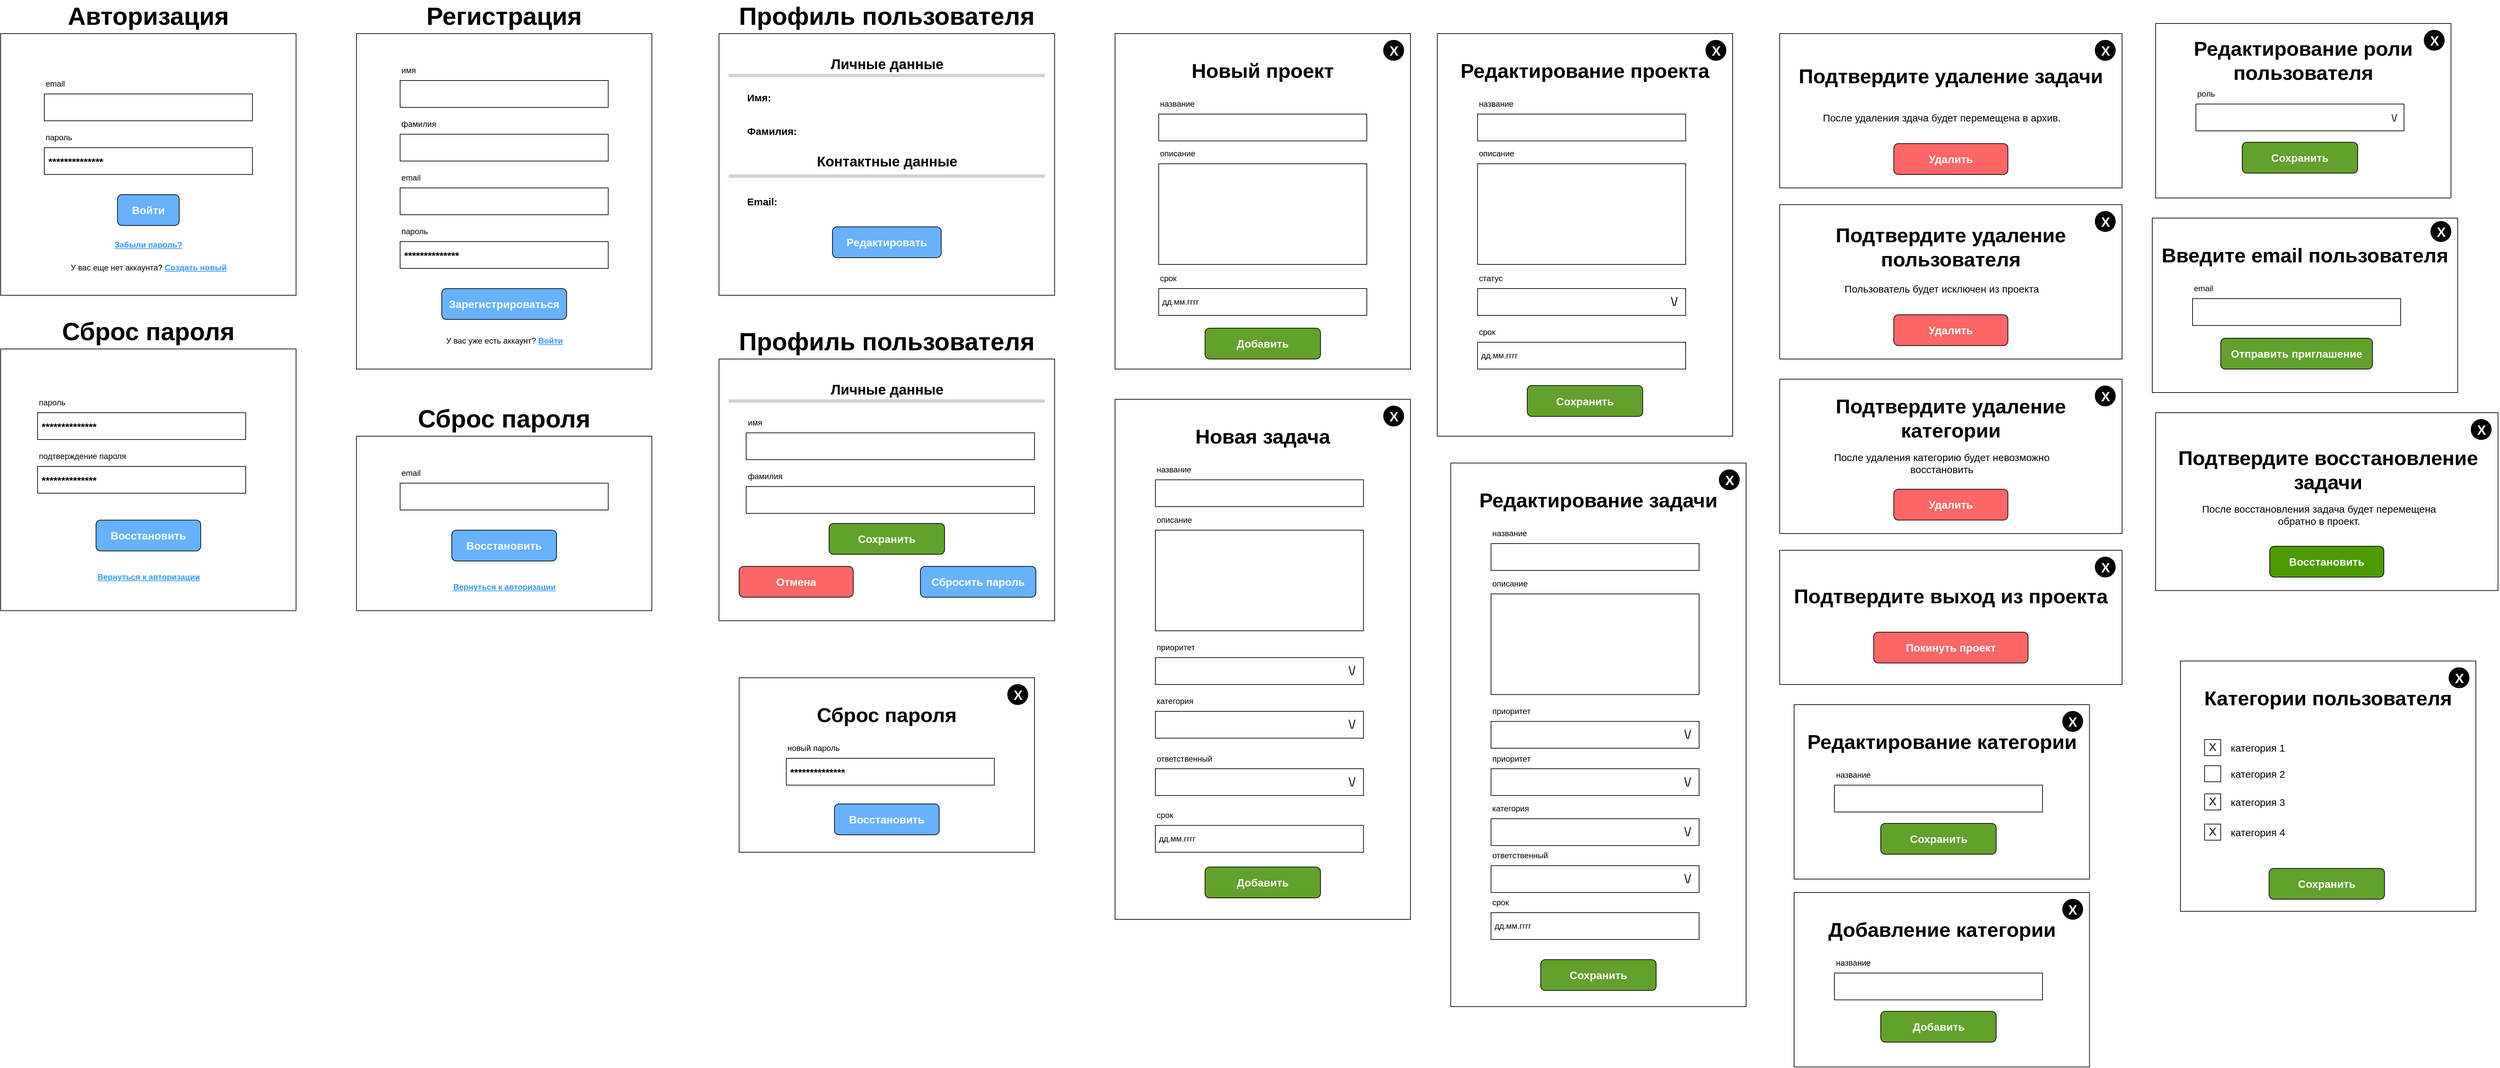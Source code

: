 <mxfile version="22.0.2" type="device" pages="2">
  <diagram name="окна" id="3ieLafGfOG4V3N0uEP7R">
    <mxGraphModel dx="2211" dy="1277" grid="0" gridSize="10" guides="1" tooltips="1" connect="1" arrows="1" fold="1" page="1" pageScale="1" pageWidth="1169" pageHeight="827" math="0" shadow="0">
      <root>
        <mxCell id="0" />
        <mxCell id="1" parent="0" />
        <mxCell id="2f54zKsbMMLjrCYLKXoF-16" value="" style="rounded=0;whiteSpace=wrap;html=1;" parent="1" vertex="1">
          <mxGeometry x="80" y="70" width="440" height="390" as="geometry" />
        </mxCell>
        <mxCell id="2f54zKsbMMLjrCYLKXoF-17" value="" style="rounded=0;whiteSpace=wrap;html=1;" parent="1" vertex="1">
          <mxGeometry x="145" y="160" width="310" height="40" as="geometry" />
        </mxCell>
        <mxCell id="2f54zKsbMMLjrCYLKXoF-18" value="&lt;b style=&quot;border-color: var(--border-color);&quot;&gt;&lt;font style=&quot;border-color: var(--border-color); font-size: 15px;&quot;&gt;&amp;nbsp;**************&lt;/font&gt;&lt;/b&gt;" style="rounded=0;whiteSpace=wrap;html=1;align=left;" parent="1" vertex="1">
          <mxGeometry x="145" y="240" width="310" height="40" as="geometry" />
        </mxCell>
        <mxCell id="2f54zKsbMMLjrCYLKXoF-19" value="email" style="text;html=1;strokeColor=none;fillColor=none;align=left;verticalAlign=middle;whiteSpace=wrap;rounded=0;" parent="1" vertex="1">
          <mxGeometry x="145" y="130" width="175" height="30" as="geometry" />
        </mxCell>
        <mxCell id="2f54zKsbMMLjrCYLKXoF-21" value="пароль" style="text;html=1;strokeColor=none;fillColor=none;align=left;verticalAlign=middle;whiteSpace=wrap;rounded=0;" parent="1" vertex="1">
          <mxGeometry x="145" y="210" width="175" height="30" as="geometry" />
        </mxCell>
        <mxCell id="2f54zKsbMMLjrCYLKXoF-24" value="&lt;b&gt;&lt;font style=&quot;font-size: 37px;&quot;&gt;Авторизация&lt;/font&gt;&lt;/b&gt;" style="text;html=1;strokeColor=none;fillColor=none;align=center;verticalAlign=middle;whiteSpace=wrap;rounded=0;" parent="1" vertex="1">
          <mxGeometry x="80" y="20" width="440" height="50" as="geometry" />
        </mxCell>
        <mxCell id="2f54zKsbMMLjrCYLKXoF-25" value="&lt;font color=&quot;#ffffff&quot; style=&quot;font-size: 16px;&quot;&gt;&lt;b&gt;Войти&lt;/b&gt;&lt;/font&gt;" style="rounded=1;whiteSpace=wrap;html=1;fillColor=#66B2FF;" parent="1" vertex="1">
          <mxGeometry x="254" y="310" width="92" height="46" as="geometry" />
        </mxCell>
        <mxCell id="2f54zKsbMMLjrCYLKXoF-26" value="&lt;font color=&quot;#3399ff&quot;&gt;&lt;b&gt;&lt;u&gt;Забыли пароль?&lt;/u&gt;&lt;/b&gt;&lt;/font&gt;" style="text;html=1;strokeColor=none;fillColor=none;align=center;verticalAlign=middle;whiteSpace=wrap;rounded=0;" parent="1" vertex="1">
          <mxGeometry x="245" y="370" width="110" height="30" as="geometry" />
        </mxCell>
        <mxCell id="2f54zKsbMMLjrCYLKXoF-27" value="У вас еще нет аккаунта? &lt;font color=&quot;#3399ff&quot;&gt;&lt;b&gt;&lt;u&gt;Создать новый&lt;/u&gt;&lt;/b&gt;&lt;/font&gt;" style="text;html=1;strokeColor=none;fillColor=none;align=center;verticalAlign=middle;whiteSpace=wrap;rounded=0;" parent="1" vertex="1">
          <mxGeometry x="177.5" y="404" width="245" height="30" as="geometry" />
        </mxCell>
        <mxCell id="2f54zKsbMMLjrCYLKXoF-28" value="" style="rounded=0;whiteSpace=wrap;html=1;" parent="1" vertex="1">
          <mxGeometry x="610" y="70" width="440" height="500" as="geometry" />
        </mxCell>
        <mxCell id="2f54zKsbMMLjrCYLKXoF-29" value="" style="rounded=0;whiteSpace=wrap;html=1;" parent="1" vertex="1">
          <mxGeometry x="675" y="300" width="310" height="40" as="geometry" />
        </mxCell>
        <mxCell id="2f54zKsbMMLjrCYLKXoF-30" value="&lt;div style=&quot;&quot;&gt;&lt;b style=&quot;background-color: initial; border-color: var(--border-color);&quot;&gt;&lt;font style=&quot;border-color: var(--border-color); font-size: 15px;&quot;&gt;&amp;nbsp;**************&lt;/font&gt;&lt;/b&gt;&lt;/div&gt;" style="rounded=0;whiteSpace=wrap;html=1;align=left;" parent="1" vertex="1">
          <mxGeometry x="675" y="380" width="310" height="40" as="geometry" />
        </mxCell>
        <mxCell id="2f54zKsbMMLjrCYLKXoF-31" value="email" style="text;html=1;strokeColor=none;fillColor=none;align=left;verticalAlign=middle;whiteSpace=wrap;rounded=0;" parent="1" vertex="1">
          <mxGeometry x="675" y="270" width="175" height="30" as="geometry" />
        </mxCell>
        <mxCell id="2f54zKsbMMLjrCYLKXoF-32" value="пароль" style="text;html=1;strokeColor=none;fillColor=none;align=left;verticalAlign=middle;whiteSpace=wrap;rounded=0;" parent="1" vertex="1">
          <mxGeometry x="675" y="350" width="175" height="30" as="geometry" />
        </mxCell>
        <mxCell id="2f54zKsbMMLjrCYLKXoF-33" value="&lt;b&gt;&lt;font style=&quot;font-size: 37px;&quot;&gt;Регистрация&lt;/font&gt;&lt;/b&gt;" style="text;html=1;strokeColor=none;fillColor=none;align=center;verticalAlign=middle;whiteSpace=wrap;rounded=0;" parent="1" vertex="1">
          <mxGeometry x="610" y="20" width="440" height="50" as="geometry" />
        </mxCell>
        <mxCell id="2f54zKsbMMLjrCYLKXoF-34" value="&lt;font color=&quot;#ffffff&quot; style=&quot;font-size: 16px;&quot;&gt;&lt;b&gt;Зарегистрироваться&lt;/b&gt;&lt;/font&gt;" style="rounded=1;whiteSpace=wrap;html=1;fillColor=#66B2FF;" parent="1" vertex="1">
          <mxGeometry x="737" y="450" width="186" height="46" as="geometry" />
        </mxCell>
        <mxCell id="2f54zKsbMMLjrCYLKXoF-36" value="У вас уже есть аккаунт? &lt;font color=&quot;#3399ff&quot;&gt;&lt;b&gt;&lt;u&gt;Войти&lt;/u&gt;&lt;/b&gt;&lt;/font&gt;" style="text;html=1;strokeColor=none;fillColor=none;align=center;verticalAlign=middle;whiteSpace=wrap;rounded=0;" parent="1" vertex="1">
          <mxGeometry x="707.5" y="513" width="245" height="30" as="geometry" />
        </mxCell>
        <mxCell id="2f54zKsbMMLjrCYLKXoF-37" value="" style="rounded=0;whiteSpace=wrap;html=1;" parent="1" vertex="1">
          <mxGeometry x="675" y="140" width="310" height="40" as="geometry" />
        </mxCell>
        <mxCell id="2f54zKsbMMLjrCYLKXoF-38" value="" style="rounded=0;whiteSpace=wrap;html=1;" parent="1" vertex="1">
          <mxGeometry x="675" y="220" width="310" height="40" as="geometry" />
        </mxCell>
        <mxCell id="2f54zKsbMMLjrCYLKXoF-39" value="имя" style="text;html=1;strokeColor=none;fillColor=none;align=left;verticalAlign=middle;whiteSpace=wrap;rounded=0;" parent="1" vertex="1">
          <mxGeometry x="675" y="110" width="175" height="30" as="geometry" />
        </mxCell>
        <mxCell id="2f54zKsbMMLjrCYLKXoF-40" value="фамилия" style="text;html=1;strokeColor=none;fillColor=none;align=left;verticalAlign=middle;whiteSpace=wrap;rounded=0;" parent="1" vertex="1">
          <mxGeometry x="675" y="190" width="175" height="30" as="geometry" />
        </mxCell>
        <mxCell id="2f54zKsbMMLjrCYLKXoF-46" value="&lt;b&gt;&lt;font style=&quot;font-size: 37px;&quot;&gt;Сброс пароля&lt;/font&gt;&lt;/b&gt;" style="text;html=1;strokeColor=none;fillColor=none;align=center;verticalAlign=middle;whiteSpace=wrap;rounded=0;" parent="1" vertex="1">
          <mxGeometry x="80" y="490" width="440" height="50" as="geometry" />
        </mxCell>
        <mxCell id="2f54zKsbMMLjrCYLKXoF-50" value="" style="rounded=0;whiteSpace=wrap;html=1;" parent="1" vertex="1">
          <mxGeometry x="610" y="670" width="440" height="260" as="geometry" />
        </mxCell>
        <mxCell id="2f54zKsbMMLjrCYLKXoF-51" value="" style="rounded=0;whiteSpace=wrap;html=1;" parent="1" vertex="1">
          <mxGeometry x="675" y="740" width="310" height="40" as="geometry" />
        </mxCell>
        <mxCell id="2f54zKsbMMLjrCYLKXoF-52" value="email" style="text;html=1;strokeColor=none;fillColor=none;align=left;verticalAlign=middle;whiteSpace=wrap;rounded=0;" parent="1" vertex="1">
          <mxGeometry x="675" y="710" width="175" height="30" as="geometry" />
        </mxCell>
        <mxCell id="2f54zKsbMMLjrCYLKXoF-53" value="&lt;b&gt;&lt;font style=&quot;font-size: 37px;&quot;&gt;Сброс пароля&lt;/font&gt;&lt;/b&gt;" style="text;html=1;strokeColor=none;fillColor=none;align=center;verticalAlign=middle;whiteSpace=wrap;rounded=0;" parent="1" vertex="1">
          <mxGeometry x="610" y="620" width="440" height="50" as="geometry" />
        </mxCell>
        <mxCell id="2f54zKsbMMLjrCYLKXoF-54" value="&lt;font color=&quot;#ffffff&quot; style=&quot;font-size: 16px;&quot;&gt;&lt;b&gt;Восстановить&lt;/b&gt;&lt;/font&gt;" style="rounded=1;whiteSpace=wrap;html=1;fillColor=#66B2FF;" parent="1" vertex="1">
          <mxGeometry x="752" y="810" width="156" height="46" as="geometry" />
        </mxCell>
        <mxCell id="2f54zKsbMMLjrCYLKXoF-55" value="&lt;font color=&quot;#3399ff&quot;&gt;&lt;b&gt;&lt;u&gt;Вернуться к авторизации&lt;/u&gt;&lt;/b&gt;&lt;/font&gt;" style="text;html=1;strokeColor=none;fillColor=none;align=center;verticalAlign=middle;whiteSpace=wrap;rounded=0;" parent="1" vertex="1">
          <mxGeometry x="737.5" y="880" width="185" height="30" as="geometry" />
        </mxCell>
        <mxCell id="2f54zKsbMMLjrCYLKXoF-56" value="" style="rounded=0;whiteSpace=wrap;html=1;" parent="1" vertex="1">
          <mxGeometry x="80" y="540" width="440" height="390" as="geometry" />
        </mxCell>
        <mxCell id="2f54zKsbMMLjrCYLKXoF-57" value="&lt;b style=&quot;border-color: var(--border-color);&quot;&gt;&lt;font style=&quot;border-color: var(--border-color); font-size: 15px;&quot;&gt;&amp;nbsp;**************&lt;/font&gt;&lt;/b&gt;" style="rounded=0;whiteSpace=wrap;html=1;align=left;" parent="1" vertex="1">
          <mxGeometry x="135" y="635" width="310" height="40" as="geometry" />
        </mxCell>
        <mxCell id="2f54zKsbMMLjrCYLKXoF-58" value="&lt;b style=&quot;border-color: var(--border-color);&quot;&gt;&lt;font style=&quot;border-color: var(--border-color); font-size: 15px;&quot;&gt;&amp;nbsp;**************&lt;/font&gt;&lt;/b&gt;" style="rounded=0;whiteSpace=wrap;html=1;align=left;" parent="1" vertex="1">
          <mxGeometry x="135" y="715" width="310" height="40" as="geometry" />
        </mxCell>
        <mxCell id="2f54zKsbMMLjrCYLKXoF-59" value="пароль" style="text;html=1;strokeColor=none;fillColor=none;align=left;verticalAlign=middle;whiteSpace=wrap;rounded=0;" parent="1" vertex="1">
          <mxGeometry x="135" y="605" width="175" height="30" as="geometry" />
        </mxCell>
        <mxCell id="2f54zKsbMMLjrCYLKXoF-60" value="подтверждение пароля" style="text;html=1;strokeColor=none;fillColor=none;align=left;verticalAlign=middle;whiteSpace=wrap;rounded=0;" parent="1" vertex="1">
          <mxGeometry x="135" y="685" width="175" height="30" as="geometry" />
        </mxCell>
        <mxCell id="2f54zKsbMMLjrCYLKXoF-64" value="&lt;font color=&quot;#ffffff&quot; style=&quot;font-size: 16px;&quot;&gt;&lt;b&gt;Восстановить&lt;/b&gt;&lt;/font&gt;" style="rounded=1;whiteSpace=wrap;html=1;fillColor=#66B2FF;" parent="1" vertex="1">
          <mxGeometry x="222" y="795" width="156" height="46" as="geometry" />
        </mxCell>
        <mxCell id="2f54zKsbMMLjrCYLKXoF-65" value="&lt;font color=&quot;#3399ff&quot;&gt;&lt;b&gt;&lt;u&gt;Вернуться к авторизации&lt;/u&gt;&lt;/b&gt;&lt;/font&gt;" style="text;html=1;strokeColor=none;fillColor=none;align=center;verticalAlign=middle;whiteSpace=wrap;rounded=0;" parent="1" vertex="1">
          <mxGeometry x="207.5" y="865" width="185" height="30" as="geometry" />
        </mxCell>
        <mxCell id="2f54zKsbMMLjrCYLKXoF-66" value="" style="rounded=0;whiteSpace=wrap;html=1;" parent="1" vertex="1">
          <mxGeometry x="1150" y="70" width="500" height="390" as="geometry" />
        </mxCell>
        <mxCell id="2f54zKsbMMLjrCYLKXoF-71" value="&lt;b&gt;&lt;font style=&quot;font-size: 37px;&quot;&gt;Профиль пользователя&lt;/font&gt;&lt;/b&gt;" style="text;html=1;strokeColor=none;fillColor=none;align=center;verticalAlign=middle;whiteSpace=wrap;rounded=0;" parent="1" vertex="1">
          <mxGeometry x="1150" y="20" width="500" height="50" as="geometry" />
        </mxCell>
        <mxCell id="2f54zKsbMMLjrCYLKXoF-72" value="&lt;font color=&quot;#ffffff&quot; style=&quot;font-size: 16px;&quot;&gt;&lt;b&gt;Редактировать&lt;/b&gt;&lt;/font&gt;" style="rounded=1;whiteSpace=wrap;html=1;fillColor=#66B2FF;" parent="1" vertex="1">
          <mxGeometry x="1319" y="358" width="162" height="46" as="geometry" />
        </mxCell>
        <mxCell id="2f54zKsbMMLjrCYLKXoF-75" value="&lt;font style=&quot;font-size: 21px;&quot;&gt;&lt;b&gt;Личные данные&lt;/b&gt;&lt;/font&gt;" style="text;html=1;strokeColor=none;fillColor=none;align=center;verticalAlign=middle;whiteSpace=wrap;rounded=0;" parent="1" vertex="1">
          <mxGeometry x="1299.5" y="100" width="201" height="30" as="geometry" />
        </mxCell>
        <mxCell id="2f54zKsbMMLjrCYLKXoF-76" value="&lt;font style=&quot;font-size: 21px;&quot;&gt;&lt;b&gt;Контактные данные&lt;/b&gt;&lt;/font&gt;" style="text;html=1;strokeColor=none;fillColor=none;align=center;verticalAlign=middle;whiteSpace=wrap;rounded=0;" parent="1" vertex="1">
          <mxGeometry x="1284.75" y="245" width="230.5" height="30" as="geometry" />
        </mxCell>
        <mxCell id="2f54zKsbMMLjrCYLKXoF-77" value="&lt;b&gt;&lt;font style=&quot;font-size: 15px;&quot;&gt;Фамилия:&lt;/font&gt;&lt;/b&gt;" style="text;html=1;strokeColor=none;fillColor=none;align=left;verticalAlign=middle;whiteSpace=wrap;rounded=0;" parent="1" vertex="1">
          <mxGeometry x="1190" y="200" width="90" height="30" as="geometry" />
        </mxCell>
        <mxCell id="2f54zKsbMMLjrCYLKXoF-78" value="&lt;b&gt;&lt;font style=&quot;font-size: 15px;&quot;&gt;Имя:&lt;/font&gt;&lt;/b&gt;" style="text;html=1;strokeColor=none;fillColor=none;align=left;verticalAlign=middle;whiteSpace=wrap;rounded=0;" parent="1" vertex="1">
          <mxGeometry x="1190" y="150" width="60" height="30" as="geometry" />
        </mxCell>
        <mxCell id="2f54zKsbMMLjrCYLKXoF-79" value="&lt;b&gt;&lt;font style=&quot;font-size: 15px;&quot;&gt;Email:&lt;/font&gt;&lt;/b&gt;" style="text;html=1;strokeColor=none;fillColor=none;align=left;verticalAlign=middle;whiteSpace=wrap;rounded=0;" parent="1" vertex="1">
          <mxGeometry x="1190" y="305" width="60" height="30" as="geometry" />
        </mxCell>
        <mxCell id="2f54zKsbMMLjrCYLKXoF-84" value="" style="rounded=0;whiteSpace=wrap;html=1;strokeColor=none;fillColor=#d1d1d1;" parent="1" vertex="1">
          <mxGeometry x="1164.5" y="130" width="471" height="5" as="geometry" />
        </mxCell>
        <mxCell id="2f54zKsbMMLjrCYLKXoF-85" value="" style="rounded=0;whiteSpace=wrap;html=1;strokeColor=none;fillColor=#d1d1d1;" parent="1" vertex="1">
          <mxGeometry x="1164.5" y="280" width="471" height="5" as="geometry" />
        </mxCell>
        <mxCell id="2f54zKsbMMLjrCYLKXoF-86" value="" style="rounded=0;whiteSpace=wrap;html=1;" parent="1" vertex="1">
          <mxGeometry x="1150" y="555" width="500" height="390" as="geometry" />
        </mxCell>
        <mxCell id="2f54zKsbMMLjrCYLKXoF-87" value="&lt;b&gt;&lt;font style=&quot;font-size: 37px;&quot;&gt;Профиль пользователя&lt;/font&gt;&lt;/b&gt;" style="text;html=1;strokeColor=none;fillColor=none;align=center;verticalAlign=middle;whiteSpace=wrap;rounded=0;" parent="1" vertex="1">
          <mxGeometry x="1150" y="505" width="500" height="50" as="geometry" />
        </mxCell>
        <mxCell id="2f54zKsbMMLjrCYLKXoF-88" value="&lt;font color=&quot;#ffffff&quot;&gt;&lt;span style=&quot;font-size: 16px;&quot;&gt;&lt;b&gt;Сбросить пароль&lt;/b&gt;&lt;/span&gt;&lt;/font&gt;" style="rounded=1;whiteSpace=wrap;html=1;fillColor=#66B2FF;" parent="1" vertex="1">
          <mxGeometry x="1450" y="864" width="172" height="46" as="geometry" />
        </mxCell>
        <mxCell id="2f54zKsbMMLjrCYLKXoF-89" value="&lt;font style=&quot;font-size: 21px;&quot;&gt;&lt;b&gt;Личные данные&lt;/b&gt;&lt;/font&gt;" style="text;html=1;strokeColor=none;fillColor=none;align=center;verticalAlign=middle;whiteSpace=wrap;rounded=0;" parent="1" vertex="1">
          <mxGeometry x="1299.5" y="585" width="201" height="30" as="geometry" />
        </mxCell>
        <mxCell id="2f54zKsbMMLjrCYLKXoF-94" value="" style="rounded=0;whiteSpace=wrap;html=1;strokeColor=none;fillColor=#d1d1d1;" parent="1" vertex="1">
          <mxGeometry x="1164.5" y="615" width="471" height="5" as="geometry" />
        </mxCell>
        <mxCell id="2f54zKsbMMLjrCYLKXoF-96" value="" style="rounded=0;whiteSpace=wrap;html=1;" parent="1" vertex="1">
          <mxGeometry x="1190.5" y="665" width="429.5" height="40" as="geometry" />
        </mxCell>
        <mxCell id="2f54zKsbMMLjrCYLKXoF-97" value="" style="rounded=0;whiteSpace=wrap;html=1;" parent="1" vertex="1">
          <mxGeometry x="1190.5" y="745" width="429.5" height="40" as="geometry" />
        </mxCell>
        <mxCell id="2f54zKsbMMLjrCYLKXoF-98" value="имя" style="text;html=1;strokeColor=none;fillColor=none;align=left;verticalAlign=middle;whiteSpace=wrap;rounded=0;" parent="1" vertex="1">
          <mxGeometry x="1190.5" y="635" width="175" height="30" as="geometry" />
        </mxCell>
        <mxCell id="2f54zKsbMMLjrCYLKXoF-99" value="фамилия" style="text;html=1;strokeColor=none;fillColor=none;align=left;verticalAlign=middle;whiteSpace=wrap;rounded=0;" parent="1" vertex="1">
          <mxGeometry x="1190.5" y="715" width="175" height="30" as="geometry" />
        </mxCell>
        <mxCell id="2f54zKsbMMLjrCYLKXoF-100" value="&lt;font color=&quot;#ffffff&quot;&gt;&lt;span style=&quot;font-size: 16px;&quot;&gt;&lt;b&gt;Отмена&lt;/b&gt;&lt;/span&gt;&lt;/font&gt;" style="rounded=1;whiteSpace=wrap;html=1;fillColor=#FF6666;" parent="1" vertex="1">
          <mxGeometry x="1180" y="864" width="170" height="46" as="geometry" />
        </mxCell>
        <mxCell id="2f54zKsbMMLjrCYLKXoF-101" value="&lt;font color=&quot;#ffffff&quot;&gt;&lt;span style=&quot;font-size: 16px;&quot;&gt;&lt;b&gt;Сохранить&lt;/b&gt;&lt;/span&gt;&lt;/font&gt;" style="rounded=1;whiteSpace=wrap;html=1;fillColor=#62A12B;" parent="1" vertex="1">
          <mxGeometry x="1314" y="800" width="172" height="46" as="geometry" />
        </mxCell>
        <mxCell id="2f54zKsbMMLjrCYLKXoF-102" value="" style="rounded=0;whiteSpace=wrap;html=1;" parent="1" vertex="1">
          <mxGeometry x="1180" y="1030" width="440" height="260" as="geometry" />
        </mxCell>
        <mxCell id="2f54zKsbMMLjrCYLKXoF-103" value="&lt;b&gt;&lt;font style=&quot;font-size: 15px;&quot;&gt;&amp;nbsp;**************&lt;/font&gt;&lt;/b&gt;" style="rounded=0;whiteSpace=wrap;html=1;align=left;" parent="1" vertex="1">
          <mxGeometry x="1250.25" y="1150" width="310" height="40" as="geometry" />
        </mxCell>
        <mxCell id="2f54zKsbMMLjrCYLKXoF-104" value="новый пароль" style="text;html=1;strokeColor=none;fillColor=none;align=left;verticalAlign=middle;whiteSpace=wrap;rounded=0;" parent="1" vertex="1">
          <mxGeometry x="1250.25" y="1120" width="175" height="30" as="geometry" />
        </mxCell>
        <mxCell id="2f54zKsbMMLjrCYLKXoF-105" value="&lt;b&gt;&lt;font style=&quot;font-size: 30px;&quot;&gt;Сброс пароля&lt;/font&gt;&lt;/b&gt;" style="text;html=1;strokeColor=none;fillColor=none;align=center;verticalAlign=middle;whiteSpace=wrap;rounded=0;" parent="1" vertex="1">
          <mxGeometry x="1180" y="1060" width="440" height="50" as="geometry" />
        </mxCell>
        <mxCell id="2f54zKsbMMLjrCYLKXoF-106" value="&lt;font color=&quot;#ffffff&quot; style=&quot;font-size: 16px;&quot;&gt;&lt;b&gt;Восстановить&lt;/b&gt;&lt;/font&gt;" style="rounded=1;whiteSpace=wrap;html=1;fillColor=#66B2FF;" parent="1" vertex="1">
          <mxGeometry x="1322" y="1218" width="156" height="46" as="geometry" />
        </mxCell>
        <mxCell id="2f54zKsbMMLjrCYLKXoF-110" value="" style="group" parent="1" vertex="1" connectable="0">
          <mxGeometry x="1580" y="1040" width="30" height="30" as="geometry" />
        </mxCell>
        <mxCell id="2f54zKsbMMLjrCYLKXoF-108" value="" style="ellipse;whiteSpace=wrap;html=1;aspect=fixed;fillColor=#000000;" parent="2f54zKsbMMLjrCYLKXoF-110" vertex="1">
          <mxGeometry width="30" height="30" as="geometry" />
        </mxCell>
        <mxCell id="2f54zKsbMMLjrCYLKXoF-109" value="&lt;b&gt;&lt;font color=&quot;#ffffff&quot; style=&quot;font-size: 20px;&quot;&gt;X&lt;/font&gt;&lt;/b&gt;" style="text;html=1;strokeColor=none;fillColor=none;align=center;verticalAlign=middle;whiteSpace=wrap;rounded=0;" parent="2f54zKsbMMLjrCYLKXoF-110" vertex="1">
          <mxGeometry x="2.5" y="7.5" width="25" height="15" as="geometry" />
        </mxCell>
        <mxCell id="2f54zKsbMMLjrCYLKXoF-117" value="" style="rounded=0;whiteSpace=wrap;html=1;" parent="1" vertex="1">
          <mxGeometry x="1740" y="70" width="440" height="500" as="geometry" />
        </mxCell>
        <mxCell id="2f54zKsbMMLjrCYLKXoF-118" value="" style="rounded=0;whiteSpace=wrap;html=1;" parent="1" vertex="1">
          <mxGeometry x="1805" y="190" width="310" height="40" as="geometry" />
        </mxCell>
        <mxCell id="2f54zKsbMMLjrCYLKXoF-119" value="название" style="text;html=1;strokeColor=none;fillColor=none;align=left;verticalAlign=middle;whiteSpace=wrap;rounded=0;" parent="1" vertex="1">
          <mxGeometry x="1805" y="160" width="175" height="30" as="geometry" />
        </mxCell>
        <mxCell id="2f54zKsbMMLjrCYLKXoF-120" value="&lt;span style=&quot;font-size: 30px;&quot;&gt;&lt;b&gt;Новый проект&lt;/b&gt;&lt;/span&gt;" style="text;html=1;strokeColor=none;fillColor=none;align=center;verticalAlign=middle;whiteSpace=wrap;rounded=0;" parent="1" vertex="1">
          <mxGeometry x="1740" y="100" width="440" height="50" as="geometry" />
        </mxCell>
        <mxCell id="2f54zKsbMMLjrCYLKXoF-122" value="" style="group" parent="1" vertex="1" connectable="0">
          <mxGeometry x="2140" y="80" width="30" height="30" as="geometry" />
        </mxCell>
        <mxCell id="2f54zKsbMMLjrCYLKXoF-123" value="" style="ellipse;whiteSpace=wrap;html=1;aspect=fixed;fillColor=#000000;" parent="2f54zKsbMMLjrCYLKXoF-122" vertex="1">
          <mxGeometry width="30" height="30" as="geometry" />
        </mxCell>
        <mxCell id="2f54zKsbMMLjrCYLKXoF-124" value="&lt;b&gt;&lt;font color=&quot;#ffffff&quot; style=&quot;font-size: 20px;&quot;&gt;X&lt;/font&gt;&lt;/b&gt;" style="text;html=1;strokeColor=none;fillColor=none;align=center;verticalAlign=middle;whiteSpace=wrap;rounded=0;" parent="2f54zKsbMMLjrCYLKXoF-122" vertex="1">
          <mxGeometry x="2.5" y="7.5" width="25" height="15" as="geometry" />
        </mxCell>
        <mxCell id="2f54zKsbMMLjrCYLKXoF-126" value="&lt;font color=&quot;#ffffff&quot;&gt;&lt;span style=&quot;font-size: 16px;&quot;&gt;&lt;b&gt;Добавить&lt;/b&gt;&lt;/span&gt;&lt;/font&gt;" style="rounded=1;whiteSpace=wrap;html=1;fillColor=#62A12B;" parent="1" vertex="1">
          <mxGeometry x="1874" y="509" width="172" height="46" as="geometry" />
        </mxCell>
        <mxCell id="2f54zKsbMMLjrCYLKXoF-127" value="" style="rounded=0;whiteSpace=wrap;html=1;" parent="1" vertex="1">
          <mxGeometry x="1805" y="264" width="310" height="150" as="geometry" />
        </mxCell>
        <mxCell id="2f54zKsbMMLjrCYLKXoF-128" value="описание" style="text;html=1;strokeColor=none;fillColor=none;align=left;verticalAlign=middle;whiteSpace=wrap;rounded=0;" parent="1" vertex="1">
          <mxGeometry x="1805" y="234" width="175" height="30" as="geometry" />
        </mxCell>
        <mxCell id="2f54zKsbMMLjrCYLKXoF-129" value="&amp;nbsp;дд.мм.гггг" style="rounded=0;whiteSpace=wrap;html=1;align=left;" parent="1" vertex="1">
          <mxGeometry x="1805" y="450" width="310" height="40" as="geometry" />
        </mxCell>
        <mxCell id="2f54zKsbMMLjrCYLKXoF-130" value="срок" style="text;html=1;strokeColor=none;fillColor=none;align=left;verticalAlign=middle;whiteSpace=wrap;rounded=0;" parent="1" vertex="1">
          <mxGeometry x="1805" y="420" width="175" height="30" as="geometry" />
        </mxCell>
        <mxCell id="2f54zKsbMMLjrCYLKXoF-143" value="" style="rounded=0;whiteSpace=wrap;html=1;" parent="1" vertex="1">
          <mxGeometry x="2220" y="70" width="440" height="600" as="geometry" />
        </mxCell>
        <mxCell id="2f54zKsbMMLjrCYLKXoF-144" value="" style="rounded=0;whiteSpace=wrap;html=1;" parent="1" vertex="1">
          <mxGeometry x="2280" y="190" width="310" height="40" as="geometry" />
        </mxCell>
        <mxCell id="2f54zKsbMMLjrCYLKXoF-145" value="название" style="text;html=1;strokeColor=none;fillColor=none;align=left;verticalAlign=middle;whiteSpace=wrap;rounded=0;" parent="1" vertex="1">
          <mxGeometry x="2280" y="160" width="175" height="30" as="geometry" />
        </mxCell>
        <mxCell id="2f54zKsbMMLjrCYLKXoF-146" value="&lt;span style=&quot;font-size: 30px;&quot;&gt;&lt;b&gt;Редактирование проекта&lt;/b&gt;&lt;/span&gt;" style="text;html=1;strokeColor=none;fillColor=none;align=center;verticalAlign=middle;whiteSpace=wrap;rounded=0;" parent="1" vertex="1">
          <mxGeometry x="2220" y="100" width="440" height="50" as="geometry" />
        </mxCell>
        <mxCell id="2f54zKsbMMLjrCYLKXoF-147" value="" style="group" parent="1" vertex="1" connectable="0">
          <mxGeometry x="2620" y="80" width="30" height="30" as="geometry" />
        </mxCell>
        <mxCell id="2f54zKsbMMLjrCYLKXoF-148" value="" style="ellipse;whiteSpace=wrap;html=1;aspect=fixed;fillColor=#000000;" parent="2f54zKsbMMLjrCYLKXoF-147" vertex="1">
          <mxGeometry width="30" height="30" as="geometry" />
        </mxCell>
        <mxCell id="2f54zKsbMMLjrCYLKXoF-149" value="&lt;b&gt;&lt;font color=&quot;#ffffff&quot; style=&quot;font-size: 20px;&quot;&gt;X&lt;/font&gt;&lt;/b&gt;" style="text;html=1;strokeColor=none;fillColor=none;align=center;verticalAlign=middle;whiteSpace=wrap;rounded=0;" parent="2f54zKsbMMLjrCYLKXoF-147" vertex="1">
          <mxGeometry x="2.5" y="7.5" width="25" height="15" as="geometry" />
        </mxCell>
        <mxCell id="2f54zKsbMMLjrCYLKXoF-150" value="&lt;font color=&quot;#ffffff&quot;&gt;&lt;span style=&quot;font-size: 16px;&quot;&gt;&lt;b&gt;Сохранить&lt;/b&gt;&lt;/span&gt;&lt;/font&gt;" style="rounded=1;whiteSpace=wrap;html=1;fillColor=#62A12B;" parent="1" vertex="1">
          <mxGeometry x="2354" y="594.5" width="172" height="46" as="geometry" />
        </mxCell>
        <mxCell id="2f54zKsbMMLjrCYLKXoF-151" value="" style="rounded=0;whiteSpace=wrap;html=1;" parent="1" vertex="1">
          <mxGeometry x="2280" y="264" width="310" height="150" as="geometry" />
        </mxCell>
        <mxCell id="2f54zKsbMMLjrCYLKXoF-152" value="описание" style="text;html=1;strokeColor=none;fillColor=none;align=left;verticalAlign=middle;whiteSpace=wrap;rounded=0;" parent="1" vertex="1">
          <mxGeometry x="2280" y="234" width="175" height="30" as="geometry" />
        </mxCell>
        <mxCell id="2f54zKsbMMLjrCYLKXoF-153" value="&lt;font style=&quot;font-size: 18px;&quot;&gt;\/&amp;nbsp;&amp;nbsp;&lt;/font&gt;" style="rounded=0;whiteSpace=wrap;html=1;align=right;" parent="1" vertex="1">
          <mxGeometry x="2280" y="450" width="310" height="40" as="geometry" />
        </mxCell>
        <mxCell id="2f54zKsbMMLjrCYLKXoF-154" value="статус" style="text;html=1;strokeColor=none;fillColor=none;align=left;verticalAlign=middle;whiteSpace=wrap;rounded=0;" parent="1" vertex="1">
          <mxGeometry x="2280" y="420" width="175" height="30" as="geometry" />
        </mxCell>
        <mxCell id="2f54zKsbMMLjrCYLKXoF-161" value="&amp;nbsp;дд.мм.гггг" style="rounded=0;whiteSpace=wrap;html=1;align=left;" parent="1" vertex="1">
          <mxGeometry x="2280" y="530" width="310" height="40" as="geometry" />
        </mxCell>
        <mxCell id="2f54zKsbMMLjrCYLKXoF-162" value="срок" style="text;html=1;strokeColor=none;fillColor=none;align=left;verticalAlign=middle;whiteSpace=wrap;rounded=0;" parent="1" vertex="1">
          <mxGeometry x="2280" y="500" width="175" height="30" as="geometry" />
        </mxCell>
        <mxCell id="2f54zKsbMMLjrCYLKXoF-163" value="" style="rounded=0;whiteSpace=wrap;html=1;" parent="1" vertex="1">
          <mxGeometry x="1740" y="615" width="440" height="775" as="geometry" />
        </mxCell>
        <mxCell id="2f54zKsbMMLjrCYLKXoF-164" value="" style="rounded=0;whiteSpace=wrap;html=1;" parent="1" vertex="1">
          <mxGeometry x="1800" y="735" width="310" height="40" as="geometry" />
        </mxCell>
        <mxCell id="2f54zKsbMMLjrCYLKXoF-165" value="название" style="text;html=1;strokeColor=none;fillColor=none;align=left;verticalAlign=middle;whiteSpace=wrap;rounded=0;" parent="1" vertex="1">
          <mxGeometry x="1800" y="705" width="175" height="30" as="geometry" />
        </mxCell>
        <mxCell id="2f54zKsbMMLjrCYLKXoF-166" value="&lt;span style=&quot;font-size: 30px;&quot;&gt;&lt;b&gt;Новая задача&lt;/b&gt;&lt;/span&gt;" style="text;html=1;strokeColor=none;fillColor=none;align=center;verticalAlign=middle;whiteSpace=wrap;rounded=0;" parent="1" vertex="1">
          <mxGeometry x="1740" y="645" width="440" height="50" as="geometry" />
        </mxCell>
        <mxCell id="2f54zKsbMMLjrCYLKXoF-167" value="" style="group" parent="1" vertex="1" connectable="0">
          <mxGeometry x="2140" y="625" width="30" height="30" as="geometry" />
        </mxCell>
        <mxCell id="2f54zKsbMMLjrCYLKXoF-168" value="" style="ellipse;whiteSpace=wrap;html=1;aspect=fixed;fillColor=#000000;" parent="2f54zKsbMMLjrCYLKXoF-167" vertex="1">
          <mxGeometry width="30" height="30" as="geometry" />
        </mxCell>
        <mxCell id="2f54zKsbMMLjrCYLKXoF-169" value="&lt;b&gt;&lt;font color=&quot;#ffffff&quot; style=&quot;font-size: 20px;&quot;&gt;X&lt;/font&gt;&lt;/b&gt;" style="text;html=1;strokeColor=none;fillColor=none;align=center;verticalAlign=middle;whiteSpace=wrap;rounded=0;" parent="2f54zKsbMMLjrCYLKXoF-167" vertex="1">
          <mxGeometry x="2.5" y="7.5" width="25" height="15" as="geometry" />
        </mxCell>
        <mxCell id="2f54zKsbMMLjrCYLKXoF-170" value="&lt;font color=&quot;#ffffff&quot;&gt;&lt;span style=&quot;font-size: 16px;&quot;&gt;&lt;b&gt;Добавить&lt;/b&gt;&lt;/span&gt;&lt;/font&gt;" style="rounded=1;whiteSpace=wrap;html=1;fillColor=#62A12B;" parent="1" vertex="1">
          <mxGeometry x="1874" y="1312" width="172" height="46" as="geometry" />
        </mxCell>
        <mxCell id="2f54zKsbMMLjrCYLKXoF-171" value="" style="rounded=0;whiteSpace=wrap;html=1;" parent="1" vertex="1">
          <mxGeometry x="1800" y="810" width="310" height="150" as="geometry" />
        </mxCell>
        <mxCell id="2f54zKsbMMLjrCYLKXoF-172" value="описание" style="text;html=1;strokeColor=none;fillColor=none;align=left;verticalAlign=middle;whiteSpace=wrap;rounded=0;" parent="1" vertex="1">
          <mxGeometry x="1800" y="780" width="175" height="30" as="geometry" />
        </mxCell>
        <mxCell id="2f54zKsbMMLjrCYLKXoF-173" value="&lt;font style=&quot;font-size: 18px;&quot;&gt;\/&amp;nbsp;&amp;nbsp;&lt;/font&gt;" style="rounded=0;whiteSpace=wrap;html=1;align=right;" parent="1" vertex="1">
          <mxGeometry x="1800" y="1000" width="310" height="40" as="geometry" />
        </mxCell>
        <mxCell id="2f54zKsbMMLjrCYLKXoF-174" value="приоритет" style="text;html=1;strokeColor=none;fillColor=none;align=left;verticalAlign=middle;whiteSpace=wrap;rounded=0;" parent="1" vertex="1">
          <mxGeometry x="1800" y="970" width="175" height="30" as="geometry" />
        </mxCell>
        <mxCell id="2f54zKsbMMLjrCYLKXoF-175" value="&amp;nbsp;дд.мм.гггг" style="rounded=0;whiteSpace=wrap;html=1;align=left;" parent="1" vertex="1">
          <mxGeometry x="1800" y="1250" width="310" height="40" as="geometry" />
        </mxCell>
        <mxCell id="2f54zKsbMMLjrCYLKXoF-176" value="срок" style="text;html=1;strokeColor=none;fillColor=none;align=left;verticalAlign=middle;whiteSpace=wrap;rounded=0;" parent="1" vertex="1">
          <mxGeometry x="1800" y="1220" width="175" height="30" as="geometry" />
        </mxCell>
        <mxCell id="2f54zKsbMMLjrCYLKXoF-178" value="&lt;font style=&quot;font-size: 18px;&quot;&gt;\/&amp;nbsp;&amp;nbsp;&lt;/font&gt;" style="rounded=0;whiteSpace=wrap;html=1;align=right;" parent="1" vertex="1">
          <mxGeometry x="1800" y="1080" width="310" height="40" as="geometry" />
        </mxCell>
        <mxCell id="2f54zKsbMMLjrCYLKXoF-179" value="категория" style="text;html=1;strokeColor=none;fillColor=none;align=left;verticalAlign=middle;whiteSpace=wrap;rounded=0;" parent="1" vertex="1">
          <mxGeometry x="1800" y="1050" width="175" height="30" as="geometry" />
        </mxCell>
        <mxCell id="2f54zKsbMMLjrCYLKXoF-180" value="&lt;font style=&quot;font-size: 18px;&quot;&gt;\/&amp;nbsp;&amp;nbsp;&lt;/font&gt;" style="rounded=0;whiteSpace=wrap;html=1;align=right;" parent="1" vertex="1">
          <mxGeometry x="1800" y="1165.5" width="310" height="40" as="geometry" />
        </mxCell>
        <mxCell id="2f54zKsbMMLjrCYLKXoF-181" value="ответственный" style="text;html=1;strokeColor=none;fillColor=none;align=left;verticalAlign=middle;whiteSpace=wrap;rounded=0;" parent="1" vertex="1">
          <mxGeometry x="1800" y="1135.5" width="175" height="30" as="geometry" />
        </mxCell>
        <mxCell id="2f54zKsbMMLjrCYLKXoF-182" value="" style="rounded=0;whiteSpace=wrap;html=1;" parent="1" vertex="1">
          <mxGeometry x="2240" y="710" width="440" height="810" as="geometry" />
        </mxCell>
        <mxCell id="2f54zKsbMMLjrCYLKXoF-183" value="" style="rounded=0;whiteSpace=wrap;html=1;" parent="1" vertex="1">
          <mxGeometry x="2300" y="830" width="310" height="40" as="geometry" />
        </mxCell>
        <mxCell id="2f54zKsbMMLjrCYLKXoF-184" value="название" style="text;html=1;strokeColor=none;fillColor=none;align=left;verticalAlign=middle;whiteSpace=wrap;rounded=0;" parent="1" vertex="1">
          <mxGeometry x="2300" y="800" width="175" height="30" as="geometry" />
        </mxCell>
        <mxCell id="2f54zKsbMMLjrCYLKXoF-185" value="&lt;span style=&quot;font-size: 30px;&quot;&gt;&lt;b&gt;Редактирование задачи&lt;/b&gt;&lt;/span&gt;" style="text;html=1;strokeColor=none;fillColor=none;align=center;verticalAlign=middle;whiteSpace=wrap;rounded=0;" parent="1" vertex="1">
          <mxGeometry x="2240" y="740" width="440" height="50" as="geometry" />
        </mxCell>
        <mxCell id="2f54zKsbMMLjrCYLKXoF-186" value="" style="group" parent="1" vertex="1" connectable="0">
          <mxGeometry x="2640" y="720" width="30" height="30" as="geometry" />
        </mxCell>
        <mxCell id="2f54zKsbMMLjrCYLKXoF-187" value="" style="ellipse;whiteSpace=wrap;html=1;aspect=fixed;fillColor=#000000;" parent="2f54zKsbMMLjrCYLKXoF-186" vertex="1">
          <mxGeometry width="30" height="30" as="geometry" />
        </mxCell>
        <mxCell id="2f54zKsbMMLjrCYLKXoF-188" value="&lt;b&gt;&lt;font color=&quot;#ffffff&quot; style=&quot;font-size: 20px;&quot;&gt;X&lt;/font&gt;&lt;/b&gt;" style="text;html=1;strokeColor=none;fillColor=none;align=center;verticalAlign=middle;whiteSpace=wrap;rounded=0;" parent="2f54zKsbMMLjrCYLKXoF-186" vertex="1">
          <mxGeometry x="2.5" y="7.5" width="25" height="15" as="geometry" />
        </mxCell>
        <mxCell id="2f54zKsbMMLjrCYLKXoF-189" value="&lt;font color=&quot;#ffffff&quot;&gt;&lt;span style=&quot;font-size: 16px;&quot;&gt;&lt;b&gt;Сохранить&lt;/b&gt;&lt;/span&gt;&lt;/font&gt;" style="rounded=1;whiteSpace=wrap;html=1;fillColor=#62A12B;" parent="1" vertex="1">
          <mxGeometry x="2374" y="1450" width="172" height="46" as="geometry" />
        </mxCell>
        <mxCell id="2f54zKsbMMLjrCYLKXoF-190" value="" style="rounded=0;whiteSpace=wrap;html=1;" parent="1" vertex="1">
          <mxGeometry x="2300" y="905" width="310" height="150" as="geometry" />
        </mxCell>
        <mxCell id="2f54zKsbMMLjrCYLKXoF-191" value="описание" style="text;html=1;strokeColor=none;fillColor=none;align=left;verticalAlign=middle;whiteSpace=wrap;rounded=0;" parent="1" vertex="1">
          <mxGeometry x="2300" y="875" width="175" height="30" as="geometry" />
        </mxCell>
        <mxCell id="2f54zKsbMMLjrCYLKXoF-192" value="&lt;font style=&quot;font-size: 18px;&quot;&gt;\/&amp;nbsp;&amp;nbsp;&lt;/font&gt;" style="rounded=0;whiteSpace=wrap;html=1;align=right;" parent="1" vertex="1">
          <mxGeometry x="2300" y="1095" width="310" height="40" as="geometry" />
        </mxCell>
        <mxCell id="2f54zKsbMMLjrCYLKXoF-193" value="приоритет" style="text;html=1;strokeColor=none;fillColor=none;align=left;verticalAlign=middle;whiteSpace=wrap;rounded=0;" parent="1" vertex="1">
          <mxGeometry x="2300" y="1065" width="175" height="30" as="geometry" />
        </mxCell>
        <mxCell id="2f54zKsbMMLjrCYLKXoF-194" value="&amp;nbsp;дд.мм.гггг" style="rounded=0;whiteSpace=wrap;html=1;align=left;" parent="1" vertex="1">
          <mxGeometry x="2300" y="1380" width="310" height="40" as="geometry" />
        </mxCell>
        <mxCell id="2f54zKsbMMLjrCYLKXoF-195" value="срок" style="text;html=1;strokeColor=none;fillColor=none;align=left;verticalAlign=middle;whiteSpace=wrap;rounded=0;" parent="1" vertex="1">
          <mxGeometry x="2300" y="1350" width="175" height="30" as="geometry" />
        </mxCell>
        <mxCell id="2f54zKsbMMLjrCYLKXoF-196" value="&lt;font style=&quot;font-size: 18px;&quot;&gt;\/&amp;nbsp;&amp;nbsp;&lt;/font&gt;" style="rounded=0;whiteSpace=wrap;html=1;align=right;" parent="1" vertex="1">
          <mxGeometry x="2300" y="1240" width="310" height="40" as="geometry" />
        </mxCell>
        <mxCell id="2f54zKsbMMLjrCYLKXoF-197" value="категория" style="text;html=1;strokeColor=none;fillColor=none;align=left;verticalAlign=middle;whiteSpace=wrap;rounded=0;" parent="1" vertex="1">
          <mxGeometry x="2300" y="1210" width="175" height="30" as="geometry" />
        </mxCell>
        <mxCell id="2f54zKsbMMLjrCYLKXoF-198" value="&lt;font style=&quot;font-size: 18px;&quot;&gt;\/&amp;nbsp;&amp;nbsp;&lt;/font&gt;" style="rounded=0;whiteSpace=wrap;html=1;align=right;" parent="1" vertex="1">
          <mxGeometry x="2300" y="1310" width="310" height="40" as="geometry" />
        </mxCell>
        <mxCell id="2f54zKsbMMLjrCYLKXoF-199" value="ответственный" style="text;html=1;strokeColor=none;fillColor=none;align=left;verticalAlign=middle;whiteSpace=wrap;rounded=0;" parent="1" vertex="1">
          <mxGeometry x="2300" y="1280" width="175" height="30" as="geometry" />
        </mxCell>
        <mxCell id="2f54zKsbMMLjrCYLKXoF-200" value="&lt;font style=&quot;font-size: 18px;&quot;&gt;\/&amp;nbsp;&amp;nbsp;&lt;/font&gt;" style="rounded=0;whiteSpace=wrap;html=1;align=right;" parent="1" vertex="1">
          <mxGeometry x="2300" y="1165.5" width="310" height="40" as="geometry" />
        </mxCell>
        <mxCell id="2f54zKsbMMLjrCYLKXoF-201" value="приоритет" style="text;html=1;strokeColor=none;fillColor=none;align=left;verticalAlign=middle;whiteSpace=wrap;rounded=0;" parent="1" vertex="1">
          <mxGeometry x="2300" y="1135.5" width="175" height="30" as="geometry" />
        </mxCell>
        <mxCell id="2f54zKsbMMLjrCYLKXoF-202" value="" style="rounded=0;whiteSpace=wrap;html=1;" parent="1" vertex="1">
          <mxGeometry x="2730" y="70" width="510" height="230" as="geometry" />
        </mxCell>
        <mxCell id="2f54zKsbMMLjrCYLKXoF-204" value="&lt;font style=&quot;font-size: 15px;&quot;&gt;После удаления здача будет перемещена в архив.&lt;/font&gt;" style="text;html=1;strokeColor=none;fillColor=none;align=center;verticalAlign=middle;whiteSpace=wrap;rounded=0;" parent="1" vertex="1">
          <mxGeometry x="2783.13" y="180" width="376.75" height="30" as="geometry" />
        </mxCell>
        <mxCell id="2f54zKsbMMLjrCYLKXoF-205" value="&lt;span style=&quot;font-size: 30px;&quot;&gt;&lt;b&gt;Подтвердите удаление задачи&lt;/b&gt;&lt;/span&gt;" style="text;html=1;strokeColor=none;fillColor=none;align=center;verticalAlign=middle;whiteSpace=wrap;rounded=0;" parent="1" vertex="1">
          <mxGeometry x="2730" y="107.5" width="510" height="50" as="geometry" />
        </mxCell>
        <mxCell id="2f54zKsbMMLjrCYLKXoF-207" value="" style="group" parent="1" vertex="1" connectable="0">
          <mxGeometry x="3200" y="80" width="30" height="30" as="geometry" />
        </mxCell>
        <mxCell id="2f54zKsbMMLjrCYLKXoF-208" value="" style="ellipse;whiteSpace=wrap;html=1;aspect=fixed;fillColor=#000000;" parent="2f54zKsbMMLjrCYLKXoF-207" vertex="1">
          <mxGeometry width="30" height="30" as="geometry" />
        </mxCell>
        <mxCell id="2f54zKsbMMLjrCYLKXoF-209" value="&lt;b&gt;&lt;font color=&quot;#ffffff&quot; style=&quot;font-size: 20px;&quot;&gt;X&lt;/font&gt;&lt;/b&gt;" style="text;html=1;strokeColor=none;fillColor=none;align=center;verticalAlign=middle;whiteSpace=wrap;rounded=0;" parent="2f54zKsbMMLjrCYLKXoF-207" vertex="1">
          <mxGeometry x="2.5" y="7.5" width="25" height="15" as="geometry" />
        </mxCell>
        <mxCell id="2f54zKsbMMLjrCYLKXoF-210" value="&lt;font color=&quot;#ffffff&quot;&gt;&lt;span style=&quot;font-size: 16px;&quot;&gt;&lt;b&gt;Удалить&lt;/b&gt;&lt;/span&gt;&lt;/font&gt;" style="rounded=1;whiteSpace=wrap;html=1;fillColor=#FF6666;" parent="1" vertex="1">
          <mxGeometry x="2900" y="234" width="170" height="46" as="geometry" />
        </mxCell>
        <mxCell id="2f54zKsbMMLjrCYLKXoF-211" value="" style="rounded=0;whiteSpace=wrap;html=1;" parent="1" vertex="1">
          <mxGeometry x="2730" y="325" width="510" height="230" as="geometry" />
        </mxCell>
        <mxCell id="2f54zKsbMMLjrCYLKXoF-212" value="&lt;font style=&quot;font-size: 15px;&quot;&gt;Пользователь будет исключен из проекта&lt;/font&gt;" style="text;html=1;strokeColor=none;fillColor=none;align=center;verticalAlign=middle;whiteSpace=wrap;rounded=0;" parent="1" vertex="1">
          <mxGeometry x="2783.13" y="435" width="376.75" height="30" as="geometry" />
        </mxCell>
        <mxCell id="2f54zKsbMMLjrCYLKXoF-213" value="&lt;span style=&quot;font-size: 30px;&quot;&gt;&lt;b&gt;Подтвердите удаление пользователя&lt;/b&gt;&lt;/span&gt;" style="text;html=1;strokeColor=none;fillColor=none;align=center;verticalAlign=middle;whiteSpace=wrap;rounded=0;" parent="1" vertex="1">
          <mxGeometry x="2730" y="362.5" width="510" height="50" as="geometry" />
        </mxCell>
        <mxCell id="2f54zKsbMMLjrCYLKXoF-214" value="" style="group" parent="1" vertex="1" connectable="0">
          <mxGeometry x="3200" y="335" width="30" height="30" as="geometry" />
        </mxCell>
        <mxCell id="2f54zKsbMMLjrCYLKXoF-215" value="" style="ellipse;whiteSpace=wrap;html=1;aspect=fixed;fillColor=#000000;" parent="2f54zKsbMMLjrCYLKXoF-214" vertex="1">
          <mxGeometry width="30" height="30" as="geometry" />
        </mxCell>
        <mxCell id="2f54zKsbMMLjrCYLKXoF-216" value="&lt;b&gt;&lt;font color=&quot;#ffffff&quot; style=&quot;font-size: 20px;&quot;&gt;X&lt;/font&gt;&lt;/b&gt;" style="text;html=1;strokeColor=none;fillColor=none;align=center;verticalAlign=middle;whiteSpace=wrap;rounded=0;" parent="2f54zKsbMMLjrCYLKXoF-214" vertex="1">
          <mxGeometry x="2.5" y="7.5" width="25" height="15" as="geometry" />
        </mxCell>
        <mxCell id="2f54zKsbMMLjrCYLKXoF-217" value="&lt;font color=&quot;#ffffff&quot;&gt;&lt;span style=&quot;font-size: 16px;&quot;&gt;&lt;b&gt;Удалить&lt;/b&gt;&lt;/span&gt;&lt;/font&gt;" style="rounded=1;whiteSpace=wrap;html=1;fillColor=#FF6666;" parent="1" vertex="1">
          <mxGeometry x="2900" y="489" width="170" height="46" as="geometry" />
        </mxCell>
        <mxCell id="2f54zKsbMMLjrCYLKXoF-218" value="" style="rounded=0;whiteSpace=wrap;html=1;" parent="1" vertex="1">
          <mxGeometry x="2730" y="585" width="510" height="230" as="geometry" />
        </mxCell>
        <mxCell id="2f54zKsbMMLjrCYLKXoF-219" value="&lt;font style=&quot;font-size: 15px;&quot;&gt;После удаления категорию будет невозможно восстановить&lt;/font&gt;" style="text;html=1;strokeColor=none;fillColor=none;align=center;verticalAlign=middle;whiteSpace=wrap;rounded=0;" parent="1" vertex="1">
          <mxGeometry x="2783.13" y="695" width="376.75" height="30" as="geometry" />
        </mxCell>
        <mxCell id="2f54zKsbMMLjrCYLKXoF-220" value="&lt;span style=&quot;font-size: 30px;&quot;&gt;&lt;b&gt;Подтвердите удаление категории&lt;/b&gt;&lt;/span&gt;" style="text;html=1;strokeColor=none;fillColor=none;align=center;verticalAlign=middle;whiteSpace=wrap;rounded=0;" parent="1" vertex="1">
          <mxGeometry x="2740" y="610" width="490" height="65" as="geometry" />
        </mxCell>
        <mxCell id="2f54zKsbMMLjrCYLKXoF-221" value="" style="group" parent="1" vertex="1" connectable="0">
          <mxGeometry x="3200" y="595" width="30" height="30" as="geometry" />
        </mxCell>
        <mxCell id="2f54zKsbMMLjrCYLKXoF-222" value="" style="ellipse;whiteSpace=wrap;html=1;aspect=fixed;fillColor=#000000;" parent="2f54zKsbMMLjrCYLKXoF-221" vertex="1">
          <mxGeometry width="30" height="30" as="geometry" />
        </mxCell>
        <mxCell id="2f54zKsbMMLjrCYLKXoF-223" value="&lt;b&gt;&lt;font color=&quot;#ffffff&quot; style=&quot;font-size: 20px;&quot;&gt;X&lt;/font&gt;&lt;/b&gt;" style="text;html=1;strokeColor=none;fillColor=none;align=center;verticalAlign=middle;whiteSpace=wrap;rounded=0;" parent="2f54zKsbMMLjrCYLKXoF-221" vertex="1">
          <mxGeometry x="2.5" y="7.5" width="25" height="15" as="geometry" />
        </mxCell>
        <mxCell id="2f54zKsbMMLjrCYLKXoF-224" value="&lt;font color=&quot;#ffffff&quot;&gt;&lt;span style=&quot;font-size: 16px;&quot;&gt;&lt;b&gt;Удалить&lt;/b&gt;&lt;/span&gt;&lt;/font&gt;" style="rounded=1;whiteSpace=wrap;html=1;fillColor=#FF6666;" parent="1" vertex="1">
          <mxGeometry x="2900" y="749" width="170" height="46" as="geometry" />
        </mxCell>
        <mxCell id="2f54zKsbMMLjrCYLKXoF-225" value="" style="rounded=0;whiteSpace=wrap;html=1;" parent="1" vertex="1">
          <mxGeometry x="2730" y="840" width="510" height="200" as="geometry" />
        </mxCell>
        <mxCell id="2f54zKsbMMLjrCYLKXoF-227" value="&lt;span style=&quot;font-size: 30px;&quot;&gt;&lt;b&gt;Подтвердите выход из проекта&lt;/b&gt;&lt;/span&gt;" style="text;html=1;strokeColor=none;fillColor=none;align=center;verticalAlign=middle;whiteSpace=wrap;rounded=0;" parent="1" vertex="1">
          <mxGeometry x="2740" y="875" width="490" height="65" as="geometry" />
        </mxCell>
        <mxCell id="2f54zKsbMMLjrCYLKXoF-228" value="" style="group" parent="1" vertex="1" connectable="0">
          <mxGeometry x="3200" y="850" width="30" height="30" as="geometry" />
        </mxCell>
        <mxCell id="2f54zKsbMMLjrCYLKXoF-229" value="" style="ellipse;whiteSpace=wrap;html=1;aspect=fixed;fillColor=#000000;" parent="2f54zKsbMMLjrCYLKXoF-228" vertex="1">
          <mxGeometry width="30" height="30" as="geometry" />
        </mxCell>
        <mxCell id="2f54zKsbMMLjrCYLKXoF-230" value="&lt;b&gt;&lt;font color=&quot;#ffffff&quot; style=&quot;font-size: 20px;&quot;&gt;X&lt;/font&gt;&lt;/b&gt;" style="text;html=1;strokeColor=none;fillColor=none;align=center;verticalAlign=middle;whiteSpace=wrap;rounded=0;" parent="2f54zKsbMMLjrCYLKXoF-228" vertex="1">
          <mxGeometry x="2.5" y="7.5" width="25" height="15" as="geometry" />
        </mxCell>
        <mxCell id="2f54zKsbMMLjrCYLKXoF-231" value="&lt;font color=&quot;#ffffff&quot;&gt;&lt;span style=&quot;font-size: 16px;&quot;&gt;&lt;b&gt;Покинуть проект&lt;/b&gt;&lt;/span&gt;&lt;/font&gt;" style="rounded=1;whiteSpace=wrap;html=1;fillColor=#FF6666;" parent="1" vertex="1">
          <mxGeometry x="2870" y="962" width="230" height="46" as="geometry" />
        </mxCell>
        <mxCell id="2f54zKsbMMLjrCYLKXoF-232" value="" style="rounded=0;whiteSpace=wrap;html=1;" parent="1" vertex="1">
          <mxGeometry x="2751.51" y="1070" width="440" height="260" as="geometry" />
        </mxCell>
        <mxCell id="2f54zKsbMMLjrCYLKXoF-233" value="" style="rounded=0;whiteSpace=wrap;html=1;" parent="1" vertex="1">
          <mxGeometry x="2811.51" y="1190" width="310" height="40" as="geometry" />
        </mxCell>
        <mxCell id="2f54zKsbMMLjrCYLKXoF-234" value="название" style="text;html=1;strokeColor=none;fillColor=none;align=left;verticalAlign=middle;whiteSpace=wrap;rounded=0;" parent="1" vertex="1">
          <mxGeometry x="2811.51" y="1160" width="175" height="30" as="geometry" />
        </mxCell>
        <mxCell id="2f54zKsbMMLjrCYLKXoF-235" value="&lt;span style=&quot;font-size: 30px;&quot;&gt;&lt;b&gt;Редактирование категории&lt;/b&gt;&lt;/span&gt;" style="text;html=1;strokeColor=none;fillColor=none;align=center;verticalAlign=middle;whiteSpace=wrap;rounded=0;" parent="1" vertex="1">
          <mxGeometry x="2751.51" y="1100" width="440" height="50" as="geometry" />
        </mxCell>
        <mxCell id="2f54zKsbMMLjrCYLKXoF-236" value="" style="group" parent="1" vertex="1" connectable="0">
          <mxGeometry x="3151.51" y="1080" width="30" height="30" as="geometry" />
        </mxCell>
        <mxCell id="2f54zKsbMMLjrCYLKXoF-237" value="" style="ellipse;whiteSpace=wrap;html=1;aspect=fixed;fillColor=#000000;" parent="2f54zKsbMMLjrCYLKXoF-236" vertex="1">
          <mxGeometry width="30" height="30" as="geometry" />
        </mxCell>
        <mxCell id="2f54zKsbMMLjrCYLKXoF-238" value="&lt;b&gt;&lt;font color=&quot;#ffffff&quot; style=&quot;font-size: 20px;&quot;&gt;X&lt;/font&gt;&lt;/b&gt;" style="text;html=1;strokeColor=none;fillColor=none;align=center;verticalAlign=middle;whiteSpace=wrap;rounded=0;" parent="2f54zKsbMMLjrCYLKXoF-236" vertex="1">
          <mxGeometry x="2.5" y="7.5" width="25" height="15" as="geometry" />
        </mxCell>
        <mxCell id="2f54zKsbMMLjrCYLKXoF-239" value="&lt;font color=&quot;#ffffff&quot;&gt;&lt;span style=&quot;font-size: 16px;&quot;&gt;&lt;b&gt;Сохранить&lt;/b&gt;&lt;/span&gt;&lt;/font&gt;" style="rounded=1;whiteSpace=wrap;html=1;fillColor=#62A12B;" parent="1" vertex="1">
          <mxGeometry x="2880.51" y="1247" width="172" height="46" as="geometry" />
        </mxCell>
        <mxCell id="2f54zKsbMMLjrCYLKXoF-246" value="" style="rounded=0;whiteSpace=wrap;html=1;" parent="1" vertex="1">
          <mxGeometry x="2751.51" y="1350" width="440" height="260" as="geometry" />
        </mxCell>
        <mxCell id="2f54zKsbMMLjrCYLKXoF-247" value="" style="rounded=0;whiteSpace=wrap;html=1;" parent="1" vertex="1">
          <mxGeometry x="2811.51" y="1470" width="310" height="40" as="geometry" />
        </mxCell>
        <mxCell id="2f54zKsbMMLjrCYLKXoF-248" value="название" style="text;html=1;strokeColor=none;fillColor=none;align=left;verticalAlign=middle;whiteSpace=wrap;rounded=0;" parent="1" vertex="1">
          <mxGeometry x="2811.51" y="1440" width="175" height="30" as="geometry" />
        </mxCell>
        <mxCell id="2f54zKsbMMLjrCYLKXoF-249" value="&lt;span style=&quot;font-size: 30px;&quot;&gt;&lt;b&gt;Добавление категории&lt;/b&gt;&lt;/span&gt;" style="text;html=1;strokeColor=none;fillColor=none;align=center;verticalAlign=middle;whiteSpace=wrap;rounded=0;" parent="1" vertex="1">
          <mxGeometry x="2751.51" y="1380" width="440" height="50" as="geometry" />
        </mxCell>
        <mxCell id="2f54zKsbMMLjrCYLKXoF-250" value="" style="group" parent="1" vertex="1" connectable="0">
          <mxGeometry x="3151.51" y="1360" width="30" height="30" as="geometry" />
        </mxCell>
        <mxCell id="2f54zKsbMMLjrCYLKXoF-251" value="" style="ellipse;whiteSpace=wrap;html=1;aspect=fixed;fillColor=#000000;" parent="2f54zKsbMMLjrCYLKXoF-250" vertex="1">
          <mxGeometry width="30" height="30" as="geometry" />
        </mxCell>
        <mxCell id="2f54zKsbMMLjrCYLKXoF-252" value="&lt;b&gt;&lt;font color=&quot;#ffffff&quot; style=&quot;font-size: 20px;&quot;&gt;X&lt;/font&gt;&lt;/b&gt;" style="text;html=1;strokeColor=none;fillColor=none;align=center;verticalAlign=middle;whiteSpace=wrap;rounded=0;" parent="2f54zKsbMMLjrCYLKXoF-250" vertex="1">
          <mxGeometry x="2.5" y="7.5" width="25" height="15" as="geometry" />
        </mxCell>
        <mxCell id="2f54zKsbMMLjrCYLKXoF-253" value="&lt;font color=&quot;#ffffff&quot;&gt;&lt;span style=&quot;font-size: 16px;&quot;&gt;&lt;b&gt;Добавить&lt;/b&gt;&lt;/span&gt;&lt;/font&gt;" style="rounded=1;whiteSpace=wrap;html=1;fillColor=#62A12B;" parent="1" vertex="1">
          <mxGeometry x="2880.51" y="1527" width="172" height="46" as="geometry" />
        </mxCell>
        <mxCell id="2f54zKsbMMLjrCYLKXoF-254" value="" style="rounded=0;whiteSpace=wrap;html=1;" parent="1" vertex="1">
          <mxGeometry x="3290" y="55" width="440" height="260" as="geometry" />
        </mxCell>
        <mxCell id="2f54zKsbMMLjrCYLKXoF-255" value="&lt;font style=&quot;font-size: 15px;&quot;&gt;\/&amp;nbsp;&amp;nbsp;&lt;/font&gt;" style="rounded=0;whiteSpace=wrap;html=1;align=right;" parent="1" vertex="1">
          <mxGeometry x="3350" y="175" width="310" height="40" as="geometry" />
        </mxCell>
        <mxCell id="2f54zKsbMMLjrCYLKXoF-256" value="роль" style="text;html=1;strokeColor=none;fillColor=none;align=left;verticalAlign=middle;whiteSpace=wrap;rounded=0;" parent="1" vertex="1">
          <mxGeometry x="3350" y="145" width="175" height="30" as="geometry" />
        </mxCell>
        <mxCell id="2f54zKsbMMLjrCYLKXoF-257" value="&lt;span style=&quot;font-size: 30px;&quot;&gt;&lt;b&gt;Редактирование роли пользователя&lt;/b&gt;&lt;/span&gt;" style="text;html=1;strokeColor=none;fillColor=none;align=center;verticalAlign=middle;whiteSpace=wrap;rounded=0;" parent="1" vertex="1">
          <mxGeometry x="3290" y="85" width="440" height="50" as="geometry" />
        </mxCell>
        <mxCell id="2f54zKsbMMLjrCYLKXoF-258" value="" style="group" parent="1" vertex="1" connectable="0">
          <mxGeometry x="3690" y="65" width="30" height="30" as="geometry" />
        </mxCell>
        <mxCell id="2f54zKsbMMLjrCYLKXoF-259" value="" style="ellipse;whiteSpace=wrap;html=1;aspect=fixed;fillColor=#000000;" parent="2f54zKsbMMLjrCYLKXoF-258" vertex="1">
          <mxGeometry width="30" height="30" as="geometry" />
        </mxCell>
        <mxCell id="2f54zKsbMMLjrCYLKXoF-260" value="&lt;b&gt;&lt;font color=&quot;#ffffff&quot; style=&quot;font-size: 20px;&quot;&gt;X&lt;/font&gt;&lt;/b&gt;" style="text;html=1;strokeColor=none;fillColor=none;align=center;verticalAlign=middle;whiteSpace=wrap;rounded=0;" parent="2f54zKsbMMLjrCYLKXoF-258" vertex="1">
          <mxGeometry x="2.5" y="7.5" width="25" height="15" as="geometry" />
        </mxCell>
        <mxCell id="2f54zKsbMMLjrCYLKXoF-261" value="&lt;font color=&quot;#ffffff&quot;&gt;&lt;span style=&quot;font-size: 16px;&quot;&gt;&lt;b&gt;Сохранить&lt;/b&gt;&lt;/span&gt;&lt;/font&gt;" style="rounded=1;whiteSpace=wrap;html=1;fillColor=#62A12B;" parent="1" vertex="1">
          <mxGeometry x="3419" y="232" width="172" height="46" as="geometry" />
        </mxCell>
        <mxCell id="2f54zKsbMMLjrCYLKXoF-262" value="" style="rounded=0;whiteSpace=wrap;html=1;" parent="1" vertex="1">
          <mxGeometry x="3285" y="345" width="455" height="260" as="geometry" />
        </mxCell>
        <mxCell id="2f54zKsbMMLjrCYLKXoF-263" value="" style="rounded=0;whiteSpace=wrap;html=1;align=right;" parent="1" vertex="1">
          <mxGeometry x="3345" y="465" width="310" height="40" as="geometry" />
        </mxCell>
        <mxCell id="2f54zKsbMMLjrCYLKXoF-264" value="email" style="text;html=1;strokeColor=none;fillColor=none;align=left;verticalAlign=middle;whiteSpace=wrap;rounded=0;" parent="1" vertex="1">
          <mxGeometry x="3345" y="435" width="175" height="30" as="geometry" />
        </mxCell>
        <mxCell id="2f54zKsbMMLjrCYLKXoF-265" value="&lt;span style=&quot;font-size: 30px;&quot;&gt;&lt;b&gt;Введите email пользователя&lt;/b&gt;&lt;/span&gt;" style="text;html=1;strokeColor=none;fillColor=none;align=center;verticalAlign=middle;whiteSpace=wrap;rounded=0;" parent="1" vertex="1">
          <mxGeometry x="3285" y="375" width="455" height="50" as="geometry" />
        </mxCell>
        <mxCell id="2f54zKsbMMLjrCYLKXoF-266" value="" style="group" parent="1" vertex="1" connectable="0">
          <mxGeometry x="3700" y="350" width="30" height="30" as="geometry" />
        </mxCell>
        <mxCell id="2f54zKsbMMLjrCYLKXoF-267" value="" style="ellipse;whiteSpace=wrap;html=1;aspect=fixed;fillColor=#000000;" parent="2f54zKsbMMLjrCYLKXoF-266" vertex="1">
          <mxGeometry width="30" height="30" as="geometry" />
        </mxCell>
        <mxCell id="2f54zKsbMMLjrCYLKXoF-268" value="&lt;b&gt;&lt;font color=&quot;#ffffff&quot; style=&quot;font-size: 20px;&quot;&gt;X&lt;/font&gt;&lt;/b&gt;" style="text;html=1;strokeColor=none;fillColor=none;align=center;verticalAlign=middle;whiteSpace=wrap;rounded=0;" parent="2f54zKsbMMLjrCYLKXoF-266" vertex="1">
          <mxGeometry x="2.5" y="7.5" width="25" height="15" as="geometry" />
        </mxCell>
        <mxCell id="2f54zKsbMMLjrCYLKXoF-269" value="&lt;font color=&quot;#ffffff&quot;&gt;&lt;span style=&quot;font-size: 16px;&quot;&gt;&lt;b&gt;Отправить приглашение&lt;/b&gt;&lt;/span&gt;&lt;/font&gt;" style="rounded=1;whiteSpace=wrap;html=1;fillColor=#62A12B;" parent="1" vertex="1">
          <mxGeometry x="3387" y="524" width="226" height="46" as="geometry" />
        </mxCell>
        <mxCell id="b6HRMzfco8AnYnv0fKLJ-9" value="" style="rounded=0;whiteSpace=wrap;html=1;" parent="1" vertex="1">
          <mxGeometry x="3290" y="635" width="510" height="265" as="geometry" />
        </mxCell>
        <mxCell id="b6HRMzfco8AnYnv0fKLJ-10" value="&lt;font style=&quot;font-size: 15px;&quot;&gt;После восстановления задача будет перемещена обратно в проект.&lt;/font&gt;" style="text;html=1;strokeColor=none;fillColor=none;align=center;verticalAlign=middle;whiteSpace=wrap;rounded=0;" parent="1" vertex="1">
          <mxGeometry x="3345" y="772" width="376.75" height="30" as="geometry" />
        </mxCell>
        <mxCell id="b6HRMzfco8AnYnv0fKLJ-11" value="&lt;span style=&quot;font-size: 30px;&quot;&gt;&lt;b&gt;Подтвердите восстановление задачи&lt;/b&gt;&lt;/span&gt;" style="text;html=1;strokeColor=none;fillColor=none;align=center;verticalAlign=middle;whiteSpace=wrap;rounded=0;" parent="1" vertex="1">
          <mxGeometry x="3292" y="695" width="510" height="50" as="geometry" />
        </mxCell>
        <mxCell id="b6HRMzfco8AnYnv0fKLJ-12" value="" style="group" parent="1" vertex="1" connectable="0">
          <mxGeometry x="3760" y="645" width="30" height="30" as="geometry" />
        </mxCell>
        <mxCell id="b6HRMzfco8AnYnv0fKLJ-13" value="" style="ellipse;whiteSpace=wrap;html=1;aspect=fixed;fillColor=#000000;" parent="b6HRMzfco8AnYnv0fKLJ-12" vertex="1">
          <mxGeometry width="30" height="30" as="geometry" />
        </mxCell>
        <mxCell id="b6HRMzfco8AnYnv0fKLJ-14" value="&lt;b&gt;&lt;font color=&quot;#ffffff&quot; style=&quot;font-size: 20px;&quot;&gt;X&lt;/font&gt;&lt;/b&gt;" style="text;html=1;strokeColor=none;fillColor=none;align=center;verticalAlign=middle;whiteSpace=wrap;rounded=0;" parent="b6HRMzfco8AnYnv0fKLJ-12" vertex="1">
          <mxGeometry x="2.5" y="7.5" width="25" height="15" as="geometry" />
        </mxCell>
        <mxCell id="b6HRMzfco8AnYnv0fKLJ-15" value="&lt;font color=&quot;#ffffff&quot;&gt;&lt;span style=&quot;font-size: 16px;&quot;&gt;&lt;b&gt;Восстановить&lt;/b&gt;&lt;/span&gt;&lt;/font&gt;" style="rounded=1;whiteSpace=wrap;html=1;fillColor=#4D9900;" parent="1" vertex="1">
          <mxGeometry x="3460" y="834" width="170" height="46" as="geometry" />
        </mxCell>
        <mxCell id="0aN5bK_yGsv-tYI6ax-6-49" value="" style="rounded=0;whiteSpace=wrap;html=1;" vertex="1" parent="1">
          <mxGeometry x="3327" y="1005" width="440" height="373" as="geometry" />
        </mxCell>
        <mxCell id="0aN5bK_yGsv-tYI6ax-6-52" value="&lt;span style=&quot;font-size: 30px;&quot;&gt;&lt;b&gt;Категории пользователя&lt;/b&gt;&lt;/span&gt;" style="text;html=1;strokeColor=none;fillColor=none;align=center;verticalAlign=middle;whiteSpace=wrap;rounded=0;" vertex="1" parent="1">
          <mxGeometry x="3327" y="1035" width="440" height="50" as="geometry" />
        </mxCell>
        <mxCell id="0aN5bK_yGsv-tYI6ax-6-53" value="" style="group" vertex="1" connectable="0" parent="1">
          <mxGeometry x="3727" y="1015" width="30" height="30" as="geometry" />
        </mxCell>
        <mxCell id="0aN5bK_yGsv-tYI6ax-6-54" value="" style="ellipse;whiteSpace=wrap;html=1;aspect=fixed;fillColor=#000000;" vertex="1" parent="0aN5bK_yGsv-tYI6ax-6-53">
          <mxGeometry width="30" height="30" as="geometry" />
        </mxCell>
        <mxCell id="0aN5bK_yGsv-tYI6ax-6-55" value="&lt;b&gt;&lt;font color=&quot;#ffffff&quot; style=&quot;font-size: 20px;&quot;&gt;X&lt;/font&gt;&lt;/b&gt;" style="text;html=1;strokeColor=none;fillColor=none;align=center;verticalAlign=middle;whiteSpace=wrap;rounded=0;" vertex="1" parent="0aN5bK_yGsv-tYI6ax-6-53">
          <mxGeometry x="2.5" y="7.5" width="25" height="15" as="geometry" />
        </mxCell>
        <mxCell id="0aN5bK_yGsv-tYI6ax-6-56" value="&lt;font color=&quot;#ffffff&quot;&gt;&lt;span style=&quot;font-size: 16px;&quot;&gt;&lt;b&gt;Сохранить&lt;/b&gt;&lt;/span&gt;&lt;/font&gt;" style="rounded=1;whiteSpace=wrap;html=1;fillColor=#62A12B;" vertex="1" parent="1">
          <mxGeometry x="3459" y="1314" width="172" height="46" as="geometry" />
        </mxCell>
        <mxCell id="0aN5bK_yGsv-tYI6ax-6-62" value="&lt;font style=&quot;font-size: 17px;&quot;&gt;X&lt;/font&gt;" style="whiteSpace=wrap;html=1;aspect=fixed;" vertex="1" parent="1">
          <mxGeometry x="3363" y="1122" width="24" height="24" as="geometry" />
        </mxCell>
        <mxCell id="0aN5bK_yGsv-tYI6ax-6-63" value="&lt;font style=&quot;font-size: 15px;&quot;&gt;категория 1&lt;/font&gt;" style="text;html=1;strokeColor=none;fillColor=none;align=left;verticalAlign=middle;whiteSpace=wrap;rounded=0;" vertex="1" parent="1">
          <mxGeometry x="3400" y="1119" width="135" height="30" as="geometry" />
        </mxCell>
        <mxCell id="0aN5bK_yGsv-tYI6ax-6-65" value="" style="whiteSpace=wrap;html=1;aspect=fixed;" vertex="1" parent="1">
          <mxGeometry x="3363" y="1161" width="24" height="24" as="geometry" />
        </mxCell>
        <mxCell id="0aN5bK_yGsv-tYI6ax-6-66" value="&lt;font style=&quot;font-size: 15px;&quot;&gt;категория 2&lt;/font&gt;" style="text;html=1;strokeColor=none;fillColor=none;align=left;verticalAlign=middle;whiteSpace=wrap;rounded=0;" vertex="1" parent="1">
          <mxGeometry x="3400" y="1158" width="135" height="30" as="geometry" />
        </mxCell>
        <mxCell id="0aN5bK_yGsv-tYI6ax-6-67" value="&lt;font style=&quot;font-size: 17px;&quot;&gt;X&lt;/font&gt;" style="whiteSpace=wrap;html=1;aspect=fixed;" vertex="1" parent="1">
          <mxGeometry x="3363" y="1203" width="24" height="24" as="geometry" />
        </mxCell>
        <mxCell id="0aN5bK_yGsv-tYI6ax-6-68" value="&lt;font style=&quot;font-size: 15px;&quot;&gt;категория 3&lt;/font&gt;" style="text;html=1;strokeColor=none;fillColor=none;align=left;verticalAlign=middle;whiteSpace=wrap;rounded=0;" vertex="1" parent="1">
          <mxGeometry x="3400" y="1200" width="135" height="30" as="geometry" />
        </mxCell>
        <mxCell id="0aN5bK_yGsv-tYI6ax-6-73" value="&lt;font style=&quot;font-size: 17px;&quot;&gt;X&lt;/font&gt;" style="whiteSpace=wrap;html=1;aspect=fixed;" vertex="1" parent="1">
          <mxGeometry x="3363" y="1248" width="24" height="24" as="geometry" />
        </mxCell>
        <mxCell id="0aN5bK_yGsv-tYI6ax-6-74" value="&lt;font style=&quot;font-size: 15px;&quot;&gt;категория 4&lt;/font&gt;" style="text;html=1;strokeColor=none;fillColor=none;align=left;verticalAlign=middle;whiteSpace=wrap;rounded=0;" vertex="1" parent="1">
          <mxGeometry x="3400" y="1245" width="135" height="30" as="geometry" />
        </mxCell>
      </root>
    </mxGraphModel>
  </diagram>
  <diagram id="P_vctdHMyiBB0jaXAzkV" name="Страницы">
    <mxGraphModel dx="885" dy="511" grid="0" gridSize="10" guides="1" tooltips="1" connect="1" arrows="1" fold="1" page="1" pageScale="1" pageWidth="1169" pageHeight="827" math="0" shadow="0">
      <root>
        <mxCell id="0" />
        <mxCell id="1" parent="0" />
        <mxCell id="zDT8EQMTmGNZ8v-D1ddB-1" value="" style="rounded=0;whiteSpace=wrap;html=1;" parent="1" vertex="1">
          <mxGeometry x="40" y="40" width="780" height="520" as="geometry" />
        </mxCell>
        <mxCell id="zDT8EQMTmGNZ8v-D1ddB-11" value="" style="rounded=0;whiteSpace=wrap;html=1;strokeColor=default;fillColor=#E6E6E6;" parent="1" vertex="1">
          <mxGeometry x="40" y="40" width="780" height="40" as="geometry" />
        </mxCell>
        <mxCell id="zDT8EQMTmGNZ8v-D1ddB-2" value="&lt;b style=&quot;font-size: 21px;&quot;&gt;&lt;font style=&quot;font-size: 21px;&quot;&gt;&lt;font style=&quot;font-size: 21px;&quot; color=&quot;#007fff&quot;&gt;Task&lt;/font&gt;&lt;font style=&quot;font-size: 21px;&quot; color=&quot;#66b2ff&quot;&gt;Loom&lt;/font&gt;&lt;/font&gt;&lt;/b&gt;" style="text;html=1;strokeColor=none;fillColor=none;align=center;verticalAlign=middle;whiteSpace=wrap;rounded=0;" parent="1" vertex="1">
          <mxGeometry x="40" y="40" width="120" height="40" as="geometry" />
        </mxCell>
        <mxCell id="zDT8EQMTmGNZ8v-D1ddB-9" value="" style="group" parent="1" vertex="1" connectable="0">
          <mxGeometry x="790" y="50" width="20" height="20" as="geometry" />
        </mxCell>
        <mxCell id="zDT8EQMTmGNZ8v-D1ddB-5" value="" style="ellipse;whiteSpace=wrap;html=1;aspect=fixed;strokeWidth=2;" parent="zDT8EQMTmGNZ8v-D1ddB-9" vertex="1">
          <mxGeometry width="20" height="20" as="geometry" />
        </mxCell>
        <mxCell id="zDT8EQMTmGNZ8v-D1ddB-3" value="" style="shape=actor;whiteSpace=wrap;html=1;strokeWidth=2;fillColor=#EBEBEB;" parent="zDT8EQMTmGNZ8v-D1ddB-9" vertex="1">
          <mxGeometry x="5" y="3.75" width="10" height="12.5" as="geometry" />
        </mxCell>
        <mxCell id="zDT8EQMTmGNZ8v-D1ddB-10" value="&lt;b&gt;Пользователь&lt;/b&gt;" style="text;html=1;strokeColor=none;fillColor=none;align=center;verticalAlign=middle;whiteSpace=wrap;rounded=0;" parent="1" vertex="1">
          <mxGeometry x="700" y="52.5" width="90" height="15" as="geometry" />
        </mxCell>
        <mxCell id="zDT8EQMTmGNZ8v-D1ddB-13" value="&lt;font color=&quot;#66b2ff&quot; style=&quot;font-size: 13px;&quot;&gt;&lt;b&gt;Все&lt;/b&gt;&lt;/font&gt;" style="rounded=0;whiteSpace=wrap;html=1;strokeColor=#66B2FF;strokeWidth=2;" parent="1" vertex="1">
          <mxGeometry x="60" y="100" width="60" height="30" as="geometry" />
        </mxCell>
        <mxCell id="zDT8EQMTmGNZ8v-D1ddB-14" value="&lt;font color=&quot;#0066cc&quot; style=&quot;font-size: 13px;&quot;&gt;&lt;b style=&quot;&quot;&gt;В процессе&lt;/b&gt;&lt;/font&gt;" style="rounded=0;whiteSpace=wrap;html=1;strokeWidth=2;strokeColor=#0066CC;" parent="1" vertex="1">
          <mxGeometry x="130" y="100" width="110" height="30" as="geometry" />
        </mxCell>
        <mxCell id="zDT8EQMTmGNZ8v-D1ddB-16" value="&lt;span style=&quot;font-size: 13px;&quot;&gt;&lt;b&gt;&lt;font color=&quot;#ff8000&quot;&gt;Отложенные&lt;/font&gt;&lt;/b&gt;&lt;/span&gt;" style="rounded=0;whiteSpace=wrap;html=1;strokeWidth=2;strokeColor=#FF8000;" parent="1" vertex="1">
          <mxGeometry x="250" y="100" width="110" height="30" as="geometry" />
        </mxCell>
        <mxCell id="zDT8EQMTmGNZ8v-D1ddB-17" value="&lt;span style=&quot;font-size: 13px;&quot;&gt;&lt;b&gt;&lt;font color=&quot;#4d9900&quot;&gt;Завершенные&lt;/font&gt;&lt;/b&gt;&lt;/span&gt;" style="rounded=0;whiteSpace=wrap;html=1;strokeWidth=2;strokeColor=#4D9900;" parent="1" vertex="1">
          <mxGeometry x="370" y="100" width="110" height="30" as="geometry" />
        </mxCell>
        <mxCell id="D_Ji49cSGasCVTMUrO5Q-1" value="&lt;font size=&quot;1&quot; color=&quot;#ffffff&quot; style=&quot;&quot;&gt;&lt;b style=&quot;font-size: 13px;&quot;&gt;Новый проект&lt;/b&gt;&lt;/font&gt;" style="rounded=1;whiteSpace=wrap;html=1;fillColor=#66B2FF;" parent="1" vertex="1">
          <mxGeometry x="664" y="98" width="136" height="34" as="geometry" />
        </mxCell>
        <mxCell id="D_Ji49cSGasCVTMUrO5Q-3" value="" style="rounded=0;whiteSpace=wrap;html=1;strokeWidth=2;strokeColor=#CC6600;" parent="1" vertex="1">
          <mxGeometry x="60" y="150" width="170" height="130" as="geometry" />
        </mxCell>
        <mxCell id="D_Ji49cSGasCVTMUrO5Q-4" value="&lt;b&gt;&lt;font color=&quot;#cc6600&quot;&gt;Название проекта&lt;/font&gt;&lt;/b&gt;" style="text;html=1;strokeColor=none;fillColor=none;align=left;verticalAlign=middle;whiteSpace=wrap;rounded=0;" parent="1" vertex="1">
          <mxGeometry x="70" y="150" width="160" height="30" as="geometry" />
        </mxCell>
        <mxCell id="D_Ji49cSGasCVTMUrO5Q-6" value="&lt;font style=&quot;font-size: 11px;&quot;&gt;Описание проекта&lt;/font&gt;" style="text;html=1;strokeColor=none;fillColor=none;align=left;verticalAlign=middle;whiteSpace=wrap;rounded=0;" parent="1" vertex="1">
          <mxGeometry x="70" y="180" width="160" height="40" as="geometry" />
        </mxCell>
        <mxCell id="D_Ji49cSGasCVTMUrO5Q-8" value="&lt;font style=&quot;font-size: 11px;&quot;&gt;Статус:&lt;/font&gt;" style="text;html=1;strokeColor=none;fillColor=none;align=left;verticalAlign=middle;whiteSpace=wrap;rounded=0;" parent="1" vertex="1">
          <mxGeometry x="70" y="220" width="160" height="20" as="geometry" />
        </mxCell>
        <mxCell id="D_Ji49cSGasCVTMUrO5Q-10" value="&lt;font style=&quot;font-size: 11px;&quot;&gt;Завершить до: дд.мм.гггг&lt;/font&gt;" style="text;html=1;strokeColor=none;fillColor=none;align=left;verticalAlign=middle;whiteSpace=wrap;rounded=0;" parent="1" vertex="1">
          <mxGeometry x="70" y="240" width="160" height="20" as="geometry" />
        </mxCell>
        <mxCell id="D_Ji49cSGasCVTMUrO5Q-11" value="" style="html=1;dashed=0;aspect=fixed;verticalLabelPosition=bottom;verticalAlign=top;align=center;shape=mxgraph.gmdl.edit;strokeColor=none;fillColor=#737373;shadow=0;sketch=0;" parent="1" vertex="1">
          <mxGeometry x="200" y="250" width="20" height="20" as="geometry" />
        </mxCell>
        <mxCell id="D_Ji49cSGasCVTMUrO5Q-12" value="" style="rounded=0;whiteSpace=wrap;html=1;strokeWidth=2;strokeColor=#0066CC;" parent="1" vertex="1">
          <mxGeometry x="250" y="150" width="170" height="130" as="geometry" />
        </mxCell>
        <mxCell id="D_Ji49cSGasCVTMUrO5Q-13" value="&lt;b&gt;&lt;font color=&quot;#0066cc&quot;&gt;Название проекта&lt;/font&gt;&lt;/b&gt;" style="text;html=1;strokeColor=none;fillColor=none;align=left;verticalAlign=middle;whiteSpace=wrap;rounded=0;" parent="1" vertex="1">
          <mxGeometry x="260" y="150" width="160" height="30" as="geometry" />
        </mxCell>
        <mxCell id="D_Ji49cSGasCVTMUrO5Q-14" value="&lt;font style=&quot;font-size: 11px;&quot;&gt;Описание проекта&lt;/font&gt;" style="text;html=1;strokeColor=none;fillColor=none;align=left;verticalAlign=middle;whiteSpace=wrap;rounded=0;" parent="1" vertex="1">
          <mxGeometry x="260" y="180" width="160" height="40" as="geometry" />
        </mxCell>
        <mxCell id="D_Ji49cSGasCVTMUrO5Q-15" value="&lt;font style=&quot;font-size: 11px;&quot;&gt;Статус: в процессе&lt;/font&gt;" style="text;html=1;strokeColor=none;fillColor=none;align=left;verticalAlign=middle;whiteSpace=wrap;rounded=0;" parent="1" vertex="1">
          <mxGeometry x="260" y="220" width="160" height="20" as="geometry" />
        </mxCell>
        <mxCell id="D_Ji49cSGasCVTMUrO5Q-16" value="&lt;font style=&quot;font-size: 11px;&quot;&gt;Завершить до: дд.мм.гггг&lt;/font&gt;" style="text;html=1;strokeColor=none;fillColor=none;align=left;verticalAlign=middle;whiteSpace=wrap;rounded=0;" parent="1" vertex="1">
          <mxGeometry x="260" y="240" width="160" height="20" as="geometry" />
        </mxCell>
        <mxCell id="D_Ji49cSGasCVTMUrO5Q-17" value="" style="html=1;dashed=0;aspect=fixed;verticalLabelPosition=bottom;verticalAlign=top;align=center;shape=mxgraph.gmdl.edit;strokeColor=none;fillColor=#737373;shadow=0;sketch=0;" parent="1" vertex="1">
          <mxGeometry x="390" y="250" width="20" height="20" as="geometry" />
        </mxCell>
        <mxCell id="D_Ji49cSGasCVTMUrO5Q-18" value="" style="rounded=0;whiteSpace=wrap;html=1;strokeWidth=2;strokeColor=#0066CC;" parent="1" vertex="1">
          <mxGeometry x="440" y="150" width="170" height="130" as="geometry" />
        </mxCell>
        <mxCell id="D_Ji49cSGasCVTMUrO5Q-19" value="&lt;b&gt;&lt;font color=&quot;#0066cc&quot;&gt;Название проекта&lt;/font&gt;&lt;/b&gt;" style="text;html=1;strokeColor=none;fillColor=none;align=left;verticalAlign=middle;whiteSpace=wrap;rounded=0;" parent="1" vertex="1">
          <mxGeometry x="450" y="150" width="160" height="30" as="geometry" />
        </mxCell>
        <mxCell id="D_Ji49cSGasCVTMUrO5Q-20" value="&lt;font style=&quot;font-size: 11px;&quot;&gt;Описание проекта&lt;/font&gt;" style="text;html=1;strokeColor=none;fillColor=none;align=left;verticalAlign=middle;whiteSpace=wrap;rounded=0;" parent="1" vertex="1">
          <mxGeometry x="450" y="180" width="160" height="40" as="geometry" />
        </mxCell>
        <mxCell id="D_Ji49cSGasCVTMUrO5Q-21" value="&lt;font style=&quot;font-size: 11px;&quot;&gt;Статус: в процессе&lt;/font&gt;" style="text;html=1;strokeColor=none;fillColor=none;align=left;verticalAlign=middle;whiteSpace=wrap;rounded=0;" parent="1" vertex="1">
          <mxGeometry x="450" y="220" width="160" height="20" as="geometry" />
        </mxCell>
        <mxCell id="D_Ji49cSGasCVTMUrO5Q-22" value="&lt;font style=&quot;font-size: 11px;&quot;&gt;Завершить до: дд.мм.гггг&lt;/font&gt;" style="text;html=1;strokeColor=none;fillColor=none;align=left;verticalAlign=middle;whiteSpace=wrap;rounded=0;" parent="1" vertex="1">
          <mxGeometry x="450" y="240" width="160" height="20" as="geometry" />
        </mxCell>
        <mxCell id="D_Ji49cSGasCVTMUrO5Q-23" value="" style="html=1;dashed=0;aspect=fixed;verticalLabelPosition=bottom;verticalAlign=top;align=center;shape=mxgraph.gmdl.edit;strokeColor=none;fillColor=#737373;shadow=0;sketch=0;" parent="1" vertex="1">
          <mxGeometry x="580" y="250" width="20" height="20" as="geometry" />
        </mxCell>
        <mxCell id="D_Ji49cSGasCVTMUrO5Q-24" value="" style="rounded=0;whiteSpace=wrap;html=1;strokeWidth=2;strokeColor=#4D9900;" parent="1" vertex="1">
          <mxGeometry x="60" y="300" width="170" height="130" as="geometry" />
        </mxCell>
        <mxCell id="D_Ji49cSGasCVTMUrO5Q-25" value="&lt;b&gt;&lt;font color=&quot;#4d9900&quot;&gt;Название проекта&lt;/font&gt;&lt;/b&gt;" style="text;html=1;strokeColor=none;fillColor=none;align=left;verticalAlign=middle;whiteSpace=wrap;rounded=0;" parent="1" vertex="1">
          <mxGeometry x="70" y="300" width="160" height="30" as="geometry" />
        </mxCell>
        <mxCell id="D_Ji49cSGasCVTMUrO5Q-26" value="&lt;font style=&quot;font-size: 11px;&quot;&gt;Описание проекта&lt;/font&gt;" style="text;html=1;strokeColor=none;fillColor=none;align=left;verticalAlign=middle;whiteSpace=wrap;rounded=0;" parent="1" vertex="1">
          <mxGeometry x="70" y="330" width="160" height="40" as="geometry" />
        </mxCell>
        <mxCell id="D_Ji49cSGasCVTMUrO5Q-27" value="&lt;font style=&quot;font-size: 11px;&quot;&gt;Статус: завершен&lt;/font&gt;" style="text;html=1;strokeColor=none;fillColor=none;align=left;verticalAlign=middle;whiteSpace=wrap;rounded=0;" parent="1" vertex="1">
          <mxGeometry x="70" y="370" width="160" height="20" as="geometry" />
        </mxCell>
        <mxCell id="D_Ji49cSGasCVTMUrO5Q-28" value="&lt;font style=&quot;font-size: 11px;&quot;&gt;Завершить до: дд.мм.гггг&lt;/font&gt;" style="text;html=1;strokeColor=none;fillColor=none;align=left;verticalAlign=middle;whiteSpace=wrap;rounded=0;" parent="1" vertex="1">
          <mxGeometry x="70" y="390" width="160" height="20" as="geometry" />
        </mxCell>
        <mxCell id="D_Ji49cSGasCVTMUrO5Q-29" value="" style="html=1;dashed=0;aspect=fixed;verticalLabelPosition=bottom;verticalAlign=top;align=center;shape=mxgraph.gmdl.edit;strokeColor=none;fillColor=#737373;shadow=0;sketch=0;" parent="1" vertex="1">
          <mxGeometry x="200" y="400" width="20" height="20" as="geometry" />
        </mxCell>
        <mxCell id="D_Ji49cSGasCVTMUrO5Q-30" value="" style="rounded=0;whiteSpace=wrap;html=1;strokeWidth=2;strokeColor=#0066CC;" parent="1" vertex="1">
          <mxGeometry x="250" y="300" width="170" height="130" as="geometry" />
        </mxCell>
        <mxCell id="D_Ji49cSGasCVTMUrO5Q-31" value="&lt;b&gt;&lt;font color=&quot;#0066cc&quot;&gt;Название проекта&lt;/font&gt;&lt;/b&gt;" style="text;html=1;strokeColor=none;fillColor=none;align=left;verticalAlign=middle;whiteSpace=wrap;rounded=0;" parent="1" vertex="1">
          <mxGeometry x="260" y="300" width="160" height="30" as="geometry" />
        </mxCell>
        <mxCell id="D_Ji49cSGasCVTMUrO5Q-32" value="&lt;font style=&quot;font-size: 11px;&quot;&gt;Описание проекта&lt;/font&gt;" style="text;html=1;strokeColor=none;fillColor=none;align=left;verticalAlign=middle;whiteSpace=wrap;rounded=0;" parent="1" vertex="1">
          <mxGeometry x="260" y="330" width="160" height="40" as="geometry" />
        </mxCell>
        <mxCell id="D_Ji49cSGasCVTMUrO5Q-33" value="&lt;font style=&quot;font-size: 11px;&quot;&gt;Статус: в процессе&lt;/font&gt;" style="text;html=1;strokeColor=none;fillColor=none;align=left;verticalAlign=middle;whiteSpace=wrap;rounded=0;" parent="1" vertex="1">
          <mxGeometry x="260" y="370" width="160" height="20" as="geometry" />
        </mxCell>
        <mxCell id="D_Ji49cSGasCVTMUrO5Q-34" value="&lt;font style=&quot;font-size: 11px;&quot;&gt;Завершить до: дд.мм.гггг&lt;/font&gt;" style="text;html=1;strokeColor=none;fillColor=none;align=left;verticalAlign=middle;whiteSpace=wrap;rounded=0;" parent="1" vertex="1">
          <mxGeometry x="260" y="390" width="160" height="20" as="geometry" />
        </mxCell>
        <mxCell id="D_Ji49cSGasCVTMUrO5Q-35" value="" style="html=1;dashed=0;aspect=fixed;verticalLabelPosition=bottom;verticalAlign=top;align=center;shape=mxgraph.gmdl.edit;strokeColor=none;fillColor=#737373;shadow=0;sketch=0;" parent="1" vertex="1">
          <mxGeometry x="390" y="400" width="20" height="20" as="geometry" />
        </mxCell>
        <mxCell id="D_Ji49cSGasCVTMUrO5Q-66" value="" style="rounded=0;whiteSpace=wrap;html=1;strokeWidth=2;strokeColor=#CC6600;" parent="1" vertex="1">
          <mxGeometry x="440" y="300" width="170" height="130" as="geometry" />
        </mxCell>
        <mxCell id="D_Ji49cSGasCVTMUrO5Q-67" value="&lt;b&gt;&lt;font color=&quot;#cc6600&quot;&gt;Название проекта&lt;/font&gt;&lt;/b&gt;" style="text;html=1;strokeColor=none;fillColor=none;align=left;verticalAlign=middle;whiteSpace=wrap;rounded=0;" parent="1" vertex="1">
          <mxGeometry x="450" y="300" width="160" height="30" as="geometry" />
        </mxCell>
        <mxCell id="D_Ji49cSGasCVTMUrO5Q-68" value="&lt;font style=&quot;font-size: 11px;&quot;&gt;Описание проекта&lt;/font&gt;" style="text;html=1;strokeColor=none;fillColor=none;align=left;verticalAlign=middle;whiteSpace=wrap;rounded=0;" parent="1" vertex="1">
          <mxGeometry x="450" y="330" width="160" height="40" as="geometry" />
        </mxCell>
        <mxCell id="D_Ji49cSGasCVTMUrO5Q-69" value="&lt;font style=&quot;font-size: 11px;&quot;&gt;Статус: отложен&lt;/font&gt;" style="text;html=1;strokeColor=none;fillColor=none;align=left;verticalAlign=middle;whiteSpace=wrap;rounded=0;" parent="1" vertex="1">
          <mxGeometry x="450" y="370" width="160" height="20" as="geometry" />
        </mxCell>
        <mxCell id="D_Ji49cSGasCVTMUrO5Q-70" value="&lt;font style=&quot;font-size: 11px;&quot;&gt;Завершить до: дд.мм.гггг&lt;/font&gt;" style="text;html=1;strokeColor=none;fillColor=none;align=left;verticalAlign=middle;whiteSpace=wrap;rounded=0;" parent="1" vertex="1">
          <mxGeometry x="450" y="390" width="160" height="20" as="geometry" />
        </mxCell>
        <mxCell id="D_Ji49cSGasCVTMUrO5Q-71" value="" style="html=1;dashed=0;aspect=fixed;verticalLabelPosition=bottom;verticalAlign=top;align=center;shape=mxgraph.gmdl.edit;strokeColor=none;fillColor=#737373;shadow=0;sketch=0;" parent="1" vertex="1">
          <mxGeometry x="580" y="400" width="20" height="20" as="geometry" />
        </mxCell>
        <mxCell id="D_Ji49cSGasCVTMUrO5Q-72" value="" style="rounded=0;whiteSpace=wrap;html=1;strokeWidth=2;strokeColor=#4D9900;" parent="1" vertex="1">
          <mxGeometry x="630" y="150" width="170" height="130" as="geometry" />
        </mxCell>
        <mxCell id="D_Ji49cSGasCVTMUrO5Q-73" value="&lt;b&gt;&lt;font color=&quot;#4d9900&quot;&gt;Название проекта&lt;/font&gt;&lt;/b&gt;" style="text;html=1;strokeColor=none;fillColor=none;align=left;verticalAlign=middle;whiteSpace=wrap;rounded=0;" parent="1" vertex="1">
          <mxGeometry x="640" y="150" width="160" height="30" as="geometry" />
        </mxCell>
        <mxCell id="D_Ji49cSGasCVTMUrO5Q-74" value="&lt;font style=&quot;font-size: 11px;&quot;&gt;Описание проекта&lt;/font&gt;" style="text;html=1;strokeColor=none;fillColor=none;align=left;verticalAlign=middle;whiteSpace=wrap;rounded=0;" parent="1" vertex="1">
          <mxGeometry x="640" y="180" width="160" height="40" as="geometry" />
        </mxCell>
        <mxCell id="D_Ji49cSGasCVTMUrO5Q-75" value="&lt;font style=&quot;font-size: 11px;&quot;&gt;Статус: завершен&lt;/font&gt;" style="text;html=1;strokeColor=none;fillColor=none;align=left;verticalAlign=middle;whiteSpace=wrap;rounded=0;" parent="1" vertex="1">
          <mxGeometry x="640" y="220" width="160" height="20" as="geometry" />
        </mxCell>
        <mxCell id="D_Ji49cSGasCVTMUrO5Q-76" value="&lt;font style=&quot;font-size: 11px;&quot;&gt;Завершить до: дд.мм.гггг&lt;/font&gt;" style="text;html=1;strokeColor=none;fillColor=none;align=left;verticalAlign=middle;whiteSpace=wrap;rounded=0;" parent="1" vertex="1">
          <mxGeometry x="640" y="240" width="160" height="20" as="geometry" />
        </mxCell>
        <mxCell id="D_Ji49cSGasCVTMUrO5Q-77" value="" style="html=1;dashed=0;aspect=fixed;verticalLabelPosition=bottom;verticalAlign=top;align=center;shape=mxgraph.gmdl.edit;strokeColor=none;fillColor=#737373;shadow=0;sketch=0;" parent="1" vertex="1">
          <mxGeometry x="770" y="250" width="20" height="20" as="geometry" />
        </mxCell>
        <mxCell id="D_Ji49cSGasCVTMUrO5Q-78" value="" style="rounded=0;whiteSpace=wrap;html=1;strokeWidth=2;strokeColor=#0066CC;" parent="1" vertex="1">
          <mxGeometry x="630" y="300" width="170" height="130" as="geometry" />
        </mxCell>
        <mxCell id="D_Ji49cSGasCVTMUrO5Q-79" value="&lt;b&gt;&lt;font color=&quot;#0066cc&quot;&gt;Название проекта&lt;/font&gt;&lt;/b&gt;" style="text;html=1;strokeColor=none;fillColor=none;align=left;verticalAlign=middle;whiteSpace=wrap;rounded=0;" parent="1" vertex="1">
          <mxGeometry x="640" y="300" width="160" height="30" as="geometry" />
        </mxCell>
        <mxCell id="D_Ji49cSGasCVTMUrO5Q-80" value="&lt;font style=&quot;font-size: 11px;&quot;&gt;Описание проекта&lt;/font&gt;" style="text;html=1;strokeColor=none;fillColor=none;align=left;verticalAlign=middle;whiteSpace=wrap;rounded=0;" parent="1" vertex="1">
          <mxGeometry x="640" y="330" width="160" height="40" as="geometry" />
        </mxCell>
        <mxCell id="D_Ji49cSGasCVTMUrO5Q-81" value="&lt;font style=&quot;font-size: 11px;&quot;&gt;Статус: в процессе&lt;/font&gt;" style="text;html=1;strokeColor=none;fillColor=none;align=left;verticalAlign=middle;whiteSpace=wrap;rounded=0;" parent="1" vertex="1">
          <mxGeometry x="640" y="370" width="160" height="20" as="geometry" />
        </mxCell>
        <mxCell id="D_Ji49cSGasCVTMUrO5Q-82" value="&lt;font style=&quot;font-size: 11px;&quot;&gt;Завершить до: дд.мм.гггг&lt;/font&gt;" style="text;html=1;strokeColor=none;fillColor=none;align=left;verticalAlign=middle;whiteSpace=wrap;rounded=0;" parent="1" vertex="1">
          <mxGeometry x="640" y="390" width="160" height="20" as="geometry" />
        </mxCell>
        <mxCell id="D_Ji49cSGasCVTMUrO5Q-83" value="" style="html=1;dashed=0;aspect=fixed;verticalLabelPosition=bottom;verticalAlign=top;align=center;shape=mxgraph.gmdl.edit;strokeColor=none;fillColor=#737373;shadow=0;sketch=0;" parent="1" vertex="1">
          <mxGeometry x="770" y="400" width="20" height="20" as="geometry" />
        </mxCell>
        <mxCell id="D_Ji49cSGasCVTMUrO5Q-84" value="" style="rounded=0;whiteSpace=wrap;html=1;" parent="1" vertex="1">
          <mxGeometry x="850" y="40" width="780" height="520" as="geometry" />
        </mxCell>
        <mxCell id="D_Ji49cSGasCVTMUrO5Q-85" value="" style="rounded=0;whiteSpace=wrap;html=1;strokeColor=default;fillColor=#E6E6E6;" parent="1" vertex="1">
          <mxGeometry x="850" y="40" width="780" height="40" as="geometry" />
        </mxCell>
        <mxCell id="D_Ji49cSGasCVTMUrO5Q-86" value="&lt;b style=&quot;font-size: 21px;&quot;&gt;&lt;font style=&quot;font-size: 21px;&quot;&gt;&lt;font style=&quot;font-size: 21px;&quot; color=&quot;#007fff&quot;&gt;Task&lt;/font&gt;&lt;font style=&quot;font-size: 21px;&quot; color=&quot;#66b2ff&quot;&gt;Loom&lt;/font&gt;&lt;/font&gt;&lt;/b&gt;" style="text;html=1;strokeColor=none;fillColor=none;align=center;verticalAlign=middle;whiteSpace=wrap;rounded=0;" parent="1" vertex="1">
          <mxGeometry x="850" y="40" width="120" height="40" as="geometry" />
        </mxCell>
        <mxCell id="D_Ji49cSGasCVTMUrO5Q-87" value="" style="group" parent="1" vertex="1" connectable="0">
          <mxGeometry x="1600" y="50" width="20" height="20" as="geometry" />
        </mxCell>
        <mxCell id="D_Ji49cSGasCVTMUrO5Q-88" value="" style="ellipse;whiteSpace=wrap;html=1;aspect=fixed;strokeWidth=2;" parent="D_Ji49cSGasCVTMUrO5Q-87" vertex="1">
          <mxGeometry width="20" height="20" as="geometry" />
        </mxCell>
        <mxCell id="D_Ji49cSGasCVTMUrO5Q-89" value="" style="shape=actor;whiteSpace=wrap;html=1;strokeWidth=2;fillColor=#EBEBEB;" parent="D_Ji49cSGasCVTMUrO5Q-87" vertex="1">
          <mxGeometry x="5" y="3.75" width="10" height="12.5" as="geometry" />
        </mxCell>
        <mxCell id="D_Ji49cSGasCVTMUrO5Q-90" value="&lt;b&gt;Пользователь&lt;/b&gt;" style="text;html=1;strokeColor=none;fillColor=none;align=center;verticalAlign=middle;whiteSpace=wrap;rounded=0;" parent="1" vertex="1">
          <mxGeometry x="1510" y="52.5" width="90" height="15" as="geometry" />
        </mxCell>
        <mxCell id="D_Ji49cSGasCVTMUrO5Q-95" value="&lt;font size=&quot;1&quot; color=&quot;#ffffff&quot; style=&quot;&quot;&gt;&lt;b style=&quot;font-size: 13px;&quot;&gt;Добавить задачу&lt;/b&gt;&lt;/font&gt;" style="rounded=1;whiteSpace=wrap;html=1;fillColor=#66B2FF;" parent="1" vertex="1">
          <mxGeometry x="1470" y="98" width="140" height="34" as="geometry" />
        </mxCell>
        <mxCell id="D_Ji49cSGasCVTMUrO5Q-96" value="" style="rounded=0;whiteSpace=wrap;html=1;strokeWidth=2;strokeColor=#E6E6E6;fillColor=#F2F2F2;" parent="1" vertex="1">
          <mxGeometry x="870" y="180" width="180" height="350" as="geometry" />
        </mxCell>
        <mxCell id="D_Ji49cSGasCVTMUrO5Q-97" value="&lt;b&gt;&lt;font color=&quot;#333333&quot;&gt;В процессе&lt;/font&gt;&lt;/b&gt;" style="text;html=1;strokeColor=none;fillColor=none;align=center;verticalAlign=middle;whiteSpace=wrap;rounded=0;" parent="1" vertex="1">
          <mxGeometry x="870" y="180" width="170" height="30" as="geometry" />
        </mxCell>
        <mxCell id="D_Ji49cSGasCVTMUrO5Q-102" value="" style="rounded=0;whiteSpace=wrap;html=1;strokeWidth=2;strokeColor=#E6E6E6;fillColor=#F2F2F2;" parent="1" vertex="1">
          <mxGeometry x="1060" y="180" width="180" height="350" as="geometry" />
        </mxCell>
        <mxCell id="D_Ji49cSGasCVTMUrO5Q-103" value="&lt;font color=&quot;#333333&quot;&gt;&lt;b&gt;На проверке&lt;/b&gt;&lt;/font&gt;" style="text;html=1;strokeColor=none;fillColor=none;align=center;verticalAlign=middle;whiteSpace=wrap;rounded=0;" parent="1" vertex="1">
          <mxGeometry x="1060" y="180" width="170" height="30" as="geometry" />
        </mxCell>
        <mxCell id="D_Ji49cSGasCVTMUrO5Q-108" value="" style="rounded=0;whiteSpace=wrap;html=1;strokeWidth=2;strokeColor=#E6E6E6;fillColor=#F2F2F2;" parent="1" vertex="1">
          <mxGeometry x="1250" y="180" width="180" height="350" as="geometry" />
        </mxCell>
        <mxCell id="D_Ji49cSGasCVTMUrO5Q-109" value="&lt;b&gt;&lt;font color=&quot;#333333&quot;&gt;Отложенные&lt;/font&gt;&lt;/b&gt;" style="text;html=1;strokeColor=none;fillColor=none;align=center;verticalAlign=middle;whiteSpace=wrap;rounded=0;" parent="1" vertex="1">
          <mxGeometry x="1250" y="180" width="170" height="30" as="geometry" />
        </mxCell>
        <mxCell id="D_Ji49cSGasCVTMUrO5Q-132" value="" style="rounded=0;whiteSpace=wrap;html=1;strokeWidth=2;strokeColor=#E6E6E6;fillColor=#F2F2F2;" parent="1" vertex="1">
          <mxGeometry x="1440" y="180" width="180" height="350" as="geometry" />
        </mxCell>
        <mxCell id="D_Ji49cSGasCVTMUrO5Q-133" value="&lt;font color=&quot;#333333&quot;&gt;&lt;b&gt;Завершенные&lt;/b&gt;&lt;/font&gt;" style="text;html=1;strokeColor=none;fillColor=none;align=center;verticalAlign=middle;whiteSpace=wrap;rounded=0;" parent="1" vertex="1">
          <mxGeometry x="1440" y="180" width="170" height="30" as="geometry" />
        </mxCell>
        <mxCell id="D_Ji49cSGasCVTMUrO5Q-144" value="&lt;font size=&quot;1&quot; style=&quot;&quot;&gt;&lt;b style=&quot;font-size: 19px;&quot;&gt;Название проекта&lt;/b&gt;&lt;/font&gt;" style="text;html=1;strokeColor=none;fillColor=none;align=left;verticalAlign=middle;whiteSpace=wrap;rounded=0;" parent="1" vertex="1">
          <mxGeometry x="870" y="100" width="180" height="30" as="geometry" />
        </mxCell>
        <mxCell id="D_Ji49cSGasCVTMUrO5Q-175" value="" style="rounded=0;whiteSpace=wrap;html=1;strokeWidth=2;strokeColor=#4D9900;" parent="1" vertex="1">
          <mxGeometry x="875" y="220" width="170" height="108" as="geometry" />
        </mxCell>
        <mxCell id="D_Ji49cSGasCVTMUrO5Q-176" value="&lt;b&gt;Название задачи&lt;/b&gt;" style="text;html=1;strokeColor=none;fillColor=none;align=left;verticalAlign=middle;whiteSpace=wrap;rounded=0;" parent="1" vertex="1">
          <mxGeometry x="885" y="220" width="160" height="30" as="geometry" />
        </mxCell>
        <mxCell id="D_Ji49cSGasCVTMUrO5Q-177" value="&lt;font style=&quot;font-size: 11px;&quot;&gt;Приоритет: низкий&lt;/font&gt;" style="text;html=1;strokeColor=none;fillColor=none;align=left;verticalAlign=middle;whiteSpace=wrap;rounded=0;" parent="1" vertex="1">
          <mxGeometry x="885" y="260" width="160" height="20" as="geometry" />
        </mxCell>
        <mxCell id="D_Ji49cSGasCVTMUrO5Q-178" value="" style="shape=sumEllipse;perimeter=ellipsePerimeter;whiteSpace=wrap;html=1;backgroundOutline=1;strokeWidth=2;strokeColor=#B3B3B3;" parent="1" vertex="1">
          <mxGeometry x="1030" y="312" width="10" height="10" as="geometry" />
        </mxCell>
        <mxCell id="D_Ji49cSGasCVTMUrO5Q-179" value="&lt;font style=&quot;font-size: 11px;&quot;&gt;Завершить до: дд.мм.гггг&lt;/font&gt;" style="text;html=1;strokeColor=none;fillColor=none;align=left;verticalAlign=middle;whiteSpace=wrap;rounded=0;" parent="1" vertex="1">
          <mxGeometry x="885" y="302" width="160" height="20" as="geometry" />
        </mxCell>
        <mxCell id="D_Ji49cSGasCVTMUrO5Q-220" value="" style="rounded=0;whiteSpace=wrap;html=1;" parent="1" vertex="1">
          <mxGeometry x="1660" y="40" width="780" height="1068" as="geometry" />
        </mxCell>
        <mxCell id="D_Ji49cSGasCVTMUrO5Q-221" value="" style="rounded=0;whiteSpace=wrap;html=1;strokeColor=default;fillColor=#E6E6E6;" parent="1" vertex="1">
          <mxGeometry x="1660" y="40" width="780" height="40" as="geometry" />
        </mxCell>
        <mxCell id="D_Ji49cSGasCVTMUrO5Q-222" value="&lt;b style=&quot;font-size: 21px;&quot;&gt;&lt;font style=&quot;font-size: 21px;&quot;&gt;&lt;font style=&quot;font-size: 21px;&quot; color=&quot;#007fff&quot;&gt;Task&lt;/font&gt;&lt;font style=&quot;font-size: 21px;&quot; color=&quot;#66b2ff&quot;&gt;Loom&lt;/font&gt;&lt;/font&gt;&lt;/b&gt;" style="text;html=1;strokeColor=none;fillColor=none;align=center;verticalAlign=middle;whiteSpace=wrap;rounded=0;" parent="1" vertex="1">
          <mxGeometry x="1660" y="40" width="120" height="40" as="geometry" />
        </mxCell>
        <mxCell id="D_Ji49cSGasCVTMUrO5Q-223" value="" style="group" parent="1" vertex="1" connectable="0">
          <mxGeometry x="2410" y="50" width="20" height="20" as="geometry" />
        </mxCell>
        <mxCell id="D_Ji49cSGasCVTMUrO5Q-224" value="" style="ellipse;whiteSpace=wrap;html=1;aspect=fixed;strokeWidth=2;" parent="D_Ji49cSGasCVTMUrO5Q-223" vertex="1">
          <mxGeometry width="20" height="20" as="geometry" />
        </mxCell>
        <mxCell id="D_Ji49cSGasCVTMUrO5Q-225" value="" style="shape=actor;whiteSpace=wrap;html=1;strokeWidth=2;fillColor=#EBEBEB;" parent="D_Ji49cSGasCVTMUrO5Q-223" vertex="1">
          <mxGeometry x="5" y="3.75" width="10" height="12.5" as="geometry" />
        </mxCell>
        <mxCell id="D_Ji49cSGasCVTMUrO5Q-226" value="&lt;b&gt;Пользователь&lt;/b&gt;" style="text;html=1;strokeColor=none;fillColor=none;align=center;verticalAlign=middle;whiteSpace=wrap;rounded=0;" parent="1" vertex="1">
          <mxGeometry x="2320" y="52.5" width="90" height="15" as="geometry" />
        </mxCell>
        <mxCell id="D_Ji49cSGasCVTMUrO5Q-227" value="&lt;font size=&quot;1&quot; color=&quot;#ffffff&quot; style=&quot;&quot;&gt;&lt;b style=&quot;font-size: 13px;&quot;&gt;Архив задач&lt;/b&gt;&lt;/font&gt;" style="rounded=1;whiteSpace=wrap;html=1;fillColor=#66B2FF;" parent="1" vertex="1">
          <mxGeometry x="1765" y="98" width="140" height="34" as="geometry" />
        </mxCell>
        <mxCell id="D_Ji49cSGasCVTMUrO5Q-236" value="&lt;font size=&quot;1&quot; style=&quot;&quot;&gt;&lt;b style=&quot;font-size: 19px;&quot;&gt;Основная информация&lt;/b&gt;&lt;/font&gt;" style="text;html=1;strokeColor=none;fillColor=none;align=center;verticalAlign=middle;whiteSpace=wrap;rounded=0;" parent="1" vertex="1">
          <mxGeometry x="1940" y="140" width="240" height="30" as="geometry" />
        </mxCell>
        <mxCell id="D_Ji49cSGasCVTMUrO5Q-282" value="&lt;font size=&quot;1&quot; color=&quot;#ffffff&quot; style=&quot;&quot;&gt;&lt;b style=&quot;font-size: 13px;&quot;&gt;История действий&lt;/b&gt;&lt;/font&gt;" style="rounded=1;whiteSpace=wrap;html=1;fillColor=#66B2FF;" parent="1" vertex="1">
          <mxGeometry x="1915" y="98" width="140" height="34" as="geometry" />
        </mxCell>
        <mxCell id="D_Ji49cSGasCVTMUrO5Q-283" value="&lt;font size=&quot;1&quot; color=&quot;#ffffff&quot; style=&quot;&quot;&gt;&lt;b style=&quot;font-size: 13px;&quot;&gt;Статистика проекта&lt;/b&gt;&lt;/font&gt;" style="rounded=1;whiteSpace=wrap;html=1;fillColor=#66B2FF;" parent="1" vertex="1">
          <mxGeometry x="2065" y="98" width="140" height="34" as="geometry" />
        </mxCell>
        <mxCell id="D_Ji49cSGasCVTMUrO5Q-285" value="&lt;font size=&quot;1&quot; color=&quot;#ffffff&quot; style=&quot;&quot;&gt;&lt;b style=&quot;font-size: 13px;&quot;&gt;Покинуть проект&lt;/b&gt;&lt;/font&gt;" style="rounded=1;whiteSpace=wrap;html=1;fillColor=#FF6666;" parent="1" vertex="1">
          <mxGeometry x="2215" y="98" width="140" height="34" as="geometry" />
        </mxCell>
        <mxCell id="D_Ji49cSGasCVTMUrO5Q-286" value="" style="rounded=0;whiteSpace=wrap;html=1;" parent="1" vertex="1">
          <mxGeometry x="1754" y="193" width="592.5" height="30" as="geometry" />
        </mxCell>
        <mxCell id="D_Ji49cSGasCVTMUrO5Q-287" value="название" style="text;html=1;strokeColor=none;fillColor=none;align=left;verticalAlign=middle;whiteSpace=wrap;rounded=0;" parent="1" vertex="1">
          <mxGeometry x="1754" y="163" width="60" height="30" as="geometry" />
        </mxCell>
        <mxCell id="D_Ji49cSGasCVTMUrO5Q-294" value="" style="rounded=0;whiteSpace=wrap;html=1;" parent="1" vertex="1">
          <mxGeometry x="1754" y="253" width="592.5" height="110" as="geometry" />
        </mxCell>
        <mxCell id="D_Ji49cSGasCVTMUrO5Q-295" value="описание" style="text;html=1;strokeColor=none;fillColor=none;align=left;verticalAlign=middle;whiteSpace=wrap;rounded=0;" parent="1" vertex="1">
          <mxGeometry x="1754" y="223" width="60" height="30" as="geometry" />
        </mxCell>
        <mxCell id="D_Ji49cSGasCVTMUrO5Q-296" value="&lt;font style=&quot;font-size: 14px;&quot;&gt;\/&amp;nbsp;&amp;nbsp;&lt;/font&gt;" style="rounded=0;whiteSpace=wrap;html=1;align=right;" parent="1" vertex="1">
          <mxGeometry x="1754" y="393" width="270" height="30" as="geometry" />
        </mxCell>
        <mxCell id="D_Ji49cSGasCVTMUrO5Q-297" value="статус" style="text;html=1;strokeColor=none;fillColor=none;align=left;verticalAlign=middle;whiteSpace=wrap;rounded=0;" parent="1" vertex="1">
          <mxGeometry x="1754" y="363" width="60" height="30" as="geometry" />
        </mxCell>
        <mxCell id="D_Ji49cSGasCVTMUrO5Q-306" value="&amp;nbsp;дд.мм.гггг" style="rounded=0;whiteSpace=wrap;html=1;align=left;" parent="1" vertex="1">
          <mxGeometry x="1754" y="453" width="270" height="30" as="geometry" />
        </mxCell>
        <mxCell id="D_Ji49cSGasCVTMUrO5Q-307" value="срок" style="text;html=1;strokeColor=none;fillColor=none;align=left;verticalAlign=middle;whiteSpace=wrap;rounded=0;" parent="1" vertex="1">
          <mxGeometry x="1754" y="423" width="60" height="30" as="geometry" />
        </mxCell>
        <mxCell id="D_Ji49cSGasCVTMUrO5Q-310" value="&lt;font size=&quot;1&quot; style=&quot;&quot;&gt;&lt;b style=&quot;font-size: 19px;&quot;&gt;Сотрудники&lt;/b&gt;&lt;/font&gt;" style="text;html=1;strokeColor=none;fillColor=none;align=center;verticalAlign=middle;whiteSpace=wrap;rounded=0;" parent="1" vertex="1">
          <mxGeometry x="1930.25" y="556" width="240" height="30" as="geometry" />
        </mxCell>
        <mxCell id="D_Ji49cSGasCVTMUrO5Q-311" value="&lt;font size=&quot;1&quot; color=&quot;#ffffff&quot; style=&quot;&quot;&gt;&lt;b style=&quot;font-size: 23px;&quot;&gt;+&lt;/b&gt;&lt;/font&gt;" style="rounded=1;whiteSpace=wrap;html=1;fillColor=#66B2FF;" parent="1" vertex="1">
          <mxGeometry x="2115.25" y="560" width="40" height="22" as="geometry" />
        </mxCell>
        <mxCell id="D_Ji49cSGasCVTMUrO5Q-312" value="" style="shape=table;startSize=0;container=1;collapsible=0;childLayout=tableLayout;fontSize=16;" parent="1" vertex="1">
          <mxGeometry x="1760" y="600" width="370.0" height="120" as="geometry" />
        </mxCell>
        <mxCell id="D_Ji49cSGasCVTMUrO5Q-313" value="" style="shape=tableRow;horizontal=0;startSize=0;swimlaneHead=0;swimlaneBody=0;strokeColor=inherit;top=0;left=0;bottom=0;right=0;collapsible=0;dropTarget=0;fillColor=none;points=[[0,0.5],[1,0.5]];portConstraint=eastwest;fontSize=16;" parent="D_Ji49cSGasCVTMUrO5Q-312" vertex="1">
          <mxGeometry width="370.0" height="40" as="geometry" />
        </mxCell>
        <mxCell id="D_Ji49cSGasCVTMUrO5Q-314" value="Имя" style="shape=partialRectangle;html=1;whiteSpace=wrap;connectable=0;strokeColor=inherit;overflow=hidden;fillColor=none;top=0;left=0;bottom=0;right=0;pointerEvents=1;fontSize=16;" parent="D_Ji49cSGasCVTMUrO5Q-313" vertex="1">
          <mxGeometry width="160" height="40" as="geometry">
            <mxRectangle width="160" height="40" as="alternateBounds" />
          </mxGeometry>
        </mxCell>
        <mxCell id="D_Ji49cSGasCVTMUrO5Q-315" value="Категории" style="shape=partialRectangle;html=1;whiteSpace=wrap;connectable=0;strokeColor=inherit;overflow=hidden;fillColor=none;top=0;left=0;bottom=0;right=0;pointerEvents=1;fontSize=16;" parent="D_Ji49cSGasCVTMUrO5Q-313" vertex="1">
          <mxGeometry x="160" width="130" height="40" as="geometry">
            <mxRectangle width="130" height="40" as="alternateBounds" />
          </mxGeometry>
        </mxCell>
        <mxCell id="D_Ji49cSGasCVTMUrO5Q-316" value="Почта" style="shape=partialRectangle;html=1;whiteSpace=wrap;connectable=0;strokeColor=inherit;overflow=hidden;fillColor=none;top=0;left=0;bottom=0;right=0;pointerEvents=1;fontSize=16;" parent="D_Ji49cSGasCVTMUrO5Q-313" vertex="1">
          <mxGeometry x="290" width="80" height="40" as="geometry">
            <mxRectangle width="80" height="40" as="alternateBounds" />
          </mxGeometry>
        </mxCell>
        <mxCell id="D_Ji49cSGasCVTMUrO5Q-317" value="" style="shape=tableRow;horizontal=0;startSize=0;swimlaneHead=0;swimlaneBody=0;strokeColor=inherit;top=0;left=0;bottom=0;right=0;collapsible=0;dropTarget=0;fillColor=none;points=[[0,0.5],[1,0.5]];portConstraint=eastwest;fontSize=16;" parent="D_Ji49cSGasCVTMUrO5Q-312" vertex="1">
          <mxGeometry y="40" width="370.0" height="40" as="geometry" />
        </mxCell>
        <mxCell id="D_Ji49cSGasCVTMUrO5Q-318" value="" style="shape=partialRectangle;html=1;whiteSpace=wrap;connectable=0;strokeColor=inherit;overflow=hidden;fillColor=none;top=0;left=0;bottom=0;right=0;pointerEvents=1;fontSize=16;" parent="D_Ji49cSGasCVTMUrO5Q-317" vertex="1">
          <mxGeometry width="160" height="40" as="geometry">
            <mxRectangle width="160" height="40" as="alternateBounds" />
          </mxGeometry>
        </mxCell>
        <mxCell id="D_Ji49cSGasCVTMUrO5Q-319" value="" style="shape=partialRectangle;html=1;whiteSpace=wrap;connectable=0;strokeColor=inherit;overflow=hidden;fillColor=none;top=0;left=0;bottom=0;right=0;pointerEvents=1;fontSize=16;" parent="D_Ji49cSGasCVTMUrO5Q-317" vertex="1">
          <mxGeometry x="160" width="130" height="40" as="geometry">
            <mxRectangle width="130" height="40" as="alternateBounds" />
          </mxGeometry>
        </mxCell>
        <mxCell id="D_Ji49cSGasCVTMUrO5Q-320" value="" style="shape=partialRectangle;html=1;whiteSpace=wrap;connectable=0;strokeColor=inherit;overflow=hidden;fillColor=none;top=0;left=0;bottom=0;right=0;pointerEvents=1;fontSize=16;" parent="D_Ji49cSGasCVTMUrO5Q-317" vertex="1">
          <mxGeometry x="290" width="80" height="40" as="geometry">
            <mxRectangle width="80" height="40" as="alternateBounds" />
          </mxGeometry>
        </mxCell>
        <mxCell id="D_Ji49cSGasCVTMUrO5Q-321" value="" style="shape=tableRow;horizontal=0;startSize=0;swimlaneHead=0;swimlaneBody=0;strokeColor=inherit;top=0;left=0;bottom=0;right=0;collapsible=0;dropTarget=0;fillColor=none;points=[[0,0.5],[1,0.5]];portConstraint=eastwest;fontSize=16;" parent="D_Ji49cSGasCVTMUrO5Q-312" vertex="1">
          <mxGeometry y="80" width="370.0" height="40" as="geometry" />
        </mxCell>
        <mxCell id="D_Ji49cSGasCVTMUrO5Q-322" value="" style="shape=partialRectangle;html=1;whiteSpace=wrap;connectable=0;strokeColor=inherit;overflow=hidden;fillColor=none;top=0;left=0;bottom=0;right=0;pointerEvents=1;fontSize=16;" parent="D_Ji49cSGasCVTMUrO5Q-321" vertex="1">
          <mxGeometry width="160" height="40" as="geometry">
            <mxRectangle width="160" height="40" as="alternateBounds" />
          </mxGeometry>
        </mxCell>
        <mxCell id="D_Ji49cSGasCVTMUrO5Q-323" value="" style="shape=partialRectangle;html=1;whiteSpace=wrap;connectable=0;strokeColor=inherit;overflow=hidden;fillColor=none;top=0;left=0;bottom=0;right=0;pointerEvents=1;fontSize=16;" parent="D_Ji49cSGasCVTMUrO5Q-321" vertex="1">
          <mxGeometry x="160" width="130" height="40" as="geometry">
            <mxRectangle width="130" height="40" as="alternateBounds" />
          </mxGeometry>
        </mxCell>
        <mxCell id="D_Ji49cSGasCVTMUrO5Q-324" value="" style="shape=partialRectangle;html=1;whiteSpace=wrap;connectable=0;strokeColor=inherit;overflow=hidden;fillColor=none;top=0;left=0;bottom=0;right=0;pointerEvents=1;fontSize=16;" parent="D_Ji49cSGasCVTMUrO5Q-321" vertex="1">
          <mxGeometry x="290" width="80" height="40" as="geometry">
            <mxRectangle width="80" height="40" as="alternateBounds" />
          </mxGeometry>
        </mxCell>
        <mxCell id="D_Ji49cSGasCVTMUrO5Q-329" value="" style="shape=table;startSize=0;container=1;collapsible=0;childLayout=tableLayout;fontSize=16;" parent="1" vertex="1">
          <mxGeometry x="2050.5" y="600" width="296" height="120" as="geometry" />
        </mxCell>
        <mxCell id="D_Ji49cSGasCVTMUrO5Q-330" value="" style="shape=tableRow;horizontal=0;startSize=0;swimlaneHead=0;swimlaneBody=0;strokeColor=inherit;top=0;left=0;bottom=0;right=0;collapsible=0;dropTarget=0;fillColor=none;points=[[0,0.5],[1,0.5]];portConstraint=eastwest;fontSize=16;" parent="D_Ji49cSGasCVTMUrO5Q-329" vertex="1">
          <mxGeometry width="296" height="40" as="geometry" />
        </mxCell>
        <mxCell id="D_Ji49cSGasCVTMUrO5Q-331" value="Почта" style="shape=partialRectangle;html=1;whiteSpace=wrap;connectable=0;strokeColor=inherit;overflow=hidden;fillColor=none;top=0;left=0;bottom=0;right=0;pointerEvents=1;fontSize=16;" parent="D_Ji49cSGasCVTMUrO5Q-330" vertex="1">
          <mxGeometry width="99" height="40" as="geometry">
            <mxRectangle width="99" height="40" as="alternateBounds" />
          </mxGeometry>
        </mxCell>
        <mxCell id="D_Ji49cSGasCVTMUrO5Q-332" value="Роль" style="shape=partialRectangle;html=1;whiteSpace=wrap;connectable=0;strokeColor=inherit;overflow=hidden;fillColor=none;top=0;left=0;bottom=0;right=0;pointerEvents=1;fontSize=16;" parent="D_Ji49cSGasCVTMUrO5Q-330" vertex="1">
          <mxGeometry x="99" width="98" height="40" as="geometry">
            <mxRectangle width="98" height="40" as="alternateBounds" />
          </mxGeometry>
        </mxCell>
        <mxCell id="D_Ji49cSGasCVTMUrO5Q-333" value="" style="shape=partialRectangle;html=1;whiteSpace=wrap;connectable=0;strokeColor=inherit;overflow=hidden;fillColor=none;top=0;left=0;bottom=0;right=0;pointerEvents=1;fontSize=16;" parent="D_Ji49cSGasCVTMUrO5Q-330" vertex="1">
          <mxGeometry x="197" width="99" height="40" as="geometry">
            <mxRectangle width="99" height="40" as="alternateBounds" />
          </mxGeometry>
        </mxCell>
        <mxCell id="D_Ji49cSGasCVTMUrO5Q-334" value="" style="shape=tableRow;horizontal=0;startSize=0;swimlaneHead=0;swimlaneBody=0;strokeColor=inherit;top=0;left=0;bottom=0;right=0;collapsible=0;dropTarget=0;fillColor=none;points=[[0,0.5],[1,0.5]];portConstraint=eastwest;fontSize=16;" parent="D_Ji49cSGasCVTMUrO5Q-329" vertex="1">
          <mxGeometry y="40" width="296" height="40" as="geometry" />
        </mxCell>
        <mxCell id="D_Ji49cSGasCVTMUrO5Q-335" value="" style="shape=partialRectangle;html=1;whiteSpace=wrap;connectable=0;strokeColor=inherit;overflow=hidden;fillColor=none;top=0;left=0;bottom=0;right=0;pointerEvents=1;fontSize=16;" parent="D_Ji49cSGasCVTMUrO5Q-334" vertex="1">
          <mxGeometry width="99" height="40" as="geometry">
            <mxRectangle width="99" height="40" as="alternateBounds" />
          </mxGeometry>
        </mxCell>
        <mxCell id="D_Ji49cSGasCVTMUrO5Q-336" value="" style="shape=partialRectangle;html=1;whiteSpace=wrap;connectable=0;strokeColor=inherit;overflow=hidden;fillColor=none;top=0;left=0;bottom=0;right=0;pointerEvents=1;fontSize=16;" parent="D_Ji49cSGasCVTMUrO5Q-334" vertex="1">
          <mxGeometry x="99" width="98" height="40" as="geometry">
            <mxRectangle width="98" height="40" as="alternateBounds" />
          </mxGeometry>
        </mxCell>
        <mxCell id="D_Ji49cSGasCVTMUrO5Q-337" value="" style="shape=partialRectangle;html=1;whiteSpace=wrap;connectable=0;strokeColor=inherit;overflow=hidden;fillColor=none;top=0;left=0;bottom=0;right=0;pointerEvents=1;fontSize=16;" parent="D_Ji49cSGasCVTMUrO5Q-334" vertex="1">
          <mxGeometry x="197" width="99" height="40" as="geometry">
            <mxRectangle width="99" height="40" as="alternateBounds" />
          </mxGeometry>
        </mxCell>
        <mxCell id="D_Ji49cSGasCVTMUrO5Q-338" value="" style="shape=tableRow;horizontal=0;startSize=0;swimlaneHead=0;swimlaneBody=0;strokeColor=inherit;top=0;left=0;bottom=0;right=0;collapsible=0;dropTarget=0;fillColor=none;points=[[0,0.5],[1,0.5]];portConstraint=eastwest;fontSize=16;" parent="D_Ji49cSGasCVTMUrO5Q-329" vertex="1">
          <mxGeometry y="80" width="296" height="40" as="geometry" />
        </mxCell>
        <mxCell id="D_Ji49cSGasCVTMUrO5Q-339" value="" style="shape=partialRectangle;html=1;whiteSpace=wrap;connectable=0;strokeColor=inherit;overflow=hidden;fillColor=none;top=0;left=0;bottom=0;right=0;pointerEvents=1;fontSize=16;" parent="D_Ji49cSGasCVTMUrO5Q-338" vertex="1">
          <mxGeometry width="99" height="40" as="geometry">
            <mxRectangle width="99" height="40" as="alternateBounds" />
          </mxGeometry>
        </mxCell>
        <mxCell id="D_Ji49cSGasCVTMUrO5Q-340" value="" style="shape=partialRectangle;html=1;whiteSpace=wrap;connectable=0;strokeColor=inherit;overflow=hidden;fillColor=none;top=0;left=0;bottom=0;right=0;pointerEvents=1;fontSize=16;" parent="D_Ji49cSGasCVTMUrO5Q-338" vertex="1">
          <mxGeometry x="99" width="98" height="40" as="geometry">
            <mxRectangle width="98" height="40" as="alternateBounds" />
          </mxGeometry>
        </mxCell>
        <mxCell id="D_Ji49cSGasCVTMUrO5Q-341" value="" style="shape=partialRectangle;html=1;whiteSpace=wrap;connectable=0;strokeColor=inherit;overflow=hidden;fillColor=none;top=0;left=0;bottom=0;right=0;pointerEvents=1;fontSize=16;" parent="D_Ji49cSGasCVTMUrO5Q-338" vertex="1">
          <mxGeometry x="197" width="99" height="40" as="geometry">
            <mxRectangle width="99" height="40" as="alternateBounds" />
          </mxGeometry>
        </mxCell>
        <mxCell id="D_Ji49cSGasCVTMUrO5Q-343" value="&lt;font color=&quot;#ffffff&quot;&gt;&lt;span style=&quot;font-size: 23px;&quot;&gt;&lt;b&gt;х&lt;/b&gt;&lt;/span&gt;&lt;/font&gt;" style="rounded=1;whiteSpace=wrap;html=1;fillColor=#FF6666;" parent="1" vertex="1">
          <mxGeometry x="2280" y="646.5" width="40" height="27" as="geometry" />
        </mxCell>
        <mxCell id="D_Ji49cSGasCVTMUrO5Q-353" value="&lt;font color=&quot;#ffffff&quot;&gt;&lt;span style=&quot;font-size: 23px;&quot;&gt;&lt;b&gt;х&lt;/b&gt;&lt;/span&gt;&lt;/font&gt;" style="rounded=1;whiteSpace=wrap;html=1;fillColor=#FF6666;" parent="1" vertex="1">
          <mxGeometry x="2280" y="690" width="40" height="27" as="geometry" />
        </mxCell>
        <mxCell id="D_Ji49cSGasCVTMUrO5Q-354" value="&lt;font size=&quot;1&quot; style=&quot;&quot;&gt;&lt;b style=&quot;font-size: 19px;&quot;&gt;Категории&lt;/b&gt;&lt;/font&gt;" style="text;html=1;strokeColor=none;fillColor=none;align=center;verticalAlign=middle;whiteSpace=wrap;rounded=0;" parent="1" vertex="1">
          <mxGeometry x="1930" y="906" width="240" height="30" as="geometry" />
        </mxCell>
        <mxCell id="D_Ji49cSGasCVTMUrO5Q-355" value="&lt;font size=&quot;1&quot; color=&quot;#ffffff&quot; style=&quot;&quot;&gt;&lt;b style=&quot;font-size: 23px;&quot;&gt;+&lt;/b&gt;&lt;/font&gt;" style="rounded=1;whiteSpace=wrap;html=1;fillColor=#66B2FF;" parent="1" vertex="1">
          <mxGeometry x="2111.25" y="910" width="40" height="22" as="geometry" />
        </mxCell>
        <mxCell id="D_Ji49cSGasCVTMUrO5Q-356" value="" style="rounded=0;whiteSpace=wrap;html=1;" parent="1" vertex="1">
          <mxGeometry x="1761.25" y="953" width="528" height="30" as="geometry" />
        </mxCell>
        <mxCell id="D_Ji49cSGasCVTMUrO5Q-359" value="" style="rounded=0;whiteSpace=wrap;html=1;" parent="1" vertex="1">
          <mxGeometry x="1761.25" y="1033" width="528" height="30" as="geometry" />
        </mxCell>
        <mxCell id="D_Ji49cSGasCVTMUrO5Q-360" value="" style="rounded=0;whiteSpace=wrap;html=1;" parent="1" vertex="1">
          <mxGeometry x="1761.25" y="993" width="528" height="30" as="geometry" />
        </mxCell>
        <mxCell id="D_Ji49cSGasCVTMUrO5Q-361" value="&lt;font color=&quot;#ffffff&quot;&gt;&lt;span style=&quot;font-size: 23px;&quot;&gt;&lt;b&gt;х&lt;/b&gt;&lt;/span&gt;&lt;/font&gt;" style="rounded=1;whiteSpace=wrap;html=1;fillColor=#FF6666;" parent="1" vertex="1">
          <mxGeometry x="2299.25" y="954.5" width="40" height="27" as="geometry" />
        </mxCell>
        <mxCell id="D_Ji49cSGasCVTMUrO5Q-363" value="&lt;font color=&quot;#ffffff&quot;&gt;&lt;span style=&quot;font-size: 23px;&quot;&gt;&lt;b&gt;х&lt;/b&gt;&lt;/span&gt;&lt;/font&gt;" style="rounded=1;whiteSpace=wrap;html=1;fillColor=#FF6666;" parent="1" vertex="1">
          <mxGeometry x="2299.25" y="993" width="40" height="27" as="geometry" />
        </mxCell>
        <mxCell id="D_Ji49cSGasCVTMUrO5Q-364" value="&lt;font color=&quot;#ffffff&quot;&gt;&lt;span style=&quot;font-size: 23px;&quot;&gt;&lt;b&gt;х&lt;/b&gt;&lt;/span&gt;&lt;/font&gt;" style="rounded=1;whiteSpace=wrap;html=1;fillColor=#FF6666;" parent="1" vertex="1">
          <mxGeometry x="2299.25" y="1033" width="40" height="27" as="geometry" />
        </mxCell>
        <mxCell id="lFfWA_6004A17WXhxZoT-1" value="" style="rounded=0;whiteSpace=wrap;html=1;" parent="1" vertex="1">
          <mxGeometry x="850" y="615" width="780" height="520" as="geometry" />
        </mxCell>
        <mxCell id="lFfWA_6004A17WXhxZoT-2" value="" style="rounded=0;whiteSpace=wrap;html=1;strokeColor=default;fillColor=#E6E6E6;" parent="1" vertex="1">
          <mxGeometry x="850" y="615" width="780" height="40" as="geometry" />
        </mxCell>
        <mxCell id="lFfWA_6004A17WXhxZoT-3" value="&lt;b style=&quot;font-size: 21px;&quot;&gt;&lt;font style=&quot;font-size: 21px;&quot;&gt;&lt;font style=&quot;font-size: 21px;&quot; color=&quot;#007fff&quot;&gt;Task&lt;/font&gt;&lt;font style=&quot;font-size: 21px;&quot; color=&quot;#66b2ff&quot;&gt;Loom&lt;/font&gt;&lt;/font&gt;&lt;/b&gt;" style="text;html=1;strokeColor=none;fillColor=none;align=center;verticalAlign=middle;whiteSpace=wrap;rounded=0;" parent="1" vertex="1">
          <mxGeometry x="850" y="615" width="120" height="40" as="geometry" />
        </mxCell>
        <mxCell id="lFfWA_6004A17WXhxZoT-4" value="" style="group" parent="1" vertex="1" connectable="0">
          <mxGeometry x="1600" y="625" width="20" height="20" as="geometry" />
        </mxCell>
        <mxCell id="lFfWA_6004A17WXhxZoT-5" value="" style="ellipse;whiteSpace=wrap;html=1;aspect=fixed;strokeWidth=2;" parent="lFfWA_6004A17WXhxZoT-4" vertex="1">
          <mxGeometry width="20" height="20" as="geometry" />
        </mxCell>
        <mxCell id="lFfWA_6004A17WXhxZoT-6" value="" style="shape=actor;whiteSpace=wrap;html=1;strokeWidth=2;fillColor=#EBEBEB;" parent="lFfWA_6004A17WXhxZoT-4" vertex="1">
          <mxGeometry x="5" y="3.75" width="10" height="12.5" as="geometry" />
        </mxCell>
        <mxCell id="lFfWA_6004A17WXhxZoT-7" value="&lt;b&gt;Пользователь&lt;/b&gt;" style="text;html=1;strokeColor=none;fillColor=none;align=center;verticalAlign=middle;whiteSpace=wrap;rounded=0;" parent="1" vertex="1">
          <mxGeometry x="1510" y="627.5" width="90" height="15" as="geometry" />
        </mxCell>
        <mxCell id="lFfWA_6004A17WXhxZoT-17" value="&lt;font size=&quot;1&quot; style=&quot;&quot;&gt;&lt;b style=&quot;font-size: 19px;&quot;&gt;Архив задач&lt;/b&gt;&lt;/font&gt;" style="text;html=1;strokeColor=none;fillColor=none;align=center;verticalAlign=middle;whiteSpace=wrap;rounded=0;" parent="1" vertex="1">
          <mxGeometry x="1130" y="673.5" width="180" height="30" as="geometry" />
        </mxCell>
        <mxCell id="lFfWA_6004A17WXhxZoT-63" value="" style="shape=table;startSize=0;container=1;collapsible=0;childLayout=tableLayout;fontSize=16;" parent="1" vertex="1">
          <mxGeometry x="867" y="725" width="306" height="120" as="geometry" />
        </mxCell>
        <mxCell id="lFfWA_6004A17WXhxZoT-64" value="" style="shape=tableRow;horizontal=0;startSize=0;swimlaneHead=0;swimlaneBody=0;strokeColor=inherit;top=0;left=0;bottom=0;right=0;collapsible=0;dropTarget=0;fillColor=none;points=[[0,0.5],[1,0.5]];portConstraint=eastwest;fontSize=16;" parent="lFfWA_6004A17WXhxZoT-63" vertex="1">
          <mxGeometry width="306" height="40" as="geometry" />
        </mxCell>
        <mxCell id="lFfWA_6004A17WXhxZoT-65" value="Название" style="shape=partialRectangle;html=1;whiteSpace=wrap;connectable=0;strokeColor=inherit;overflow=hidden;fillColor=none;top=0;left=0;bottom=0;right=0;pointerEvents=1;fontSize=16;" parent="lFfWA_6004A17WXhxZoT-64" vertex="1">
          <mxGeometry width="92" height="40" as="geometry">
            <mxRectangle width="92" height="40" as="alternateBounds" />
          </mxGeometry>
        </mxCell>
        <mxCell id="lFfWA_6004A17WXhxZoT-66" value="Описание" style="shape=partialRectangle;html=1;whiteSpace=wrap;connectable=0;strokeColor=inherit;overflow=hidden;fillColor=none;top=0;left=0;bottom=0;right=0;pointerEvents=1;fontSize=16;" parent="lFfWA_6004A17WXhxZoT-64" vertex="1">
          <mxGeometry x="92" width="92" height="40" as="geometry">
            <mxRectangle width="92" height="40" as="alternateBounds" />
          </mxGeometry>
        </mxCell>
        <mxCell id="lFfWA_6004A17WXhxZoT-67" value="Категория" style="shape=partialRectangle;html=1;whiteSpace=wrap;connectable=0;strokeColor=inherit;overflow=hidden;fillColor=none;top=0;left=0;bottom=0;right=0;pointerEvents=1;fontSize=16;" parent="lFfWA_6004A17WXhxZoT-64" vertex="1">
          <mxGeometry x="184" width="122" height="40" as="geometry">
            <mxRectangle width="122" height="40" as="alternateBounds" />
          </mxGeometry>
        </mxCell>
        <mxCell id="lFfWA_6004A17WXhxZoT-68" value="" style="shape=tableRow;horizontal=0;startSize=0;swimlaneHead=0;swimlaneBody=0;strokeColor=inherit;top=0;left=0;bottom=0;right=0;collapsible=0;dropTarget=0;fillColor=none;points=[[0,0.5],[1,0.5]];portConstraint=eastwest;fontSize=16;" parent="lFfWA_6004A17WXhxZoT-63" vertex="1">
          <mxGeometry y="40" width="306" height="40" as="geometry" />
        </mxCell>
        <mxCell id="lFfWA_6004A17WXhxZoT-69" value="" style="shape=partialRectangle;html=1;whiteSpace=wrap;connectable=0;strokeColor=inherit;overflow=hidden;fillColor=none;top=0;left=0;bottom=0;right=0;pointerEvents=1;fontSize=16;" parent="lFfWA_6004A17WXhxZoT-68" vertex="1">
          <mxGeometry width="92" height="40" as="geometry">
            <mxRectangle width="92" height="40" as="alternateBounds" />
          </mxGeometry>
        </mxCell>
        <mxCell id="lFfWA_6004A17WXhxZoT-70" value="" style="shape=partialRectangle;html=1;whiteSpace=wrap;connectable=0;strokeColor=inherit;overflow=hidden;fillColor=none;top=0;left=0;bottom=0;right=0;pointerEvents=1;fontSize=16;" parent="lFfWA_6004A17WXhxZoT-68" vertex="1">
          <mxGeometry x="92" width="92" height="40" as="geometry">
            <mxRectangle width="92" height="40" as="alternateBounds" />
          </mxGeometry>
        </mxCell>
        <mxCell id="lFfWA_6004A17WXhxZoT-71" value="" style="shape=partialRectangle;html=1;whiteSpace=wrap;connectable=0;strokeColor=inherit;overflow=hidden;fillColor=none;top=0;left=0;bottom=0;right=0;pointerEvents=1;fontSize=16;" parent="lFfWA_6004A17WXhxZoT-68" vertex="1">
          <mxGeometry x="184" width="122" height="40" as="geometry">
            <mxRectangle width="122" height="40" as="alternateBounds" />
          </mxGeometry>
        </mxCell>
        <mxCell id="lFfWA_6004A17WXhxZoT-72" value="" style="shape=tableRow;horizontal=0;startSize=0;swimlaneHead=0;swimlaneBody=0;strokeColor=inherit;top=0;left=0;bottom=0;right=0;collapsible=0;dropTarget=0;fillColor=none;points=[[0,0.5],[1,0.5]];portConstraint=eastwest;fontSize=16;" parent="lFfWA_6004A17WXhxZoT-63" vertex="1">
          <mxGeometry y="80" width="306" height="40" as="geometry" />
        </mxCell>
        <mxCell id="lFfWA_6004A17WXhxZoT-73" value="" style="shape=partialRectangle;html=1;whiteSpace=wrap;connectable=0;strokeColor=inherit;overflow=hidden;fillColor=none;top=0;left=0;bottom=0;right=0;pointerEvents=1;fontSize=16;" parent="lFfWA_6004A17WXhxZoT-72" vertex="1">
          <mxGeometry width="92" height="40" as="geometry">
            <mxRectangle width="92" height="40" as="alternateBounds" />
          </mxGeometry>
        </mxCell>
        <mxCell id="lFfWA_6004A17WXhxZoT-74" value="" style="shape=partialRectangle;html=1;whiteSpace=wrap;connectable=0;strokeColor=inherit;overflow=hidden;fillColor=none;top=0;left=0;bottom=0;right=0;pointerEvents=1;fontSize=16;" parent="lFfWA_6004A17WXhxZoT-72" vertex="1">
          <mxGeometry x="92" width="92" height="40" as="geometry">
            <mxRectangle width="92" height="40" as="alternateBounds" />
          </mxGeometry>
        </mxCell>
        <mxCell id="lFfWA_6004A17WXhxZoT-75" value="" style="shape=partialRectangle;html=1;whiteSpace=wrap;connectable=0;strokeColor=inherit;overflow=hidden;fillColor=none;top=0;left=0;bottom=0;right=0;pointerEvents=1;fontSize=16;" parent="lFfWA_6004A17WXhxZoT-72" vertex="1">
          <mxGeometry x="184" width="122" height="40" as="geometry">
            <mxRectangle width="122" height="40" as="alternateBounds" />
          </mxGeometry>
        </mxCell>
        <mxCell id="lFfWA_6004A17WXhxZoT-89" value="" style="shape=table;startSize=0;container=1;collapsible=0;childLayout=tableLayout;fontSize=16;" parent="1" vertex="1">
          <mxGeometry x="1173" y="725" width="306" height="120" as="geometry" />
        </mxCell>
        <mxCell id="lFfWA_6004A17WXhxZoT-90" value="" style="shape=tableRow;horizontal=0;startSize=0;swimlaneHead=0;swimlaneBody=0;strokeColor=inherit;top=0;left=0;bottom=0;right=0;collapsible=0;dropTarget=0;fillColor=none;points=[[0,0.5],[1,0.5]];portConstraint=eastwest;fontSize=16;" parent="lFfWA_6004A17WXhxZoT-89" vertex="1">
          <mxGeometry width="306" height="40" as="geometry" />
        </mxCell>
        <mxCell id="lFfWA_6004A17WXhxZoT-91" value="Ответственный" style="shape=partialRectangle;html=1;whiteSpace=wrap;connectable=0;strokeColor=inherit;overflow=hidden;fillColor=none;top=0;left=0;bottom=0;right=0;pointerEvents=1;fontSize=16;" parent="lFfWA_6004A17WXhxZoT-90" vertex="1">
          <mxGeometry width="129" height="40" as="geometry">
            <mxRectangle width="129" height="40" as="alternateBounds" />
          </mxGeometry>
        </mxCell>
        <mxCell id="lFfWA_6004A17WXhxZoT-92" value="Срок" style="shape=partialRectangle;html=1;whiteSpace=wrap;connectable=0;strokeColor=inherit;overflow=hidden;fillColor=none;top=0;left=0;bottom=0;right=0;pointerEvents=1;fontSize=16;" parent="lFfWA_6004A17WXhxZoT-90" vertex="1">
          <mxGeometry x="129" width="55" height="40" as="geometry">
            <mxRectangle width="55" height="40" as="alternateBounds" />
          </mxGeometry>
        </mxCell>
        <mxCell id="lFfWA_6004A17WXhxZoT-93" value="Удалена" style="shape=partialRectangle;html=1;whiteSpace=wrap;connectable=0;strokeColor=inherit;overflow=hidden;fillColor=none;top=0;left=0;bottom=0;right=0;pointerEvents=1;fontSize=16;" parent="lFfWA_6004A17WXhxZoT-90" vertex="1">
          <mxGeometry x="184" width="122" height="40" as="geometry">
            <mxRectangle width="122" height="40" as="alternateBounds" />
          </mxGeometry>
        </mxCell>
        <mxCell id="lFfWA_6004A17WXhxZoT-94" value="" style="shape=tableRow;horizontal=0;startSize=0;swimlaneHead=0;swimlaneBody=0;strokeColor=inherit;top=0;left=0;bottom=0;right=0;collapsible=0;dropTarget=0;fillColor=none;points=[[0,0.5],[1,0.5]];portConstraint=eastwest;fontSize=16;" parent="lFfWA_6004A17WXhxZoT-89" vertex="1">
          <mxGeometry y="40" width="306" height="40" as="geometry" />
        </mxCell>
        <mxCell id="lFfWA_6004A17WXhxZoT-95" value="" style="shape=partialRectangle;html=1;whiteSpace=wrap;connectable=0;strokeColor=inherit;overflow=hidden;fillColor=none;top=0;left=0;bottom=0;right=0;pointerEvents=1;fontSize=16;" parent="lFfWA_6004A17WXhxZoT-94" vertex="1">
          <mxGeometry width="129" height="40" as="geometry">
            <mxRectangle width="129" height="40" as="alternateBounds" />
          </mxGeometry>
        </mxCell>
        <mxCell id="lFfWA_6004A17WXhxZoT-96" value="" style="shape=partialRectangle;html=1;whiteSpace=wrap;connectable=0;strokeColor=inherit;overflow=hidden;fillColor=none;top=0;left=0;bottom=0;right=0;pointerEvents=1;fontSize=16;" parent="lFfWA_6004A17WXhxZoT-94" vertex="1">
          <mxGeometry x="129" width="55" height="40" as="geometry">
            <mxRectangle width="55" height="40" as="alternateBounds" />
          </mxGeometry>
        </mxCell>
        <mxCell id="lFfWA_6004A17WXhxZoT-97" value="" style="shape=partialRectangle;html=1;whiteSpace=wrap;connectable=0;strokeColor=inherit;overflow=hidden;fillColor=none;top=0;left=0;bottom=0;right=0;pointerEvents=1;fontSize=16;" parent="lFfWA_6004A17WXhxZoT-94" vertex="1">
          <mxGeometry x="184" width="122" height="40" as="geometry">
            <mxRectangle width="122" height="40" as="alternateBounds" />
          </mxGeometry>
        </mxCell>
        <mxCell id="lFfWA_6004A17WXhxZoT-98" value="" style="shape=tableRow;horizontal=0;startSize=0;swimlaneHead=0;swimlaneBody=0;strokeColor=inherit;top=0;left=0;bottom=0;right=0;collapsible=0;dropTarget=0;fillColor=none;points=[[0,0.5],[1,0.5]];portConstraint=eastwest;fontSize=16;" parent="lFfWA_6004A17WXhxZoT-89" vertex="1">
          <mxGeometry y="80" width="306" height="40" as="geometry" />
        </mxCell>
        <mxCell id="lFfWA_6004A17WXhxZoT-99" value="" style="shape=partialRectangle;html=1;whiteSpace=wrap;connectable=0;strokeColor=inherit;overflow=hidden;fillColor=none;top=0;left=0;bottom=0;right=0;pointerEvents=1;fontSize=16;" parent="lFfWA_6004A17WXhxZoT-98" vertex="1">
          <mxGeometry width="129" height="40" as="geometry">
            <mxRectangle width="129" height="40" as="alternateBounds" />
          </mxGeometry>
        </mxCell>
        <mxCell id="lFfWA_6004A17WXhxZoT-100" value="" style="shape=partialRectangle;html=1;whiteSpace=wrap;connectable=0;strokeColor=inherit;overflow=hidden;fillColor=none;top=0;left=0;bottom=0;right=0;pointerEvents=1;fontSize=16;" parent="lFfWA_6004A17WXhxZoT-98" vertex="1">
          <mxGeometry x="129" width="55" height="40" as="geometry">
            <mxRectangle width="55" height="40" as="alternateBounds" />
          </mxGeometry>
        </mxCell>
        <mxCell id="lFfWA_6004A17WXhxZoT-101" value="" style="shape=partialRectangle;html=1;whiteSpace=wrap;connectable=0;strokeColor=inherit;overflow=hidden;fillColor=none;top=0;left=0;bottom=0;right=0;pointerEvents=1;fontSize=16;" parent="lFfWA_6004A17WXhxZoT-98" vertex="1">
          <mxGeometry x="184" width="122" height="40" as="geometry">
            <mxRectangle width="122" height="40" as="alternateBounds" />
          </mxGeometry>
        </mxCell>
        <mxCell id="lFfWA_6004A17WXhxZoT-104" value="&lt;font size=&quot;1&quot; color=&quot;#ffffff&quot; style=&quot;&quot;&gt;&lt;b style=&quot;font-size: 13px;&quot;&gt;Сохранить&lt;/b&gt;&lt;/font&gt;" style="rounded=1;whiteSpace=wrap;html=1;fillColor=#4D9900;" parent="1" vertex="1">
          <mxGeometry x="1754" y="500" width="140" height="34" as="geometry" />
        </mxCell>
        <mxCell id="D_Ji49cSGasCVTMUrO5Q-309" value="&lt;font size=&quot;1&quot; color=&quot;#ffffff&quot; style=&quot;&quot;&gt;&lt;b style=&quot;font-size: 13px;&quot;&gt;Восстановить&lt;/b&gt;&lt;/font&gt;" style="rounded=1;whiteSpace=wrap;html=1;fillColor=#4D9900;" parent="1" vertex="1">
          <mxGeometry x="1498" y="768" width="112" height="34" as="geometry" />
        </mxCell>
        <mxCell id="lFfWA_6004A17WXhxZoT-105" value="&lt;font size=&quot;1&quot; color=&quot;#ffffff&quot; style=&quot;&quot;&gt;&lt;b style=&quot;font-size: 13px;&quot;&gt;Восстановить&lt;/b&gt;&lt;/font&gt;" style="rounded=1;whiteSpace=wrap;html=1;fillColor=#4D9900;" parent="1" vertex="1">
          <mxGeometry x="1499" y="808.5" width="112" height="34" as="geometry" />
        </mxCell>
        <mxCell id="lFfWA_6004A17WXhxZoT-106" value="" style="rounded=0;whiteSpace=wrap;html=1;" parent="1" vertex="1">
          <mxGeometry x="48" y="619" width="780" height="520" as="geometry" />
        </mxCell>
        <mxCell id="lFfWA_6004A17WXhxZoT-107" value="" style="rounded=0;whiteSpace=wrap;html=1;strokeColor=default;fillColor=#E6E6E6;" parent="1" vertex="1">
          <mxGeometry x="48" y="619" width="780" height="40" as="geometry" />
        </mxCell>
        <mxCell id="lFfWA_6004A17WXhxZoT-108" value="&lt;b style=&quot;font-size: 21px;&quot;&gt;&lt;font style=&quot;font-size: 21px;&quot;&gt;&lt;font style=&quot;font-size: 21px;&quot; color=&quot;#007fff&quot;&gt;Task&lt;/font&gt;&lt;font style=&quot;font-size: 21px;&quot; color=&quot;#66b2ff&quot;&gt;Loom&lt;/font&gt;&lt;/font&gt;&lt;/b&gt;" style="text;html=1;strokeColor=none;fillColor=none;align=center;verticalAlign=middle;whiteSpace=wrap;rounded=0;" parent="1" vertex="1">
          <mxGeometry x="48" y="619" width="120" height="40" as="geometry" />
        </mxCell>
        <mxCell id="lFfWA_6004A17WXhxZoT-109" value="" style="group" parent="1" vertex="1" connectable="0">
          <mxGeometry x="798" y="629" width="20" height="20" as="geometry" />
        </mxCell>
        <mxCell id="lFfWA_6004A17WXhxZoT-110" value="" style="ellipse;whiteSpace=wrap;html=1;aspect=fixed;strokeWidth=2;" parent="lFfWA_6004A17WXhxZoT-109" vertex="1">
          <mxGeometry width="20" height="20" as="geometry" />
        </mxCell>
        <mxCell id="lFfWA_6004A17WXhxZoT-111" value="" style="shape=actor;whiteSpace=wrap;html=1;strokeWidth=2;fillColor=#EBEBEB;" parent="lFfWA_6004A17WXhxZoT-109" vertex="1">
          <mxGeometry x="5" y="3.75" width="10" height="12.5" as="geometry" />
        </mxCell>
        <mxCell id="lFfWA_6004A17WXhxZoT-112" value="&lt;b&gt;Пользователь&lt;/b&gt;" style="text;html=1;strokeColor=none;fillColor=none;align=center;verticalAlign=middle;whiteSpace=wrap;rounded=0;" parent="1" vertex="1">
          <mxGeometry x="708" y="631.5" width="90" height="15" as="geometry" />
        </mxCell>
        <mxCell id="lFfWA_6004A17WXhxZoT-113" value="&lt;font size=&quot;1&quot; color=&quot;#ffffff&quot; style=&quot;&quot;&gt;&lt;b style=&quot;font-size: 13px;&quot;&gt;Сохранить&amp;nbsp;историю&lt;/b&gt;&lt;/font&gt;" style="rounded=1;whiteSpace=wrap;html=1;fillColor=#66B2FF;" parent="1" vertex="1">
          <mxGeometry x="656" y="677" width="152" height="34" as="geometry" />
        </mxCell>
        <mxCell id="lFfWA_6004A17WXhxZoT-114" value="&lt;font size=&quot;1&quot; style=&quot;&quot;&gt;&lt;b style=&quot;font-size: 19px;&quot;&gt;История действий&lt;/b&gt;&lt;/font&gt;" style="text;html=1;strokeColor=none;fillColor=none;align=center;verticalAlign=middle;whiteSpace=wrap;rounded=0;" parent="1" vertex="1">
          <mxGeometry x="340" y="677" width="180" height="30" as="geometry" />
        </mxCell>
        <mxCell id="lFfWA_6004A17WXhxZoT-115" value="" style="shape=table;startSize=0;container=1;collapsible=0;childLayout=tableLayout;fontSize=16;" parent="1" vertex="1">
          <mxGeometry x="72" y="731" width="726" height="134.5" as="geometry" />
        </mxCell>
        <mxCell id="lFfWA_6004A17WXhxZoT-116" value="" style="shape=tableRow;horizontal=0;startSize=0;swimlaneHead=0;swimlaneBody=0;strokeColor=inherit;top=0;left=0;bottom=0;right=0;collapsible=0;dropTarget=0;fillColor=none;points=[[0,0.5],[1,0.5]];portConstraint=eastwest;fontSize=16;" parent="lFfWA_6004A17WXhxZoT-115" vertex="1">
          <mxGeometry width="726" height="55" as="geometry" />
        </mxCell>
        <mxCell id="lFfWA_6004A17WXhxZoT-117" value="Действие" style="shape=partialRectangle;html=1;whiteSpace=wrap;connectable=0;strokeColor=inherit;overflow=hidden;fillColor=none;top=0;left=0;bottom=0;right=0;pointerEvents=1;fontSize=16;" parent="lFfWA_6004A17WXhxZoT-116" vertex="1">
          <mxGeometry width="597" height="55" as="geometry">
            <mxRectangle width="597" height="55" as="alternateBounds" />
          </mxGeometry>
        </mxCell>
        <mxCell id="lFfWA_6004A17WXhxZoT-118" value="Время" style="shape=partialRectangle;html=1;whiteSpace=wrap;connectable=0;strokeColor=inherit;overflow=hidden;fillColor=none;top=0;left=0;bottom=0;right=0;pointerEvents=1;fontSize=16;" parent="lFfWA_6004A17WXhxZoT-116" vertex="1">
          <mxGeometry x="597" width="109" height="55" as="geometry">
            <mxRectangle width="109" height="55" as="alternateBounds" />
          </mxGeometry>
        </mxCell>
        <mxCell id="lFfWA_6004A17WXhxZoT-119" value="" style="shape=partialRectangle;html=1;whiteSpace=wrap;connectable=0;strokeColor=inherit;overflow=hidden;fillColor=none;top=0;left=0;bottom=0;right=0;pointerEvents=1;fontSize=16;" parent="lFfWA_6004A17WXhxZoT-116" vertex="1">
          <mxGeometry x="706" width="20" height="55" as="geometry">
            <mxRectangle width="20" height="55" as="alternateBounds" />
          </mxGeometry>
        </mxCell>
        <mxCell id="lFfWA_6004A17WXhxZoT-120" value="" style="shape=tableRow;horizontal=0;startSize=0;swimlaneHead=0;swimlaneBody=0;strokeColor=inherit;top=0;left=0;bottom=0;right=0;collapsible=0;dropTarget=0;fillColor=none;points=[[0,0.5],[1,0.5]];portConstraint=eastwest;fontSize=16;" parent="lFfWA_6004A17WXhxZoT-115" vertex="1">
          <mxGeometry y="55" width="726" height="40" as="geometry" />
        </mxCell>
        <mxCell id="lFfWA_6004A17WXhxZoT-121" value="" style="shape=partialRectangle;html=1;whiteSpace=wrap;connectable=0;strokeColor=inherit;overflow=hidden;fillColor=none;top=0;left=0;bottom=0;right=0;pointerEvents=1;fontSize=16;" parent="lFfWA_6004A17WXhxZoT-120" vertex="1">
          <mxGeometry width="597" height="40" as="geometry">
            <mxRectangle width="597" height="40" as="alternateBounds" />
          </mxGeometry>
        </mxCell>
        <mxCell id="lFfWA_6004A17WXhxZoT-122" value="" style="shape=partialRectangle;html=1;whiteSpace=wrap;connectable=0;strokeColor=inherit;overflow=hidden;fillColor=none;top=0;left=0;bottom=0;right=0;pointerEvents=1;fontSize=16;" parent="lFfWA_6004A17WXhxZoT-120" vertex="1">
          <mxGeometry x="597" width="109" height="40" as="geometry">
            <mxRectangle width="109" height="40" as="alternateBounds" />
          </mxGeometry>
        </mxCell>
        <mxCell id="lFfWA_6004A17WXhxZoT-123" value="" style="shape=partialRectangle;html=1;whiteSpace=wrap;connectable=0;strokeColor=inherit;overflow=hidden;fillColor=none;top=0;left=0;bottom=0;right=0;pointerEvents=1;fontSize=16;" parent="lFfWA_6004A17WXhxZoT-120" vertex="1">
          <mxGeometry x="706" width="20" height="40" as="geometry">
            <mxRectangle width="20" height="40" as="alternateBounds" />
          </mxGeometry>
        </mxCell>
        <mxCell id="lFfWA_6004A17WXhxZoT-124" value="" style="shape=tableRow;horizontal=0;startSize=0;swimlaneHead=0;swimlaneBody=0;strokeColor=inherit;top=0;left=0;bottom=0;right=0;collapsible=0;dropTarget=0;fillColor=none;points=[[0,0.5],[1,0.5]];portConstraint=eastwest;fontSize=16;" parent="lFfWA_6004A17WXhxZoT-115" vertex="1">
          <mxGeometry y="95" width="726" height="40" as="geometry" />
        </mxCell>
        <mxCell id="lFfWA_6004A17WXhxZoT-125" value="" style="shape=partialRectangle;html=1;whiteSpace=wrap;connectable=0;strokeColor=inherit;overflow=hidden;fillColor=none;top=0;left=0;bottom=0;right=0;pointerEvents=1;fontSize=16;" parent="lFfWA_6004A17WXhxZoT-124" vertex="1">
          <mxGeometry width="597" height="40" as="geometry">
            <mxRectangle width="597" height="40" as="alternateBounds" />
          </mxGeometry>
        </mxCell>
        <mxCell id="lFfWA_6004A17WXhxZoT-126" value="" style="shape=partialRectangle;html=1;whiteSpace=wrap;connectable=0;strokeColor=inherit;overflow=hidden;fillColor=none;top=0;left=0;bottom=0;right=0;pointerEvents=1;fontSize=16;" parent="lFfWA_6004A17WXhxZoT-124" vertex="1">
          <mxGeometry x="597" width="109" height="40" as="geometry">
            <mxRectangle width="109" height="40" as="alternateBounds" />
          </mxGeometry>
        </mxCell>
        <mxCell id="lFfWA_6004A17WXhxZoT-127" value="" style="shape=partialRectangle;html=1;whiteSpace=wrap;connectable=0;strokeColor=inherit;overflow=hidden;fillColor=none;top=0;left=0;bottom=0;right=0;pointerEvents=1;fontSize=16;" parent="lFfWA_6004A17WXhxZoT-124" vertex="1">
          <mxGeometry x="706" width="20" height="40" as="geometry">
            <mxRectangle width="20" height="40" as="alternateBounds" />
          </mxGeometry>
        </mxCell>
        <mxCell id="lFfWA_6004A17WXhxZoT-143" value="" style="rounded=0;whiteSpace=wrap;html=1;strokeColor=none;" parent="1" vertex="1">
          <mxGeometry x="779" y="717" width="29" height="165" as="geometry" />
        </mxCell>
        <mxCell id="C0wEPPfZqTK3HRWdPiyl-31" value="&lt;font size=&quot;1&quot; style=&quot;&quot;&gt;&lt;b style=&quot;font-size: 19px;&quot;&gt;Ожидают принятия приглашения&lt;/b&gt;&lt;/font&gt;" style="text;html=1;strokeColor=none;fillColor=none;align=center;verticalAlign=middle;whiteSpace=wrap;rounded=0;" vertex="1" parent="1">
          <mxGeometry x="1897.12" y="738" width="325.75" height="30" as="geometry" />
        </mxCell>
        <mxCell id="C0wEPPfZqTK3HRWdPiyl-32" value="" style="shape=table;startSize=0;container=1;collapsible=0;childLayout=tableLayout;fontSize=16;" vertex="1" parent="1">
          <mxGeometry x="1758" y="782" width="588.667" height="87.519" as="geometry" />
        </mxCell>
        <mxCell id="C0wEPPfZqTK3HRWdPiyl-33" value="" style="shape=tableRow;horizontal=0;startSize=0;swimlaneHead=0;swimlaneBody=0;strokeColor=inherit;top=0;left=0;bottom=0;right=0;collapsible=0;dropTarget=0;fillColor=none;points=[[0,0.5],[1,0.5]];portConstraint=eastwest;fontSize=16;" vertex="1" parent="C0wEPPfZqTK3HRWdPiyl-32">
          <mxGeometry width="588.667" height="48" as="geometry" />
        </mxCell>
        <mxCell id="C0wEPPfZqTK3HRWdPiyl-34" value="Имя" style="shape=partialRectangle;html=1;whiteSpace=wrap;connectable=0;strokeColor=inherit;overflow=hidden;fillColor=none;top=0;left=0;bottom=0;right=0;pointerEvents=1;fontSize=16;" vertex="1" parent="C0wEPPfZqTK3HRWdPiyl-33">
          <mxGeometry width="215" height="48" as="geometry">
            <mxRectangle width="215" height="48" as="alternateBounds" />
          </mxGeometry>
        </mxCell>
        <mxCell id="C0wEPPfZqTK3HRWdPiyl-35" value="Почта" style="shape=partialRectangle;html=1;whiteSpace=wrap;connectable=0;strokeColor=inherit;overflow=hidden;fillColor=none;top=0;left=0;bottom=0;right=0;pointerEvents=1;fontSize=16;" vertex="1" parent="C0wEPPfZqTK3HRWdPiyl-33">
          <mxGeometry x="215" width="135" height="48" as="geometry">
            <mxRectangle width="135" height="48" as="alternateBounds" />
          </mxGeometry>
        </mxCell>
        <mxCell id="C0wEPPfZqTK3HRWdPiyl-36" value="Статус" style="shape=partialRectangle;html=1;whiteSpace=wrap;connectable=0;strokeColor=inherit;overflow=hidden;fillColor=none;top=0;left=0;bottom=0;right=0;pointerEvents=1;fontSize=16;" vertex="1" parent="C0wEPPfZqTK3HRWdPiyl-33">
          <mxGeometry x="350" width="239" height="48" as="geometry">
            <mxRectangle width="239" height="48" as="alternateBounds" />
          </mxGeometry>
        </mxCell>
        <mxCell id="C0wEPPfZqTK3HRWdPiyl-37" value="" style="shape=tableRow;horizontal=0;startSize=0;swimlaneHead=0;swimlaneBody=0;strokeColor=inherit;top=0;left=0;bottom=0;right=0;collapsible=0;dropTarget=0;fillColor=none;points=[[0,0.5],[1,0.5]];portConstraint=eastwest;fontSize=16;" vertex="1" parent="C0wEPPfZqTK3HRWdPiyl-32">
          <mxGeometry y="48" width="588.667" height="40" as="geometry" />
        </mxCell>
        <mxCell id="C0wEPPfZqTK3HRWdPiyl-38" value="" style="shape=partialRectangle;html=1;whiteSpace=wrap;connectable=0;strokeColor=inherit;overflow=hidden;fillColor=none;top=0;left=0;bottom=0;right=0;pointerEvents=1;fontSize=16;" vertex="1" parent="C0wEPPfZqTK3HRWdPiyl-37">
          <mxGeometry width="215" height="40" as="geometry">
            <mxRectangle width="215" height="40" as="alternateBounds" />
          </mxGeometry>
        </mxCell>
        <mxCell id="C0wEPPfZqTK3HRWdPiyl-39" value="" style="shape=partialRectangle;html=1;whiteSpace=wrap;connectable=0;strokeColor=inherit;overflow=hidden;fillColor=none;top=0;left=0;bottom=0;right=0;pointerEvents=1;fontSize=16;" vertex="1" parent="C0wEPPfZqTK3HRWdPiyl-37">
          <mxGeometry x="215" width="135" height="40" as="geometry">
            <mxRectangle width="135" height="40" as="alternateBounds" />
          </mxGeometry>
        </mxCell>
        <mxCell id="C0wEPPfZqTK3HRWdPiyl-40" value="" style="shape=partialRectangle;html=1;whiteSpace=wrap;connectable=0;strokeColor=inherit;overflow=hidden;fillColor=none;top=0;left=0;bottom=0;right=0;pointerEvents=1;fontSize=16;" vertex="1" parent="C0wEPPfZqTK3HRWdPiyl-37">
          <mxGeometry x="350" width="239" height="40" as="geometry">
            <mxRectangle width="239" height="40" as="alternateBounds" />
          </mxGeometry>
        </mxCell>
        <mxCell id="C0wEPPfZqTK3HRWdPiyl-47" value="&lt;font color=&quot;#66b2ff&quot; style=&quot;font-size: 13px;&quot;&gt;&lt;b&gt;Все&lt;/b&gt;&lt;/font&gt;" style="rounded=0;whiteSpace=wrap;html=1;strokeColor=#66B2FF;strokeWidth=2;" vertex="1" parent="1">
          <mxGeometry x="870" y="136" width="60" height="30" as="geometry" />
        </mxCell>
        <mxCell id="C0wEPPfZqTK3HRWdPiyl-48" value="&lt;font color=&quot;#b266ff&quot; style=&quot;font-size: 13px;&quot;&gt;&lt;b style=&quot;&quot;&gt;Мои задачи&lt;/b&gt;&lt;/font&gt;" style="rounded=0;whiteSpace=wrap;html=1;strokeWidth=2;strokeColor=#B266FF;" vertex="1" parent="1">
          <mxGeometry x="940" y="136" width="110" height="30" as="geometry" />
        </mxCell>
        <mxCell id="C0wEPPfZqTK3HRWdPiyl-49" value="&lt;span style=&quot;font-size: 13px;&quot;&gt;&lt;b&gt;&lt;font color=&quot;#5e77d9&quot;&gt;Моя категория&lt;/font&gt;&lt;/b&gt;&lt;/span&gt;" style="rounded=0;whiteSpace=wrap;html=1;strokeWidth=2;strokeColor=#5E77D9;" vertex="1" parent="1">
          <mxGeometry x="1060" y="136" width="110" height="30" as="geometry" />
        </mxCell>
        <mxCell id="C0wEPPfZqTK3HRWdPiyl-50" value="&lt;font style=&quot;font-size: 11px;&quot;&gt;нет категории&lt;/font&gt;" style="text;html=1;strokeColor=none;fillColor=none;align=left;verticalAlign=middle;whiteSpace=wrap;rounded=0;" vertex="1" parent="1">
          <mxGeometry x="885" y="235" width="160" height="30" as="geometry" />
        </mxCell>
        <mxCell id="C0wEPPfZqTK3HRWdPiyl-51" value="&lt;font style=&quot;font-size: 11px;&quot;&gt;Ответственный: Иванов Иван&lt;/font&gt;" style="text;html=1;strokeColor=none;fillColor=none;align=left;verticalAlign=middle;whiteSpace=wrap;rounded=0;" vertex="1" parent="1">
          <mxGeometry x="885" y="282" width="160" height="20" as="geometry" />
        </mxCell>
        <mxCell id="C0wEPPfZqTK3HRWdPiyl-52" value="" style="rounded=0;whiteSpace=wrap;html=1;strokeWidth=2;strokeColor=#FF9933;" vertex="1" parent="1">
          <mxGeometry x="1064" y="220" width="170" height="108" as="geometry" />
        </mxCell>
        <mxCell id="C0wEPPfZqTK3HRWdPiyl-53" value="&lt;b&gt;Название задачи&lt;/b&gt;" style="text;html=1;strokeColor=none;fillColor=none;align=left;verticalAlign=middle;whiteSpace=wrap;rounded=0;" vertex="1" parent="1">
          <mxGeometry x="1074" y="220" width="160" height="30" as="geometry" />
        </mxCell>
        <mxCell id="C0wEPPfZqTK3HRWdPiyl-54" value="&lt;font style=&quot;font-size: 11px;&quot;&gt;Приоритет: средний&lt;/font&gt;" style="text;html=1;strokeColor=none;fillColor=none;align=left;verticalAlign=middle;whiteSpace=wrap;rounded=0;" vertex="1" parent="1">
          <mxGeometry x="1074" y="260" width="160" height="20" as="geometry" />
        </mxCell>
        <mxCell id="C0wEPPfZqTK3HRWdPiyl-55" value="" style="shape=sumEllipse;perimeter=ellipsePerimeter;whiteSpace=wrap;html=1;backgroundOutline=1;strokeWidth=2;strokeColor=#B3B3B3;" vertex="1" parent="1">
          <mxGeometry x="1219" y="312" width="10" height="10" as="geometry" />
        </mxCell>
        <mxCell id="C0wEPPfZqTK3HRWdPiyl-56" value="&lt;font style=&quot;font-size: 11px;&quot;&gt;Завершить до: дд.мм.гггг&lt;/font&gt;" style="text;html=1;strokeColor=none;fillColor=none;align=left;verticalAlign=middle;whiteSpace=wrap;rounded=0;" vertex="1" parent="1">
          <mxGeometry x="1074" y="302" width="160" height="20" as="geometry" />
        </mxCell>
        <mxCell id="C0wEPPfZqTK3HRWdPiyl-57" value="&lt;font style=&quot;font-size: 11px;&quot;&gt;нет категории&lt;/font&gt;" style="text;html=1;strokeColor=none;fillColor=none;align=left;verticalAlign=middle;whiteSpace=wrap;rounded=0;" vertex="1" parent="1">
          <mxGeometry x="1074" y="235" width="160" height="30" as="geometry" />
        </mxCell>
        <mxCell id="C0wEPPfZqTK3HRWdPiyl-58" value="&lt;font style=&quot;font-size: 11px;&quot;&gt;Ответственный: Иванов Иван&lt;/font&gt;" style="text;html=1;strokeColor=none;fillColor=none;align=left;verticalAlign=middle;whiteSpace=wrap;rounded=0;" vertex="1" parent="1">
          <mxGeometry x="1074" y="282" width="160" height="20" as="geometry" />
        </mxCell>
        <mxCell id="C0wEPPfZqTK3HRWdPiyl-59" value="" style="rounded=0;whiteSpace=wrap;html=1;strokeWidth=2;strokeColor=#FF3333;" vertex="1" parent="1">
          <mxGeometry x="1064" y="339" width="170" height="108" as="geometry" />
        </mxCell>
        <mxCell id="C0wEPPfZqTK3HRWdPiyl-60" value="&lt;b&gt;Название задачи&lt;/b&gt;" style="text;html=1;strokeColor=none;fillColor=none;align=left;verticalAlign=middle;whiteSpace=wrap;rounded=0;" vertex="1" parent="1">
          <mxGeometry x="1074" y="339" width="160" height="30" as="geometry" />
        </mxCell>
        <mxCell id="C0wEPPfZqTK3HRWdPiyl-61" value="&lt;font style=&quot;font-size: 11px;&quot;&gt;Приоритет: высокий&lt;/font&gt;" style="text;html=1;strokeColor=none;fillColor=none;align=left;verticalAlign=middle;whiteSpace=wrap;rounded=0;" vertex="1" parent="1">
          <mxGeometry x="1074" y="379" width="160" height="20" as="geometry" />
        </mxCell>
        <mxCell id="C0wEPPfZqTK3HRWdPiyl-62" value="" style="shape=sumEllipse;perimeter=ellipsePerimeter;whiteSpace=wrap;html=1;backgroundOutline=1;strokeWidth=2;strokeColor=#B3B3B3;" vertex="1" parent="1">
          <mxGeometry x="1219" y="431" width="10" height="10" as="geometry" />
        </mxCell>
        <mxCell id="C0wEPPfZqTK3HRWdPiyl-63" value="&lt;font style=&quot;font-size: 11px;&quot;&gt;Завершить до: дд.мм.гггг&lt;/font&gt;" style="text;html=1;strokeColor=none;fillColor=none;align=left;verticalAlign=middle;whiteSpace=wrap;rounded=0;" vertex="1" parent="1">
          <mxGeometry x="1074" y="421" width="160" height="20" as="geometry" />
        </mxCell>
        <mxCell id="C0wEPPfZqTK3HRWdPiyl-64" value="&lt;font style=&quot;font-size: 11px;&quot;&gt;нет категории&lt;/font&gt;" style="text;html=1;strokeColor=none;fillColor=none;align=left;verticalAlign=middle;whiteSpace=wrap;rounded=0;" vertex="1" parent="1">
          <mxGeometry x="1074" y="354" width="160" height="30" as="geometry" />
        </mxCell>
        <mxCell id="C0wEPPfZqTK3HRWdPiyl-65" value="&lt;font style=&quot;font-size: 11px;&quot;&gt;Ответственный: Иванов Иван&lt;/font&gt;" style="text;html=1;strokeColor=none;fillColor=none;align=left;verticalAlign=middle;whiteSpace=wrap;rounded=0;" vertex="1" parent="1">
          <mxGeometry x="1074" y="401" width="160" height="20" as="geometry" />
        </mxCell>
        <mxCell id="C0wEPPfZqTK3HRWdPiyl-73" value="" style="rounded=0;whiteSpace=wrap;html=1;strokeWidth=2;strokeColor=#FF3333;" vertex="1" parent="1">
          <mxGeometry x="1444" y="220" width="170" height="108" as="geometry" />
        </mxCell>
        <mxCell id="C0wEPPfZqTK3HRWdPiyl-74" value="&lt;b&gt;Название задачи&lt;/b&gt;" style="text;html=1;strokeColor=none;fillColor=none;align=left;verticalAlign=middle;whiteSpace=wrap;rounded=0;" vertex="1" parent="1">
          <mxGeometry x="1454" y="220" width="160" height="30" as="geometry" />
        </mxCell>
        <mxCell id="C0wEPPfZqTK3HRWdPiyl-75" value="&lt;font style=&quot;font-size: 11px;&quot;&gt;Приоритет: высокий&lt;/font&gt;" style="text;html=1;strokeColor=none;fillColor=none;align=left;verticalAlign=middle;whiteSpace=wrap;rounded=0;" vertex="1" parent="1">
          <mxGeometry x="1454" y="260" width="160" height="20" as="geometry" />
        </mxCell>
        <mxCell id="C0wEPPfZqTK3HRWdPiyl-76" value="" style="shape=sumEllipse;perimeter=ellipsePerimeter;whiteSpace=wrap;html=1;backgroundOutline=1;strokeWidth=2;strokeColor=#B3B3B3;" vertex="1" parent="1">
          <mxGeometry x="1599" y="312" width="10" height="10" as="geometry" />
        </mxCell>
        <mxCell id="C0wEPPfZqTK3HRWdPiyl-77" value="&lt;font style=&quot;font-size: 11px;&quot;&gt;Завершить до: дд.мм.гггг&lt;/font&gt;" style="text;html=1;strokeColor=none;fillColor=none;align=left;verticalAlign=middle;whiteSpace=wrap;rounded=0;" vertex="1" parent="1">
          <mxGeometry x="1457" y="305" width="160" height="20" as="geometry" />
        </mxCell>
        <mxCell id="C0wEPPfZqTK3HRWdPiyl-78" value="&lt;font style=&quot;font-size: 11px;&quot;&gt;нет категории&lt;/font&gt;" style="text;html=1;strokeColor=none;fillColor=none;align=left;verticalAlign=middle;whiteSpace=wrap;rounded=0;" vertex="1" parent="1">
          <mxGeometry x="1454" y="235" width="160" height="30" as="geometry" />
        </mxCell>
        <mxCell id="C0wEPPfZqTK3HRWdPiyl-79" value="&lt;font style=&quot;font-size: 11px;&quot;&gt;Ответственный: Иванов Иван&lt;/font&gt;" style="text;html=1;strokeColor=none;fillColor=none;align=left;verticalAlign=middle;whiteSpace=wrap;rounded=0;" vertex="1" parent="1">
          <mxGeometry x="1454" y="282" width="160" height="20" as="geometry" />
        </mxCell>
        <mxCell id="C0wEPPfZqTK3HRWdPiyl-80" value="" style="rounded=0;whiteSpace=wrap;html=1;strokeWidth=2;strokeColor=#c7c7c7;fillColor=none;dashed=1;" vertex="1" parent="1">
          <mxGeometry x="1255" y="220" width="170" height="108" as="geometry" />
        </mxCell>
        <mxCell id="C0wEPPfZqTK3HRWdPiyl-81" value="" style="rounded=0;whiteSpace=wrap;html=1;" vertex="1" parent="1">
          <mxGeometry x="60" y="1184" width="804" height="520" as="geometry" />
        </mxCell>
        <mxCell id="C0wEPPfZqTK3HRWdPiyl-82" value="" style="rounded=0;whiteSpace=wrap;html=1;strokeColor=default;fillColor=#E6E6E6;" vertex="1" parent="1">
          <mxGeometry x="60" y="1184" width="804" height="40" as="geometry" />
        </mxCell>
        <mxCell id="C0wEPPfZqTK3HRWdPiyl-83" value="&lt;b style=&quot;font-size: 21px;&quot;&gt;&lt;font style=&quot;font-size: 21px;&quot;&gt;&lt;font style=&quot;font-size: 21px;&quot; color=&quot;#007fff&quot;&gt;Task&lt;/font&gt;&lt;font style=&quot;font-size: 21px;&quot; color=&quot;#66b2ff&quot;&gt;Loom&lt;/font&gt;&lt;/font&gt;&lt;/b&gt;" style="text;html=1;strokeColor=none;fillColor=none;align=center;verticalAlign=middle;whiteSpace=wrap;rounded=0;" vertex="1" parent="1">
          <mxGeometry x="60" y="1184" width="120" height="40" as="geometry" />
        </mxCell>
        <mxCell id="C0wEPPfZqTK3HRWdPiyl-84" value="" style="group" vertex="1" connectable="0" parent="1">
          <mxGeometry x="830" y="1194" width="20" height="20" as="geometry" />
        </mxCell>
        <mxCell id="C0wEPPfZqTK3HRWdPiyl-85" value="" style="ellipse;whiteSpace=wrap;html=1;aspect=fixed;strokeWidth=2;" vertex="1" parent="C0wEPPfZqTK3HRWdPiyl-84">
          <mxGeometry width="20" height="20" as="geometry" />
        </mxCell>
        <mxCell id="C0wEPPfZqTK3HRWdPiyl-86" value="" style="shape=actor;whiteSpace=wrap;html=1;strokeWidth=2;fillColor=#EBEBEB;" vertex="1" parent="C0wEPPfZqTK3HRWdPiyl-84">
          <mxGeometry x="5" y="3.75" width="10" height="12.5" as="geometry" />
        </mxCell>
        <mxCell id="C0wEPPfZqTK3HRWdPiyl-87" value="&lt;b&gt;Пользователь&lt;/b&gt;" style="text;html=1;strokeColor=none;fillColor=none;align=center;verticalAlign=middle;whiteSpace=wrap;rounded=0;" vertex="1" parent="1">
          <mxGeometry x="740" y="1196.5" width="90" height="15" as="geometry" />
        </mxCell>
        <mxCell id="C0wEPPfZqTK3HRWdPiyl-89" value="&lt;font color=&quot;#4d9900&quot; size=&quot;1&quot; style=&quot;&quot;&gt;&lt;b style=&quot;font-size: 14px;&quot;&gt;33%&lt;br&gt;Завершено&lt;/b&gt;&lt;/font&gt;" style="text;html=1;strokeColor=none;fillColor=none;align=center;verticalAlign=middle;whiteSpace=wrap;rounded=0;" vertex="1" parent="1">
          <mxGeometry x="72" y="1298" width="106" height="30" as="geometry" />
        </mxCell>
        <mxCell id="yNF0HksrZywEOTXBE69d-1" value="&lt;font size=&quot;1&quot; style=&quot;&quot;&gt;&lt;b style=&quot;font-size: 19px;&quot;&gt;Статистика проекта&lt;/b&gt;&lt;/font&gt;" style="text;html=1;strokeColor=none;fillColor=none;align=center;verticalAlign=middle;whiteSpace=wrap;rounded=0;" vertex="1" parent="1">
          <mxGeometry x="359.5" y="1250" width="205" height="30" as="geometry" />
        </mxCell>
        <mxCell id="yNF0HksrZywEOTXBE69d-3" value="&lt;font size=&quot;1&quot; style=&quot;&quot;&gt;&lt;span style=&quot;font-size: 14px;&quot;&gt;2&lt;br&gt;В процессе&lt;br&gt;&lt;/span&gt;&lt;/font&gt;" style="text;html=1;strokeColor=none;fillColor=none;align=center;verticalAlign=middle;whiteSpace=wrap;rounded=0;" vertex="1" parent="1">
          <mxGeometry x="166" y="1298" width="106" height="30" as="geometry" />
        </mxCell>
        <mxCell id="yNF0HksrZywEOTXBE69d-4" value="&lt;font size=&quot;1&quot; style=&quot;&quot;&gt;&lt;span style=&quot;font-size: 14px;&quot;&gt;2&lt;br&gt;На проверке&lt;br&gt;&lt;/span&gt;&lt;/font&gt;" style="text;html=1;strokeColor=none;fillColor=none;align=center;verticalAlign=middle;whiteSpace=wrap;rounded=0;" vertex="1" parent="1">
          <mxGeometry x="262" y="1298" width="106" height="30" as="geometry" />
        </mxCell>
        <mxCell id="yNF0HksrZywEOTXBE69d-5" value="&lt;font size=&quot;1&quot; style=&quot;&quot;&gt;&lt;span style=&quot;font-size: 14px;&quot;&gt;2&lt;br&gt;Отложенные&lt;br&gt;&lt;/span&gt;&lt;/font&gt;" style="text;html=1;strokeColor=none;fillColor=none;align=center;verticalAlign=middle;whiteSpace=wrap;rounded=0;" vertex="1" parent="1">
          <mxGeometry x="370" y="1298" width="106" height="30" as="geometry" />
        </mxCell>
        <mxCell id="yNF0HksrZywEOTXBE69d-6" value="&lt;font color=&quot;#4d9900&quot; size=&quot;1&quot; style=&quot;&quot;&gt;&lt;span style=&quot;font-size: 14px;&quot;&gt;&lt;b&gt;2&lt;/b&gt;&lt;br&gt;Низкий&lt;/span&gt;&lt;/font&gt;" style="text;html=1;strokeColor=none;fillColor=none;align=center;verticalAlign=middle;whiteSpace=wrap;rounded=0;" vertex="1" parent="1">
          <mxGeometry x="633.5" y="1298" width="73.5" height="30" as="geometry" />
        </mxCell>
        <mxCell id="yNF0HksrZywEOTXBE69d-8" value="&lt;font color=&quot;#ff3333&quot; size=&quot;1&quot; style=&quot;&quot;&gt;&lt;span style=&quot;font-size: 14px;&quot;&gt;&lt;b style=&quot;&quot;&gt;2&lt;/b&gt;&lt;br&gt;Высокий&lt;/span&gt;&lt;/font&gt;" style="text;html=1;strokeColor=none;fillColor=none;align=center;verticalAlign=middle;whiteSpace=wrap;rounded=0;" vertex="1" parent="1">
          <mxGeometry x="783" y="1298" width="73.5" height="30" as="geometry" />
        </mxCell>
        <mxCell id="yNF0HksrZywEOTXBE69d-9" value="&lt;font color=&quot;#ff9933&quot; size=&quot;1&quot; style=&quot;&quot;&gt;&lt;span style=&quot;font-size: 14px;&quot;&gt;&lt;b style=&quot;&quot;&gt;2&lt;/b&gt;&lt;br&gt;Средний&lt;/span&gt;&lt;/font&gt;" style="text;html=1;strokeColor=none;fillColor=none;align=center;verticalAlign=middle;whiteSpace=wrap;rounded=0;" vertex="1" parent="1">
          <mxGeometry x="704" y="1298" width="73.5" height="30" as="geometry" />
        </mxCell>
        <mxCell id="yNF0HksrZywEOTXBE69d-10" value="&lt;font size=&quot;1&quot; style=&quot;&quot;&gt;&lt;span style=&quot;font-size: 16px;&quot;&gt;&lt;b&gt;Период&lt;/b&gt;&lt;/span&gt;&lt;/font&gt;" style="text;html=1;strokeColor=none;fillColor=none;align=center;verticalAlign=middle;whiteSpace=wrap;rounded=0;" vertex="1" parent="1">
          <mxGeometry x="71" y="1385" width="80" height="30" as="geometry" />
        </mxCell>
        <mxCell id="V2XI93cOd5shdUz96LaJ-1" value="&lt;font style=&quot;font-size: 14px;&quot;&gt;X&lt;/font&gt;" style="whiteSpace=wrap;html=1;aspect=fixed;" vertex="1" parent="1">
          <mxGeometry x="76" y="1517" width="16" height="16" as="geometry" />
        </mxCell>
        <mxCell id="V2XI93cOd5shdUz96LaJ-2" value="&lt;font style=&quot;font-size: 13px;&quot;&gt;категория 1&lt;/font&gt;" style="text;html=1;strokeColor=none;fillColor=none;align=left;verticalAlign=middle;whiteSpace=wrap;rounded=0;" vertex="1" parent="1">
          <mxGeometry x="95" y="1480" width="88" height="30" as="geometry" />
        </mxCell>
        <mxCell id="V2XI93cOd5shdUz96LaJ-4" value="&lt;font style=&quot;font-size: 13px;&quot;&gt;категория 2&lt;/font&gt;" style="text;html=1;strokeColor=none;fillColor=none;align=left;verticalAlign=middle;whiteSpace=wrap;rounded=0;" vertex="1" parent="1">
          <mxGeometry x="95" y="1510" width="87" height="30" as="geometry" />
        </mxCell>
        <mxCell id="V2XI93cOd5shdUz96LaJ-6" value="&lt;font style=&quot;font-size: 13px;&quot;&gt;категория 3&lt;/font&gt;" style="text;html=1;strokeColor=none;fillColor=none;align=left;verticalAlign=middle;whiteSpace=wrap;rounded=0;" vertex="1" parent="1">
          <mxGeometry x="95" y="1540" width="89" height="30" as="geometry" />
        </mxCell>
        <mxCell id="V2XI93cOd5shdUz96LaJ-8" value="&lt;font style=&quot;font-size: 13px;&quot;&gt;категория 4&lt;/font&gt;" style="text;html=1;strokeColor=none;fillColor=none;align=left;verticalAlign=middle;whiteSpace=wrap;rounded=0;" vertex="1" parent="1">
          <mxGeometry x="95" y="1570" width="90" height="30" as="geometry" />
        </mxCell>
        <mxCell id="V2XI93cOd5shdUz96LaJ-9" value="&lt;font style=&quot;font-size: 14px;&quot;&gt;X&lt;/font&gt;" style="whiteSpace=wrap;html=1;aspect=fixed;" vertex="1" parent="1">
          <mxGeometry x="76" y="1487" width="16" height="16" as="geometry" />
        </mxCell>
        <mxCell id="V2XI93cOd5shdUz96LaJ-11" value="&lt;font style=&quot;font-size: 14px;&quot;&gt;X&lt;/font&gt;" style="whiteSpace=wrap;html=1;aspect=fixed;" vertex="1" parent="1">
          <mxGeometry x="76" y="1547" width="16" height="16" as="geometry" />
        </mxCell>
        <mxCell id="V2XI93cOd5shdUz96LaJ-12" value="&lt;font style=&quot;font-size: 14px;&quot;&gt;X&lt;/font&gt;" style="whiteSpace=wrap;html=1;aspect=fixed;" vertex="1" parent="1">
          <mxGeometry x="76" y="1577" width="16" height="16" as="geometry" />
        </mxCell>
        <mxCell id="V2XI93cOd5shdUz96LaJ-13" value="&lt;font size=&quot;1&quot; style=&quot;&quot;&gt;&lt;span style=&quot;font-size: 16px;&quot;&gt;&lt;b&gt;Категории&lt;/b&gt;&lt;/span&gt;&lt;/font&gt;" style="text;html=1;strokeColor=none;fillColor=none;align=center;verticalAlign=middle;whiteSpace=wrap;rounded=0;" vertex="1" parent="1">
          <mxGeometry x="76" y="1453" width="80" height="30" as="geometry" />
        </mxCell>
        <mxCell id="EMKZnwAURjqGrpmnccFz-1" value="&lt;font style=&quot;font-size: 10px;&quot;&gt;&amp;nbsp;дд.мм.гггг&lt;/font&gt;" style="rounded=0;whiteSpace=wrap;html=1;align=left;" vertex="1" parent="1">
          <mxGeometry x="70" y="1420" width="55" height="20" as="geometry" />
        </mxCell>
        <mxCell id="EMKZnwAURjqGrpmnccFz-3" value="&lt;font style=&quot;font-size: 15px;&quot;&gt;-&lt;/font&gt;" style="text;html=1;strokeColor=none;fillColor=none;align=center;verticalAlign=middle;whiteSpace=wrap;rounded=0;" vertex="1" parent="1">
          <mxGeometry x="130" y="1423" width="16" height="14" as="geometry" />
        </mxCell>
        <mxCell id="VB0ecafemiRU--qUAq5--1" value="&lt;font size=&quot;1&quot; color=&quot;#ffffff&quot;&gt;&lt;b style=&quot;font-size: 11px;&quot;&gt;Сбросить&lt;/b&gt;&lt;/font&gt;" style="rounded=1;whiteSpace=wrap;html=1;fillColor=#FF6666;" vertex="1" parent="1">
          <mxGeometry x="141.5" y="1607" width="67" height="21" as="geometry" />
        </mxCell>
        <mxCell id="VB0ecafemiRU--qUAq5--2" value="&lt;font size=&quot;1&quot; color=&quot;#ffffff&quot;&gt;&lt;b style=&quot;font-size: 11px;&quot;&gt;Применить&lt;/b&gt;&lt;/font&gt;" style="rounded=1;whiteSpace=wrap;html=1;fillColor=#62A12B;" vertex="1" parent="1">
          <mxGeometry x="70" y="1607" width="68" height="21" as="geometry" />
        </mxCell>
        <mxCell id="VB0ecafemiRU--qUAq5--3" value="&lt;font style=&quot;font-size: 10px;&quot;&gt;&amp;nbsp;дд.мм.гггг&lt;/font&gt;" style="rounded=0;whiteSpace=wrap;html=1;align=left;" vertex="1" parent="1">
          <mxGeometry x="148" y="1420" width="54" height="20" as="geometry" />
        </mxCell>
        <mxCell id="VB0ecafemiRU--qUAq5--4" value="" style="rounded=0;whiteSpace=wrap;html=1;" vertex="1" parent="1">
          <mxGeometry x="224" y="1398" width="381" height="261" as="geometry" />
        </mxCell>
        <mxCell id="VB0ecafemiRU--qUAq5--5" value="&lt;font size=&quot;1&quot; style=&quot;&quot;&gt;&lt;b style=&quot;font-size: 17px;&quot;&gt;Выполенные задачи&lt;/b&gt;&lt;/font&gt;" style="text;html=1;strokeColor=none;fillColor=none;align=center;verticalAlign=middle;whiteSpace=wrap;rounded=0;" vertex="1" parent="1">
          <mxGeometry x="312" y="1342" width="205" height="30" as="geometry" />
        </mxCell>
        <mxCell id="VB0ecafemiRU--qUAq5--8" value="" style="endArrow=none;html=1;rounded=0;exitX=0;exitY=0.75;exitDx=0;exitDy=0;entryX=1;entryY=0.75;entryDx=0;entryDy=0;strokeColor=#e6e6e6;" edge="1" parent="1" source="VB0ecafemiRU--qUAq5--4" target="VB0ecafemiRU--qUAq5--4">
          <mxGeometry width="50" height="50" relative="1" as="geometry">
            <mxPoint x="234" y="1531" as="sourcePoint" />
            <mxPoint x="615" y="1531" as="targetPoint" />
          </mxGeometry>
        </mxCell>
        <mxCell id="VB0ecafemiRU--qUAq5--12" value="1" style="edgeLabel;html=1;align=center;verticalAlign=middle;resizable=0;points=[];" vertex="1" connectable="0" parent="VB0ecafemiRU--qUAq5--8">
          <mxGeometry x="-0.326" y="-3" relative="1" as="geometry">
            <mxPoint x="-135" y="-4" as="offset" />
          </mxGeometry>
        </mxCell>
        <mxCell id="VB0ecafemiRU--qUAq5--13" value="" style="endArrow=none;html=1;rounded=0;exitX=0;exitY=0.5;exitDx=0;exitDy=0;entryX=1;entryY=0.5;entryDx=0;entryDy=0;strokeColor=#e6e6e6;" edge="1" parent="1" source="VB0ecafemiRU--qUAq5--4" target="VB0ecafemiRU--qUAq5--4">
          <mxGeometry width="50" height="50" relative="1" as="geometry">
            <mxPoint x="234" y="1604" as="sourcePoint" />
            <mxPoint x="615" y="1604" as="targetPoint" />
          </mxGeometry>
        </mxCell>
        <mxCell id="VB0ecafemiRU--qUAq5--14" value="2" style="edgeLabel;html=1;align=center;verticalAlign=middle;resizable=0;points=[];" vertex="1" connectable="0" parent="VB0ecafemiRU--qUAq5--13">
          <mxGeometry x="-0.326" y="-3" relative="1" as="geometry">
            <mxPoint x="-135" y="-4" as="offset" />
          </mxGeometry>
        </mxCell>
        <mxCell id="VB0ecafemiRU--qUAq5--15" value="" style="endArrow=none;html=1;rounded=0;exitX=0;exitY=0.25;exitDx=0;exitDy=0;entryX=1;entryY=0.25;entryDx=0;entryDy=0;strokeColor=#e6e6e6;" edge="1" parent="1" source="VB0ecafemiRU--qUAq5--4" target="VB0ecafemiRU--qUAq5--4">
          <mxGeometry width="50" height="50" relative="1" as="geometry">
            <mxPoint x="234" y="1539" as="sourcePoint" />
            <mxPoint x="615" y="1539" as="targetPoint" />
          </mxGeometry>
        </mxCell>
        <mxCell id="VB0ecafemiRU--qUAq5--16" value="3" style="edgeLabel;html=1;align=center;verticalAlign=middle;resizable=0;points=[];" vertex="1" connectable="0" parent="VB0ecafemiRU--qUAq5--15">
          <mxGeometry x="-0.326" y="-3" relative="1" as="geometry">
            <mxPoint x="-135" y="-4" as="offset" />
          </mxGeometry>
        </mxCell>
        <mxCell id="VB0ecafemiRU--qUAq5--23" value="" style="endArrow=none;html=1;rounded=0;exitX=0.127;exitY=-0.006;exitDx=0;exitDy=0;strokeColor=#e6e6e6;entryX=0.127;entryY=1.002;entryDx=0;entryDy=0;entryPerimeter=0;exitPerimeter=0;" edge="1" parent="1" source="VB0ecafemiRU--qUAq5--4" target="VB0ecafemiRU--qUAq5--4">
          <mxGeometry width="50" height="50" relative="1" as="geometry">
            <mxPoint x="234" y="1604" as="sourcePoint" />
            <mxPoint x="320" y="1653" as="targetPoint" />
          </mxGeometry>
        </mxCell>
        <mxCell id="VB0ecafemiRU--qUAq5--24" value="&lt;font style=&quot;font-size: 9px;&quot;&gt;дд.мм.гггг&lt;/font&gt;" style="edgeLabel;html=1;align=center;verticalAlign=middle;resizable=0;points=[];rotation=0;labelBackgroundColor=none;" vertex="1" connectable="0" parent="VB0ecafemiRU--qUAq5--23">
          <mxGeometry x="-0.326" y="-3" relative="1" as="geometry">
            <mxPoint x="-21" y="181" as="offset" />
          </mxGeometry>
        </mxCell>
        <mxCell id="VB0ecafemiRU--qUAq5--25" value="" style="endArrow=none;html=1;rounded=0;exitX=0.25;exitY=0;exitDx=0;exitDy=0;strokeColor=#e6e6e6;entryX=0.25;entryY=1;entryDx=0;entryDy=0;" edge="1" parent="1" source="VB0ecafemiRU--qUAq5--4" target="VB0ecafemiRU--qUAq5--4">
          <mxGeometry width="50" height="50" relative="1" as="geometry">
            <mxPoint x="282" y="1406" as="sourcePoint" />
            <mxPoint x="282" y="1670" as="targetPoint" />
          </mxGeometry>
        </mxCell>
        <mxCell id="VB0ecafemiRU--qUAq5--26" value="&lt;font style=&quot;font-size: 9px;&quot;&gt;дд.мм.гггг&lt;/font&gt;" style="edgeLabel;html=1;align=center;verticalAlign=middle;resizable=0;points=[];rotation=0;labelBackgroundColor=none;" vertex="1" connectable="0" parent="VB0ecafemiRU--qUAq5--25">
          <mxGeometry x="-0.326" y="-3" relative="1" as="geometry">
            <mxPoint x="-21" y="180" as="offset" />
          </mxGeometry>
        </mxCell>
        <mxCell id="VB0ecafemiRU--qUAq5--27" value="" style="endArrow=none;html=1;rounded=0;exitX=0.5;exitY=0;exitDx=0;exitDy=0;strokeColor=#e6e6e6;entryX=0.5;entryY=1;entryDx=0;entryDy=0;" edge="1" parent="1" source="VB0ecafemiRU--qUAq5--4" target="VB0ecafemiRU--qUAq5--4">
          <mxGeometry width="50" height="50" relative="1" as="geometry">
            <mxPoint x="329" y="1408" as="sourcePoint" />
            <mxPoint x="329" y="1669" as="targetPoint" />
          </mxGeometry>
        </mxCell>
        <mxCell id="VB0ecafemiRU--qUAq5--28" value="&lt;font style=&quot;font-size: 9px;&quot;&gt;дд.мм.гггг&lt;/font&gt;" style="edgeLabel;html=1;align=center;verticalAlign=middle;resizable=0;points=[];rotation=0;labelBackgroundColor=none;" vertex="1" connectable="0" parent="VB0ecafemiRU--qUAq5--27">
          <mxGeometry x="-0.326" y="-3" relative="1" as="geometry">
            <mxPoint x="-23" y="180" as="offset" />
          </mxGeometry>
        </mxCell>
        <mxCell id="VB0ecafemiRU--qUAq5--29" value="" style="endArrow=none;html=1;rounded=0;exitX=0.75;exitY=0;exitDx=0;exitDy=0;strokeColor=#e6e6e6;entryX=0.75;entryY=1;entryDx=0;entryDy=0;" edge="1" parent="1" source="VB0ecafemiRU--qUAq5--4" target="VB0ecafemiRU--qUAq5--4">
          <mxGeometry width="50" height="50" relative="1" as="geometry">
            <mxPoint x="339" y="1418" as="sourcePoint" />
            <mxPoint x="339" y="1679" as="targetPoint" />
          </mxGeometry>
        </mxCell>
        <mxCell id="VB0ecafemiRU--qUAq5--30" value="&lt;font style=&quot;font-size: 9px;&quot;&gt;дд.мм.гггг&lt;/font&gt;" style="edgeLabel;html=1;align=center;verticalAlign=middle;resizable=0;points=[];rotation=0;labelBackgroundColor=none;" vertex="1" connectable="0" parent="VB0ecafemiRU--qUAq5--29">
          <mxGeometry x="-0.326" y="-3" relative="1" as="geometry">
            <mxPoint x="-19" y="181" as="offset" />
          </mxGeometry>
        </mxCell>
        <mxCell id="VB0ecafemiRU--qUAq5--31" value="" style="endArrow=none;html=1;rounded=0;exitX=0.368;exitY=0.001;exitDx=0;exitDy=0;strokeColor=#e6e6e6;entryX=0.366;entryY=1.007;entryDx=0;entryDy=0;exitPerimeter=0;entryPerimeter=0;" edge="1" parent="1" source="VB0ecafemiRU--qUAq5--4" target="VB0ecafemiRU--qUAq5--4">
          <mxGeometry width="50" height="50" relative="1" as="geometry">
            <mxPoint x="349" y="1428" as="sourcePoint" />
            <mxPoint x="349" y="1689" as="targetPoint" />
          </mxGeometry>
        </mxCell>
        <mxCell id="VB0ecafemiRU--qUAq5--32" value="&lt;font style=&quot;font-size: 9px;&quot;&gt;дд.мм.гггг&lt;/font&gt;" style="edgeLabel;html=1;align=center;verticalAlign=middle;resizable=0;points=[];rotation=0;labelBackgroundColor=none;" vertex="1" connectable="0" parent="VB0ecafemiRU--qUAq5--31">
          <mxGeometry x="-0.326" y="-3" relative="1" as="geometry">
            <mxPoint x="-20" y="179" as="offset" />
          </mxGeometry>
        </mxCell>
        <mxCell id="VB0ecafemiRU--qUAq5--33" value="" style="endArrow=none;html=1;rounded=0;strokeColor=#e6e6e6;entryX=0.624;entryY=0.997;entryDx=0;entryDy=0;entryPerimeter=0;" edge="1" parent="1" target="VB0ecafemiRU--qUAq5--4">
          <mxGeometry width="50" height="50" relative="1" as="geometry">
            <mxPoint x="462" y="1398" as="sourcePoint" />
            <mxPoint x="359" y="1699" as="targetPoint" />
          </mxGeometry>
        </mxCell>
        <mxCell id="VB0ecafemiRU--qUAq5--34" value="&lt;font style=&quot;font-size: 9px;&quot;&gt;дд.мм.гггг&lt;/font&gt;" style="edgeLabel;html=1;align=center;verticalAlign=middle;resizable=0;points=[];rotation=0;labelBackgroundColor=none;" vertex="1" connectable="0" parent="VB0ecafemiRU--qUAq5--33">
          <mxGeometry x="-0.326" y="-3" relative="1" as="geometry">
            <mxPoint x="-20" y="181" as="offset" />
          </mxGeometry>
        </mxCell>
        <mxCell id="VB0ecafemiRU--qUAq5--35" value="" style="endArrow=none;html=1;rounded=0;exitX=0.887;exitY=0;exitDx=0;exitDy=0;strokeColor=#e6e6e6;entryX=0.887;entryY=1.008;entryDx=0;entryDy=0;entryPerimeter=0;exitPerimeter=0;" edge="1" parent="1" source="VB0ecafemiRU--qUAq5--4" target="VB0ecafemiRU--qUAq5--4">
          <mxGeometry width="50" height="50" relative="1" as="geometry">
            <mxPoint x="520" y="1408" as="sourcePoint" />
            <mxPoint x="520" y="1669" as="targetPoint" />
          </mxGeometry>
        </mxCell>
        <mxCell id="VB0ecafemiRU--qUAq5--36" value="&lt;font style=&quot;font-size: 9px;&quot;&gt;дд.мм.гггг&lt;/font&gt;" style="edgeLabel;html=1;align=center;verticalAlign=middle;resizable=0;points=[];rotation=0;labelBackgroundColor=none;" vertex="1" connectable="0" parent="VB0ecafemiRU--qUAq5--35">
          <mxGeometry x="-0.326" y="-3" relative="1" as="geometry">
            <mxPoint x="-24" y="180" as="offset" />
          </mxGeometry>
        </mxCell>
        <mxCell id="VB0ecafemiRU--qUAq5--37" value="&lt;font style=&quot;font-size: 9px;&quot;&gt;дд.мм.гггг&lt;/font&gt;" style="edgeLabel;html=1;align=center;verticalAlign=middle;resizable=0;points=[];" vertex="1" connectable="0" parent="VB0ecafemiRU--qUAq5--35">
          <mxGeometry x="0.601" y="1" relative="1" as="geometry">
            <mxPoint x="20" y="58" as="offset" />
          </mxGeometry>
        </mxCell>
        <mxCell id="VB0ecafemiRU--qUAq5--38" value="" style="rounded=0;whiteSpace=wrap;html=1;fillColor=#dae8fc;strokeColor=#6c8ebf;" vertex="1" parent="1">
          <mxGeometry x="323" y="1464" width="18" height="195" as="geometry" />
        </mxCell>
        <mxCell id="VB0ecafemiRU--qUAq5--39" value="" style="rounded=0;whiteSpace=wrap;html=1;fillColor=#d5e8d4;strokeColor=#82b366;" vertex="1" parent="1">
          <mxGeometry x="345" y="1528" width="18" height="131" as="geometry" />
        </mxCell>
        <mxCell id="VB0ecafemiRU--qUAq5--40" value="" style="rounded=0;whiteSpace=wrap;html=1;fillColor=#dae8fc;strokeColor=#6c8ebf;" vertex="1" parent="1">
          <mxGeometry x="275" y="1528" width="18" height="131" as="geometry" />
        </mxCell>
        <mxCell id="VB0ecafemiRU--qUAq5--41" value="" style="rounded=0;whiteSpace=wrap;html=1;fillColor=#dae8fc;strokeColor=#6c8ebf;" vertex="1" parent="1">
          <mxGeometry x="369" y="1594" width="18" height="65" as="geometry" />
        </mxCell>
        <mxCell id="VB0ecafemiRU--qUAq5--42" value="" style="rounded=0;whiteSpace=wrap;html=1;fillColor=#d5e8d4;strokeColor=#82b366;" vertex="1" parent="1">
          <mxGeometry x="393" y="1528" width="18" height="131" as="geometry" />
        </mxCell>
        <mxCell id="VB0ecafemiRU--qUAq5--43" value="" style="rounded=0;whiteSpace=wrap;html=1;fillColor=#d5e8d4;strokeColor=#82b366;" vertex="1" parent="1">
          <mxGeometry x="487.5" y="1402" width="18" height="257" as="geometry" />
        </mxCell>
        <mxCell id="VB0ecafemiRU--qUAq5--44" value="" style="rounded=0;whiteSpace=wrap;html=1;fillColor=#dae8fc;strokeColor=#6c8ebf;" vertex="1" parent="1">
          <mxGeometry x="464" y="1402" width="18" height="257" as="geometry" />
        </mxCell>
        <mxCell id="VB0ecafemiRU--qUAq5--45" value="" style="rounded=0;whiteSpace=wrap;html=1;fillColor=#dae8fc;strokeColor=#6c8ebf;" vertex="1" parent="1">
          <mxGeometry x="301" y="1377" width="29" height="11" as="geometry" />
        </mxCell>
        <mxCell id="VB0ecafemiRU--qUAq5--48" value="&lt;font style=&quot;font-size: 9px;&quot;&gt;Создано&lt;/font&gt;" style="text;html=1;strokeColor=none;fillColor=none;align=center;verticalAlign=middle;whiteSpace=wrap;rounded=0;" vertex="1" parent="1">
          <mxGeometry x="330" y="1376.5" width="60" height="11.5" as="geometry" />
        </mxCell>
        <mxCell id="VB0ecafemiRU--qUAq5--53" value="" style="rounded=0;whiteSpace=wrap;html=1;fillColor=#d5e8d4;strokeColor=#82b366;" vertex="1" parent="1">
          <mxGeometry x="393" y="1377" width="29" height="11" as="geometry" />
        </mxCell>
        <mxCell id="VB0ecafemiRU--qUAq5--54" value="&lt;font style=&quot;font-size: 9px;&quot;&gt;Выполнено&lt;/font&gt;" style="text;html=1;strokeColor=none;fillColor=none;align=center;verticalAlign=middle;whiteSpace=wrap;rounded=0;" vertex="1" parent="1">
          <mxGeometry x="422" y="1376.5" width="60" height="11.5" as="geometry" />
        </mxCell>
        <mxCell id="VB0ecafemiRU--qUAq5--57" value="" style="rounded=0;whiteSpace=wrap;html=1;fillColor=#DBDBDB;strokeColor=none;" vertex="1" parent="1">
          <mxGeometry x="61.5" y="1337" width="800.5" height="2" as="geometry" />
        </mxCell>
        <mxCell id="VB0ecafemiRU--qUAq5--58" value="&lt;font size=&quot;1&quot; style=&quot;&quot;&gt;&lt;b style=&quot;font-size: 17px;&quot;&gt;Рейтинг пользователей&lt;/b&gt;&lt;/font&gt;" style="text;html=1;strokeColor=none;fillColor=none;align=center;verticalAlign=middle;whiteSpace=wrap;rounded=0;" vertex="1" parent="1">
          <mxGeometry x="645" y="1342" width="205" height="30" as="geometry" />
        </mxCell>
        <mxCell id="VB0ecafemiRU--qUAq5--59" value="" style="shape=table;startSize=0;container=1;collapsible=0;childLayout=tableLayout;fontSize=16;" vertex="1" parent="1">
          <mxGeometry x="613" y="1397" width="245.648" height="122.198" as="geometry" />
        </mxCell>
        <mxCell id="VB0ecafemiRU--qUAq5--60" value="" style="shape=tableRow;horizontal=0;startSize=0;swimlaneHead=0;swimlaneBody=0;strokeColor=inherit;top=0;left=0;bottom=0;right=0;collapsible=0;dropTarget=0;fillColor=none;points=[[0,0.5],[1,0.5]];portConstraint=eastwest;fontSize=16;" vertex="1" parent="VB0ecafemiRU--qUAq5--59">
          <mxGeometry width="245.648" height="32" as="geometry" />
        </mxCell>
        <mxCell id="VB0ecafemiRU--qUAq5--61" value="&lt;font style=&quot;font-size: 13px;&quot;&gt;&lt;b&gt;Имя&lt;/b&gt;&lt;/font&gt;" style="shape=partialRectangle;html=1;whiteSpace=wrap;connectable=0;strokeColor=inherit;overflow=hidden;fillColor=none;top=0;left=0;bottom=0;right=0;pointerEvents=1;fontSize=16;" vertex="1" parent="VB0ecafemiRU--qUAq5--60">
          <mxGeometry width="82" height="32" as="geometry">
            <mxRectangle width="82" height="32" as="alternateBounds" />
          </mxGeometry>
        </mxCell>
        <mxCell id="VB0ecafemiRU--qUAq5--62" value="&lt;font style=&quot;font-size: 13px;&quot;&gt;&lt;b&gt;Выполнено&lt;/b&gt;&lt;/font&gt;" style="shape=partialRectangle;html=1;whiteSpace=wrap;connectable=0;strokeColor=inherit;overflow=hidden;fillColor=none;top=0;left=0;bottom=0;right=0;pointerEvents=1;fontSize=16;" vertex="1" parent="VB0ecafemiRU--qUAq5--60">
          <mxGeometry x="82" width="79" height="32" as="geometry">
            <mxRectangle width="79" height="32" as="alternateBounds" />
          </mxGeometry>
        </mxCell>
        <mxCell id="VB0ecafemiRU--qUAq5--63" value="&lt;font style=&quot;font-size: 13px;&quot;&gt;&lt;b&gt;Просрочено&lt;/b&gt;&lt;/font&gt;" style="shape=partialRectangle;html=1;whiteSpace=wrap;connectable=0;strokeColor=inherit;overflow=hidden;fillColor=none;top=0;left=0;bottom=0;right=0;pointerEvents=1;fontSize=16;" vertex="1" parent="VB0ecafemiRU--qUAq5--60">
          <mxGeometry x="161" width="85" height="32" as="geometry">
            <mxRectangle width="85" height="32" as="alternateBounds" />
          </mxGeometry>
        </mxCell>
        <mxCell id="VB0ecafemiRU--qUAq5--64" value="" style="shape=tableRow;horizontal=0;startSize=0;swimlaneHead=0;swimlaneBody=0;strokeColor=inherit;top=0;left=0;bottom=0;right=0;collapsible=0;dropTarget=0;fillColor=none;points=[[0,0.5],[1,0.5]];portConstraint=eastwest;fontSize=16;" vertex="1" parent="VB0ecafemiRU--qUAq5--59">
          <mxGeometry y="32" width="245.648" height="29" as="geometry" />
        </mxCell>
        <mxCell id="VB0ecafemiRU--qUAq5--65" value="&lt;font style=&quot;font-size: 12px;&quot;&gt;Иванов Иван&lt;/font&gt;" style="shape=partialRectangle;html=1;whiteSpace=wrap;connectable=0;strokeColor=inherit;overflow=hidden;fillColor=none;top=0;left=0;bottom=0;right=0;pointerEvents=1;fontSize=16;" vertex="1" parent="VB0ecafemiRU--qUAq5--64">
          <mxGeometry width="82" height="29" as="geometry">
            <mxRectangle width="82" height="29" as="alternateBounds" />
          </mxGeometry>
        </mxCell>
        <mxCell id="VB0ecafemiRU--qUAq5--66" value="&lt;font style=&quot;font-size: 12px;&quot;&gt;0&lt;/font&gt;" style="shape=partialRectangle;html=1;whiteSpace=wrap;connectable=0;strokeColor=inherit;overflow=hidden;fillColor=none;top=0;left=0;bottom=0;right=0;pointerEvents=1;fontSize=16;" vertex="1" parent="VB0ecafemiRU--qUAq5--64">
          <mxGeometry x="82" width="79" height="29" as="geometry">
            <mxRectangle width="79" height="29" as="alternateBounds" />
          </mxGeometry>
        </mxCell>
        <mxCell id="VB0ecafemiRU--qUAq5--67" value="&lt;font style=&quot;font-size: 12px;&quot;&gt;3&lt;/font&gt;" style="shape=partialRectangle;html=1;whiteSpace=wrap;connectable=0;strokeColor=inherit;overflow=hidden;fillColor=none;top=0;left=0;bottom=0;right=0;pointerEvents=1;fontSize=16;" vertex="1" parent="VB0ecafemiRU--qUAq5--64">
          <mxGeometry x="161" width="85" height="29" as="geometry">
            <mxRectangle width="85" height="29" as="alternateBounds" />
          </mxGeometry>
        </mxCell>
        <mxCell id="VB0ecafemiRU--qUAq5--69" value="" style="shape=tableRow;horizontal=0;startSize=0;swimlaneHead=0;swimlaneBody=0;strokeColor=inherit;top=0;left=0;bottom=0;right=0;collapsible=0;dropTarget=0;fillColor=none;points=[[0,0.5],[1,0.5]];portConstraint=eastwest;fontSize=16;" vertex="1" parent="VB0ecafemiRU--qUAq5--59">
          <mxGeometry y="61" width="245.648" height="31" as="geometry" />
        </mxCell>
        <mxCell id="VB0ecafemiRU--qUAq5--70" value="&lt;font style=&quot;font-size: 12px;&quot;&gt;Иванов Иван&lt;/font&gt;" style="shape=partialRectangle;html=1;whiteSpace=wrap;connectable=0;strokeColor=inherit;overflow=hidden;fillColor=none;top=0;left=0;bottom=0;right=0;pointerEvents=1;fontSize=16;" vertex="1" parent="VB0ecafemiRU--qUAq5--69">
          <mxGeometry width="82" height="31" as="geometry">
            <mxRectangle width="82" height="31" as="alternateBounds" />
          </mxGeometry>
        </mxCell>
        <mxCell id="VB0ecafemiRU--qUAq5--71" value="&lt;font style=&quot;font-size: 12px;&quot;&gt;3&lt;/font&gt;" style="shape=partialRectangle;html=1;whiteSpace=wrap;connectable=0;strokeColor=inherit;overflow=hidden;fillColor=none;top=0;left=0;bottom=0;right=0;pointerEvents=1;fontSize=16;" vertex="1" parent="VB0ecafemiRU--qUAq5--69">
          <mxGeometry x="82" width="79" height="31" as="geometry">
            <mxRectangle width="79" height="31" as="alternateBounds" />
          </mxGeometry>
        </mxCell>
        <mxCell id="VB0ecafemiRU--qUAq5--72" value="&lt;font style=&quot;font-size: 12px;&quot;&gt;0&lt;/font&gt;" style="shape=partialRectangle;html=1;whiteSpace=wrap;connectable=0;strokeColor=inherit;overflow=hidden;fillColor=none;top=0;left=0;bottom=0;right=0;pointerEvents=1;fontSize=16;" vertex="1" parent="VB0ecafemiRU--qUAq5--69">
          <mxGeometry x="161" width="85" height="31" as="geometry">
            <mxRectangle width="85" height="31" as="alternateBounds" />
          </mxGeometry>
        </mxCell>
        <mxCell id="VB0ecafemiRU--qUAq5--73" value="" style="shape=tableRow;horizontal=0;startSize=0;swimlaneHead=0;swimlaneBody=0;strokeColor=inherit;top=0;left=0;bottom=0;right=0;collapsible=0;dropTarget=0;fillColor=none;points=[[0,0.5],[1,0.5]];portConstraint=eastwest;fontSize=16;" vertex="1" parent="VB0ecafemiRU--qUAq5--59">
          <mxGeometry y="92" width="245.648" height="30" as="geometry" />
        </mxCell>
        <mxCell id="VB0ecafemiRU--qUAq5--74" value="&lt;font style=&quot;font-size: 12px;&quot;&gt;Иванов Иван&lt;/font&gt;" style="shape=partialRectangle;html=1;whiteSpace=wrap;connectable=0;strokeColor=inherit;overflow=hidden;fillColor=none;top=0;left=0;bottom=0;right=0;pointerEvents=1;fontSize=16;" vertex="1" parent="VB0ecafemiRU--qUAq5--73">
          <mxGeometry width="82" height="30" as="geometry">
            <mxRectangle width="82" height="30" as="alternateBounds" />
          </mxGeometry>
        </mxCell>
        <mxCell id="VB0ecafemiRU--qUAq5--75" value="&lt;font style=&quot;font-size: 12px;&quot;&gt;2&lt;/font&gt;" style="shape=partialRectangle;html=1;whiteSpace=wrap;connectable=0;strokeColor=inherit;overflow=hidden;fillColor=none;top=0;left=0;bottom=0;right=0;pointerEvents=1;fontSize=16;" vertex="1" parent="VB0ecafemiRU--qUAq5--73">
          <mxGeometry x="82" width="79" height="30" as="geometry">
            <mxRectangle width="79" height="30" as="alternateBounds" />
          </mxGeometry>
        </mxCell>
        <mxCell id="VB0ecafemiRU--qUAq5--76" value="&lt;font style=&quot;font-size: 12px;&quot;&gt;0&lt;/font&gt;" style="shape=partialRectangle;html=1;whiteSpace=wrap;connectable=0;strokeColor=inherit;overflow=hidden;fillColor=none;top=0;left=0;bottom=0;right=0;pointerEvents=1;fontSize=16;" vertex="1" parent="VB0ecafemiRU--qUAq5--73">
          <mxGeometry x="161" width="85" height="30" as="geometry">
            <mxRectangle width="85" height="30" as="alternateBounds" />
          </mxGeometry>
        </mxCell>
      </root>
    </mxGraphModel>
  </diagram>
</mxfile>
